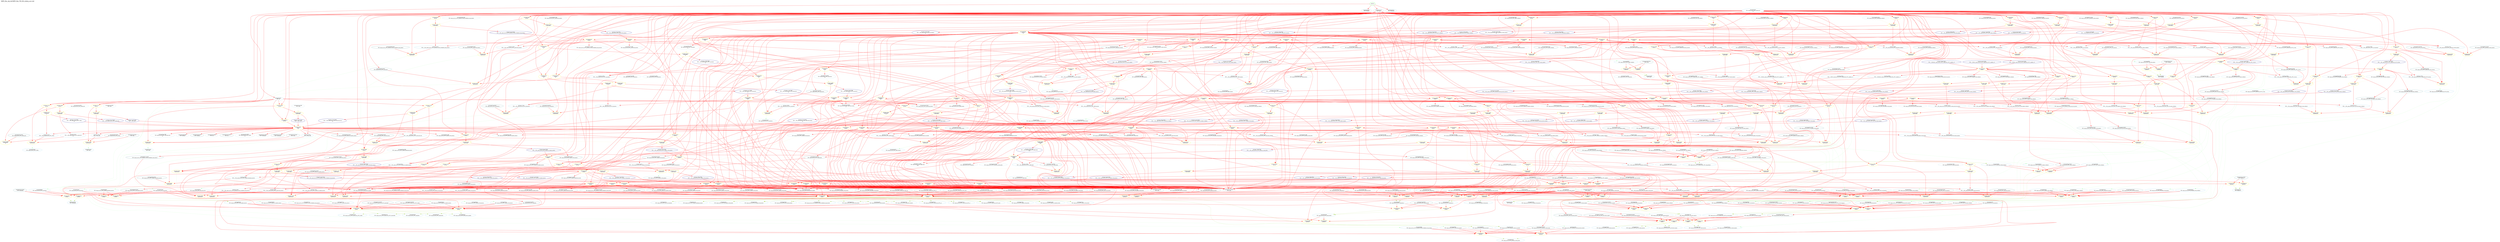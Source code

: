 digraph v3graph {
	graph	[label="MIPS_Bus_obj_dir/MIPS_Bus_TB_058_orderg_acyc.dot",
		 labelloc=t, labeljust=l,
		 //size="7.5,10",
		 rankdir=TB];
	n0	[fontsize=8 label="*INPUTS*", color=green];
	n0x55a8abd38840_1	[fontsize=8 label="0x55a8abd539e0\n TOP->clk", color=skyblue];
	n0x55a8abd38840_2	[fontsize=8 label="0x55a8abd53160\n TOP->reset", color=skyblue];
	n0x55a8abd38840_3	[fontsize=8 label="0x55a8abd38140\n TOP->waitrequest", color=skyblue];
	n0x55a8abd38840_4	[fontsize=8 label="0x55a8abd382f0\n TOP->readdata", color=skyblue];
	n0x55a8abd38840_5	[fontsize=8 label="0x55a8abd6acc0\n ASSIGNW", color=yellow];
	n0x55a8abd38840_6	[fontsize=8 label="0x55a8abd68f80\n TOP->mips_cpu_bus__DOT__write_data_memory", color=skyblue];
	n0x55a8abd38840_7	[fontsize=8 label="0x55a8abd389e0\n TOP->writedata", color=skyblue];
	n0x55a8abd38840_8	[fontsize=8 label="0x55a8abd389e0 POST\n TOP->writedata", color=CadetBlue];
	n0x55a8abd38840_9	[fontsize=8 label="0x55a8abd6b8c0\n ASSIGNW", color=yellow];
	n0x55a8abd38840_10	[fontsize=8 label="0x55a8aba62440\n TOP->mips_cpu_bus__DOT__instruction_decode", color=skyblue];
	n0x55a8abd38840_11	[fontsize=8 label="0x55a8abd68420\n TOP->mips_cpu_bus__DOT__write_register_memory", color=skyblue];
	n0x55a8abd38840_12	[fontsize=8 label="0x55a8abd68340\n TOP->mips_cpu_bus__DOT__register_write_memory", color=skyblue];
	n0x55a8abd38840_13	[fontsize=8 label="0x55a8abd68ce0\n TOP->mips_cpu_bus__DOT__ALU_output_memory", color=skyblue];
	n0x55a8abd38840_14	[fontsize=8 label="0x55a8abd662e0\n TOP->mips_cpu_bus__DOT__register_file_output_A_decode", color=skyblue];
	n0x55a8abd38840_15	[fontsize=8 label="0x55a8abd66740\n TOP->mips_cpu_bus__DOT__comparator_1", color=skyblue];
	n0x55a8abd38840_16	[fontsize=8 label="0x55a8abd66740 POST\n TOP->mips_cpu_bus__DOT__comparator_1", color=CadetBlue];
	n0x55a8abd38840_17	[fontsize=8 label="0x55a8abd6bec0\n ASSIGNW", color=yellow];
	n0x55a8abd38840_18	[fontsize=8 label="0x55a8abd663c0\n TOP->mips_cpu_bus__DOT__register_file_output_B_decode", color=skyblue];
	n0x55a8abd38840_19	[fontsize=8 label="0x55a8abd66820\n TOP->mips_cpu_bus__DOT__comparator_2", color=skyblue];
	n0x55a8abd38840_20	[fontsize=8 label="0x55a8abd66820 POST\n TOP->mips_cpu_bus__DOT__comparator_2", color=CadetBlue];
	n0x55a8abd38840_21	[fontsize=8 label="0x55a8abd6d0c0\n ASSIGNW", color=yellow];
	n0x55a8abd38840_22	[fontsize=8 label="0x55a8aba61900\n TOP->mips_cpu_bus__DOT__branch_decode", color=skyblue];
	n0x55a8abd38840_23	[fontsize=8 label="0x55a8aba619e0\n TOP->mips_cpu_bus__DOT__equal_decode", color=skyblue];
	n0x55a8abd38840_24	[fontsize=8 label="0x55a8aba61200\n TOP->mips_cpu_bus__DOT__program_counter_src_decode", color=skyblue];
	n0x55a8abd38840_25	[fontsize=8 label="0x55a8aba61200 POST\n TOP->mips_cpu_bus__DOT__program_counter_src_decode", color=CadetBlue];
	n0x55a8abd38840_26	[fontsize=8 label="0x55a8abd6d5a0\n ASSIGNW", color=yellow];
	n0x55a8abd38840_27	[fontsize=8 label="0x55a8abd66660\n TOP->mips_cpu_bus__DOT__sign_imm_decode", color=skyblue];
	n0x55a8abd38840_28	[fontsize=8 label="0x55a8abd66660 POST\n TOP->mips_cpu_bus__DOT__sign_imm_decode", color=CadetBlue];
	n0x55a8abd38840_29	[fontsize=8 label="0x55a8abd6f650\n ASSIGNW", color=yellow];
	n0x55a8abd38840_30	[fontsize=8 label="0x55a8abd69680\n TOP->mips_cpu_bus__DOT__HALT_writeback", color=skyblue];
	n0x55a8abd38840_31	[fontsize=8 label="0x55a8abd40bf0\n TOP->active", color=skyblue];
	n0x55a8abd38840_32	[fontsize=8 label="0x55a8abd40bf0 POST\n TOP->active", color=CadetBlue];
	n0x55a8abd38840_33	[fontsize=8 label="0x55a8abfd7eb0\n ALWAYS", color=yellow];
	n0x55a8abd38840_34	[fontsize=8 label="0x55a8abd37b90\n TOP->address", color=skyblue];
	n0x55a8abd38840_35	[fontsize=8 label="0x55a8abd37b90 POST\n TOP->address", color=CadetBlue];
	n0x55a8abd38840_36	[fontsize=8 label="0x55a8abd6fa10\n TOP->mips_cpu_bus__DOT__data_read_write", color=skyblue];
	n0x55a8abd38840_37	[fontsize=8 label="0x55a8aba60dc0\n TOP->mips_cpu_bus__DOT__program_counter_fetch", color=skyblue];
	n0x55a8abd38840_38	[fontsize=8 label="0x55a8abfd7d30\n ALWAYS", color=yellow];
	n0x55a8abd38840_39	[fontsize=8 label="0x55a8abd68b20\n TOP->mips_cpu_bus__DOT__op_memory", color=skyblue];
	n0x55a8abd38840_40	[fontsize=8 label="0x55a8abd39230\n TOP->byteenable", color=skyblue];
	n0x55a8abd38840_41	[fontsize=8 label="0x55a8abd39230 POST\n TOP->byteenable", color=CadetBlue];
	n0x55a8abd38840_42	[fontsize=8 label="0x55a8abd8b6b0\n ASSIGNW", color=yellow];
	n0x55a8abd38840_43	[fontsize=8 label="0x55a8abd8b410\n TOP->mips_cpu_bus__DOT__register_file__DOT__registers", color=skyblue];
	n0x55a8abd38840_44	[fontsize=8 label="0x55a8abd662e0 POST\n TOP->mips_cpu_bus__DOT__register_file_output_A_decode", color=CadetBlue];
	n0x55a8abd38840_45	[fontsize=8 label="0x55a8abd8bb90\n ASSIGNW", color=yellow];
	n0x55a8abd38840_46	[fontsize=8 label="0x55a8abd663c0 POST\n TOP->mips_cpu_bus__DOT__register_file_output_B_decode", color=CadetBlue];
	n0x55a8abd38840_47	[fontsize=8 label="0x55a8abd8c670\n ASSIGNW", color=yellow];
	n0x55a8abd38840_48	[fontsize=8 label="0x55a8abd565c0\n TOP->register_v0", color=skyblue];
	n0x55a8abd38840_49	[fontsize=8 label="0x55a8abd565c0 POST\n TOP->register_v0", color=CadetBlue];
	n0x55a8abd38840_50	[fontsize=8 label="0x55a8abd95050\n ASSIGNW", color=yellow];
	n0x55a8abd38840_51	[fontsize=8 label="0x55a8abd68880\n TOP->mips_cpu_bus__DOT__program_counter_multiplexer_jump_memory", color=skyblue];
	n0x55a8abd38840_52	[fontsize=8 label="0x55a8abd68960\n TOP->mips_cpu_bus__DOT__j_instruction_memory", color=skyblue];
	n0x55a8abd38840_53	[fontsize=8 label="0x55a8abd69140\n TOP->mips_cpu_bus__DOT__j_program_counter_memory", color=skyblue];
	n0x55a8abd38840_54	[fontsize=8 label="0x55a8aba62560\n TOP->mips_cpu_bus__DOT__program_counter_plus_four_decode", color=skyblue];
	n0x55a8abd38840_55	[fontsize=8 label="0x55a8aba60c60\n TOP->mips_cpu_bus__DOT__program_counter_prime", color=skyblue];
	n0x55a8abd38840_56	[fontsize=8 label="0x55a8aba60c60 POST\n TOP->mips_cpu_bus__DOT__program_counter_prime", color=CadetBlue];
	n0x55a8abd38840_57	[fontsize=8 label="0x55a8abd9c960\n ALWAYS", color=yellow];
	n0x55a8abd38840_58	[fontsize=8 label="0x55a8abd9c6c0\n TOP->mips_cpu_bus__DOT__control_unit__DOT__op", color=skyblue];
	n0x55a8abd38840_59	[fontsize=8 label="0x55a8abd9c6c0 POST\n TOP->mips_cpu_bus__DOT__control_unit__DOT__op", color=CadetBlue];
	n0x55a8abd38840_60	[fontsize=8 label="0x55a8abd9c7a0\n TOP->mips_cpu_bus__DOT__control_unit__DOT__rt", color=skyblue];
	n0x55a8abd38840_61	[fontsize=8 label="0x55a8abd9c7a0 POST\n TOP->mips_cpu_bus__DOT__control_unit__DOT__rt", color=CadetBlue];
	n0x55a8abd38840_62	[fontsize=8 label="0x55a8abd9c880\n TOP->mips_cpu_bus__DOT__control_unit__DOT__funct", color=skyblue];
	n0x55a8abd38840_63	[fontsize=8 label="0x55a8abd9c880 POST\n TOP->mips_cpu_bus__DOT__control_unit__DOT__funct", color=CadetBlue];
	n0x55a8abd38840_64	[fontsize=8 label="0x55a8aba61360\n TOP->mips_cpu_bus__DOT__register_write_decode", color=skyblue];
	n0x55a8abd38840_65	[fontsize=8 label="0x55a8aba61360 POST\n TOP->mips_cpu_bus__DOT__register_write_decode", color=CadetBlue];
	n0x55a8abd38840_66	[fontsize=8 label="0x55a8aba61480\n TOP->mips_cpu_bus__DOT__memory_to_register_decode", color=skyblue];
	n0x55a8abd38840_67	[fontsize=8 label="0x55a8aba61480 POST\n TOP->mips_cpu_bus__DOT__memory_to_register_decode", color=CadetBlue];
	n0x55a8abd38840_68	[fontsize=8 label="0x55a8aba615a0\n TOP->mips_cpu_bus__DOT__memory_write_decode", color=skyblue];
	n0x55a8abd38840_69	[fontsize=8 label="0x55a8aba615a0 POST\n TOP->mips_cpu_bus__DOT__memory_write_decode", color=CadetBlue];
	n0x55a8abd38840_70	[fontsize=8 label="0x55a8aba616c0\n TOP->mips_cpu_bus__DOT__ALU_src_B_decode", color=skyblue];
	n0x55a8abd38840_71	[fontsize=8 label="0x55a8aba616c0 POST\n TOP->mips_cpu_bus__DOT__ALU_src_B_decode", color=CadetBlue];
	n0x55a8abd38840_72	[fontsize=8 label="0x55a8aba617e0\n TOP->mips_cpu_bus__DOT__register_destination_decode", color=skyblue];
	n0x55a8abd38840_73	[fontsize=8 label="0x55a8aba617e0 POST\n TOP->mips_cpu_bus__DOT__register_destination_decode", color=CadetBlue];
	n0x55a8abd38840_74	[fontsize=8 label="0x55a8aba61900 POST\n TOP->mips_cpu_bus__DOT__branch_decode", color=CadetBlue];
	n0x55a8abd38840_75	[fontsize=8 label="0x55a8aba61fc0\n TOP->mips_cpu_bus__DOT__HI_register_write_decode", color=skyblue];
	n0x55a8abd38840_76	[fontsize=8 label="0x55a8aba61fc0 POST\n TOP->mips_cpu_bus__DOT__HI_register_write_decode", color=CadetBlue];
	n0x55a8abd38840_77	[fontsize=8 label="0x55a8aba620e0\n TOP->mips_cpu_bus__DOT__LO_register_write_decode", color=skyblue];
	n0x55a8abd38840_78	[fontsize=8 label="0x55a8aba620e0 POST\n TOP->mips_cpu_bus__DOT__LO_register_write_decode", color=CadetBlue];
	n0x55a8abd38840_79	[fontsize=8 label="0x55a8aba61b00\n TOP->mips_cpu_bus__DOT__ALU_function_decode", color=skyblue];
	n0x55a8abd38840_80	[fontsize=8 label="0x55a8aba61b00 POST\n TOP->mips_cpu_bus__DOT__ALU_function_decode", color=CadetBlue];
	n0x55a8abd38840_81	[fontsize=8 label="0x55a8aba61c60\n TOP->mips_cpu_bus__DOT__program_counter_multiplexer_jump_decode", color=skyblue];
	n0x55a8abd38840_82	[fontsize=8 label="0x55a8aba61c60 POST\n TOP->mips_cpu_bus__DOT__program_counter_multiplexer_jump_decode", color=CadetBlue];
	n0x55a8abd38840_83	[fontsize=8 label="0x55a8aba61ea0\n TOP->mips_cpu_bus__DOT__j_instruction_decode", color=skyblue];
	n0x55a8abd38840_84	[fontsize=8 label="0x55a8aba61ea0 POST\n TOP->mips_cpu_bus__DOT__j_instruction_decode", color=CadetBlue];
	n0x55a8abd38840_85	[fontsize=8 label="0x55a8aba61d40\n TOP->mips_cpu_bus__DOT__using_HI_LO_decode", color=skyblue];
	n0x55a8abd38840_86	[fontsize=8 label="0x55a8aba61d40 POST\n TOP->mips_cpu_bus__DOT__using_HI_LO_decode", color=CadetBlue];
	n0x55a8abd38840_87	[fontsize=8 label="0x55a8ac02b320\n ALWAYS", color=yellow];
	n0x55a8abd38840_88	[fontsize=8 label="0x55a8aba619e0 POST\n TOP->mips_cpu_bus__DOT__equal_decode", color=CadetBlue];
	n0x55a8abd38840_89	[fontsize=8 label="0x55a8abe028f0\n ALWAYS", color=yellow];
	n0x55a8abd38840_90	[fontsize=8 label="0x55a8abd669e0\n TOP->mips_cpu_bus__DOT__register_destination_execute", color=skyblue];
	n0x55a8abd38840_91	[fontsize=8 label="0x55a8abd67ee0\n TOP->mips_cpu_bus__DOT__Rd_execute", color=skyblue];
	n0x55a8abd38840_92	[fontsize=8 label="0x55a8abd67e00\n TOP->mips_cpu_bus__DOT__Rt_execute", color=skyblue];
	n0x55a8abd38840_93	[fontsize=8 label="0x55a8abd66c80\n TOP->mips_cpu_bus__DOT__write_register_execute", color=skyblue];
	n0x55a8abd38840_94	[fontsize=8 label="0x55a8abd66c80 POST\n TOP->mips_cpu_bus__DOT__write_register_execute", color=CadetBlue];
	n0x55a8abd38840_95	[fontsize=8 label="0x55a8ac01f260\n ALWAYS", color=yellow];
	n0x55a8abd38840_96	[fontsize=8 label="0x55a8abd6a480\n TOP->mips_cpu_bus__DOT__forward_A_execute", color=skyblue];
	n0x55a8abd38840_97	[fontsize=8 label="0x55a8abd68ea0\n TOP->mips_cpu_bus__DOT__ALU_LO_output_memory", color=skyblue];
	n0x55a8abd38840_98	[fontsize=8 label="0x55a8abd69ca0\n TOP->mips_cpu_bus__DOT__ALU_LO_output_writeback", color=skyblue];
	n0x55a8abd38840_99	[fontsize=8 label="0x55a8abd69ae0\n TOP->mips_cpu_bus__DOT__result_writeback", color=skyblue];
	n0x55a8abd38840_100	[fontsize=8 label="0x55a8abd67620\n TOP->mips_cpu_bus__DOT__src_A_execute", color=skyblue];
	n0x55a8abd38840_101	[fontsize=8 label="0x55a8abd677e0\n TOP->mips_cpu_bus__DOT__src_A_ALU_execute", color=skyblue];
	n0x55a8abd38840_102	[fontsize=8 label="0x55a8abd677e0 POST\n TOP->mips_cpu_bus__DOT__src_A_ALU_execute", color=CadetBlue];
	n0x55a8abd38840_103	[fontsize=8 label="0x55a8ac01f0e0\n ALWAYS", color=yellow];
	n0x55a8abd38840_104	[fontsize=8 label="0x55a8abd6a560\n TOP->mips_cpu_bus__DOT__forward_B_execute", color=skyblue];
	n0x55a8abd38840_105	[fontsize=8 label="0x55a8abd68dc0\n TOP->mips_cpu_bus__DOT__ALU_HI_output_memory", color=skyblue];
	n0x55a8abd38840_106	[fontsize=8 label="0x55a8abd69bc0\n TOP->mips_cpu_bus__DOT__ALU_HI_output_writeback", color=skyblue];
	n0x55a8abd38840_107	[fontsize=8 label="0x55a8abd67700\n TOP->mips_cpu_bus__DOT__src_B_execute", color=skyblue];
	n0x55a8abd38840_108	[fontsize=8 label="0x55a8abe08fc0\n TOP->mips_cpu_bus__DOT__alu_input_mux__DOT__src_mux_input_0", color=skyblue];
	n0x55a8abd38840_109	[fontsize=8 label="0x55a8abe08fc0 POST\n TOP->mips_cpu_bus__DOT__alu_input_mux__DOT__src_mux_input_0", color=CadetBlue];
	n0x55a8abd38840_110	[fontsize=8 label="0x55a8abd66d60\n TOP->mips_cpu_bus__DOT__ALU_src_B_execute", color=skyblue];
	n0x55a8abd38840_111	[fontsize=8 label="0x55a8abd67fc0\n TOP->mips_cpu_bus__DOT__sign_imm_execute", color=skyblue];
	n0x55a8abd38840_112	[fontsize=8 label="0x55a8abd68180\n TOP->mips_cpu_bus__DOT__program_counter_plus_four_execute", color=skyblue];
	n0x55a8abd38840_113	[fontsize=8 label="0x55a8abd678c0\n TOP->mips_cpu_bus__DOT__src_B_ALU_execute", color=skyblue];
	n0x55a8abd38840_114	[fontsize=8 label="0x55a8abd678c0 POST\n TOP->mips_cpu_bus__DOT__src_B_ALU_execute", color=CadetBlue];
	n0x55a8abd38840_115	[fontsize=8 label="0x55a8abff7440\n ALWAYS", color=yellow];
	n0x55a8abd38840_116	[fontsize=8 label="0x55a8abe118c0\n TOP->mips_cpu_bus__DOT__alu__DOT__ALU_HI_LO_output", color=skyblue];
	n0x55a8abd38840_117	[fontsize=8 label="0x55a8abe118c0 POST\n TOP->mips_cpu_bus__DOT__alu__DOT__ALU_HI_LO_output", color=CadetBlue];
	n0x55a8abd38840_118	[fontsize=8 label="0x55a8abd66e40\n TOP->mips_cpu_bus__DOT__ALU_function_execute", color=skyblue];
	n0x55a8abd38840_119	[fontsize=8 label="0x55a8abd67b60\n TOP->mips_cpu_bus__DOT__ALU_HI_output_execute", color=skyblue];
	n0x55a8abd38840_120	[fontsize=8 label="0x55a8abd67b60 POST\n TOP->mips_cpu_bus__DOT__ALU_HI_output_execute", color=CadetBlue];
	n0x55a8abd38840_121	[fontsize=8 label="0x55a8abd67c40\n TOP->mips_cpu_bus__DOT__ALU_LO_output_execute", color=skyblue];
	n0x55a8abd38840_122	[fontsize=8 label="0x55a8abd67c40 POST\n TOP->mips_cpu_bus__DOT__ALU_LO_output_execute", color=CadetBlue];
	n0x55a8abd38840_123	[fontsize=8 label="0x55a8abff6f80\n ALWAYS", color=yellow];
	n0x55a8abd38840_124	[fontsize=8 label="0x55a8abd67a80\n TOP->mips_cpu_bus__DOT__ALU_output_execute", color=skyblue];
	n0x55a8abd38840_125	[fontsize=8 label="0x55a8abd67a80 POST\n TOP->mips_cpu_bus__DOT__ALU_output_execute", color=CadetBlue];
	n0x55a8abd38840_126	[fontsize=8 label="0x55a8ac044460\n ALWAYS", color=yellow];
	n0x55a8abd38840_127	[fontsize=8 label="0x55a8abd69f40\n TOP->mips_cpu_bus__DOT__read_data_writeback_filtered", color=skyblue];
	n0x55a8abd38840_128	[fontsize=8 label="0x55a8abd69f40 POST\n TOP->mips_cpu_bus__DOT__read_data_writeback_filtered", color=CadetBlue];
	n0x55a8abd38840_129	[fontsize=8 label="0x55a8abd69760\n TOP->mips_cpu_bus__DOT__op_writeback", color=skyblue];
	n0x55a8abd38840_130	[fontsize=8 label="0x55a8abd69e60\n TOP->mips_cpu_bus__DOT__read_data_writeback", color=skyblue];
	n0x55a8abd38840_131	[fontsize=8 label="0x55a8abe3c620\n TOP->mips_cpu_bus__DOT__memory_filter__DOT__temp_filtered", color=skyblue];
	n0x55a8abd38840_132	[fontsize=8 label="0x55a8abe3c620 POST\n TOP->mips_cpu_bus__DOT__memory_filter__DOT__temp_filtered", color=CadetBlue];
	n0x55a8abd38840_133	[fontsize=8 label="0x55a8abd69840\n TOP->mips_cpu_bus__DOT__byteenable_writeback", color=skyblue];
	n0x55a8abd38840_134	[fontsize=8 label="0x55a8abd69920\n TOP->mips_cpu_bus__DOT__src_A_ALU_writeback", color=skyblue];
	n0x55a8abd38840_135	[fontsize=8 label="0x55a8abe5ef10\n ASSIGNW", color=yellow];
	n0x55a8abd38840_136	[fontsize=8 label="0x55a8abd695a0\n TOP->mips_cpu_bus__DOT__memory_to_register_writeback", color=skyblue];
	n0x55a8abd38840_137	[fontsize=8 label="0x55a8abd69d80\n TOP->mips_cpu_bus__DOT__ALU_output_writeback", color=skyblue];
	n0x55a8abd38840_138	[fontsize=8 label="0x55a8abd69ae0 POST\n TOP->mips_cpu_bus__DOT__result_writeback", color=CadetBlue];
	n0x55a8abd38840_139	[fontsize=8 label="0x55a8ac072ca0\n ALWAYS", color=yellow];
	n0x55a8abd38840_140	[fontsize=8 label="0x55a8abd67380\n TOP->mips_cpu_bus__DOT__using_HI_LO_execute", color=skyblue];
	n0x55a8abd38840_141	[fontsize=8 label="0x55a8abd686c0\n TOP->mips_cpu_bus__DOT__HI_register_write_memory", color=skyblue];
	n0x55a8abd38840_142	[fontsize=8 label="0x55a8abd69a00\n TOP->mips_cpu_bus__DOT__write_register_writeback", color=skyblue];
	n0x55a8abd38840_143	[fontsize=8 label="0x55a8abd69300\n TOP->mips_cpu_bus__DOT__register_write_writeback", color=skyblue];
	n0x55a8abd38840_144	[fontsize=8 label="0x55a8abd693e0\n TOP->mips_cpu_bus__DOT__HI_register_write_writeback", color=skyblue];
	n0x55a8abd38840_145	[fontsize=8 label="0x55a8abd6a560 POST\n TOP->mips_cpu_bus__DOT__forward_B_execute", color=CadetBlue];
	n0x55a8abd38840_146	[fontsize=8 label="0x55a8ac072b20\n ALWAYS", color=yellow];
	n0x55a8abd38840_147	[fontsize=8 label="0x55a8abd67d20\n TOP->mips_cpu_bus__DOT__Rs_execute", color=skyblue];
	n0x55a8abd38840_148	[fontsize=8 label="0x55a8abd687a0\n TOP->mips_cpu_bus__DOT__LO_register_write_memory", color=skyblue];
	n0x55a8abd38840_149	[fontsize=8 label="0x55a8abd694c0\n TOP->mips_cpu_bus__DOT__LO_register_write_writeback", color=skyblue];
	n0x55a8abd38840_150	[fontsize=8 label="0x55a8abd6a480 POST\n TOP->mips_cpu_bus__DOT__forward_A_execute", color=CadetBlue];
	n0x55a8abd38840_151	[fontsize=8 label="0x55a8ac0729a0\n ALWAYS", color=yellow];
	n0x55a8abd38840_152	[fontsize=8 label="0x55a8abd66ac0\n TOP->mips_cpu_bus__DOT__memory_to_register_execute", color=skyblue];
	n0x55a8abd38840_153	[fontsize=8 label="0x55a8abe67ad0\n TOP->mips_cpu_bus__DOT__hazard_unit__DOT__lwstall", color=skyblue];
	n0x55a8abd38840_154	[fontsize=8 label="0x55a8abe67ad0 POST\n TOP->mips_cpu_bus__DOT__hazard_unit__DOT__lwstall", color=CadetBlue];
	n0x55a8abd38840_155	[fontsize=8 label="0x55a8abd670e0\n TOP->mips_cpu_bus__DOT__register_write_execute", color=skyblue];
	n0x55a8abd38840_156	[fontsize=8 label="0x55a8abd68500\n TOP->mips_cpu_bus__DOT__memory_to_register_memory", color=skyblue];
	n0x55a8abd38840_157	[fontsize=8 label="0x55a8abe67c30\n TOP->mips_cpu_bus__DOT__hazard_unit__DOT__branchstall", color=skyblue];
	n0x55a8abd38840_158	[fontsize=8 label="0x55a8abe67c30 POST\n TOP->mips_cpu_bus__DOT__hazard_unit__DOT__branchstall", color=CadetBlue];
	n0x55a8abd38840_159	[fontsize=8 label="0x55a8abd671c0\n TOP->mips_cpu_bus__DOT__program_counter_multiplexer_jump_execute", color=skyblue];
	n0x55a8abd38840_160	[fontsize=8 label="0x55a8abd6a020\n TOP->mips_cpu_bus__DOT__stall_fetch", color=skyblue];
	n0x55a8abd38840_161	[fontsize=8 label="0x55a8abd6a020 POST\n TOP->mips_cpu_bus__DOT__stall_fetch", color=CadetBlue];
	n0x55a8abd38840_162	[fontsize=8 label="0x55a8abd6a100\n TOP->mips_cpu_bus__DOT__stall_decode", color=skyblue];
	n0x55a8abd38840_163	[fontsize=8 label="0x55a8abd6a100 POST\n TOP->mips_cpu_bus__DOT__stall_decode", color=CadetBlue];
	n0x55a8abd38840_164	[fontsize=8 label="0x55a8abd6a3a0\n TOP->mips_cpu_bus__DOT__flush_execute_register", color=skyblue];
	n0x55a8abd38840_165	[fontsize=8 label="0x55a8abd6a3a0 POST\n TOP->mips_cpu_bus__DOT__flush_execute_register", color=CadetBlue];
	n0x55a8abd38840_166	[fontsize=8 label="0x55a8ac1f6820\n ASSIGNW", color=yellow];
	n0x55a8abd38840_167	[fontsize=8 label="0x55a8ac1f6b20\n ASSIGNW", color=yellow];
	n0x55a8abd38840_168	[fontsize=8 label="0x55a8ac1f7bd0\n ASSIGNW", color=yellow];
	n0x55a8abd38840_169	[fontsize=8 label="0x55a8ac1f8f60\n ASSIGNW", color=yellow];
	n0x55a8abd38840_170	[fontsize=8 label="0x55a8ac1f94a0\n ASSIGNW", color=yellow];
	n0x55a8abd38840_171	[fontsize=8 label="0x55a8ac1fa200\n ASSIGNW", color=yellow];
	n0x55a8abd38840_172	[fontsize=8 label="0x55a8ac1fa5f0\n ALWAYS", color=yellow];
	n0x55a8abd38840_173	[fontsize=8 label="0x55a8ac1fbe50\n ALWAYS", color=yellow];
	n0x55a8abd38840_174	[fontsize=8 label="0x55a8ac1e2aa0\n ASSIGNW", color=yellow];
	n0x55a8abd38840_175	[fontsize=8 label="0x55a8ac1e33e0\n ASSIGNW", color=yellow];
	n0x55a8abd38840_176	[fontsize=8 label="0x55a8ac1e3d20\n ASSIGNW", color=yellow];
	n0x55a8abd38840_177	[fontsize=8 label="0x55a8ac1e4290\n ASSIGNW", color=yellow];
	n0x55a8abd38840_178	[fontsize=8 label="0x55a8ac1e55e0\n ALWAYS", color=yellow];
	n0x55a8abd38840_179	[fontsize=8 label="0x55a8ac2553b0\n ALWAYS", color=yellow];
	n0x55a8abd38840_180	[fontsize=8 label="0x55a8ac25dea0\n ALWAYS", color=yellow];
	n0x55a8abd38840_181	[fontsize=8 label="0x55a8ac25fa70\n ALWAYS", color=yellow];
	n0x55a8abd38840_182	[fontsize=8 label="0x55a8ac262cc0\n ALWAYS", color=yellow];
	n0x55a8abd38840_183	[fontsize=8 label="0x55a8ac2676e0\n ALWAYS", color=yellow];
	n0x55a8abd38840_184	[fontsize=8 label="0x55a8ac271c40\n ALWAYS", color=yellow];
	n0x55a8abd38840_185	[fontsize=8 label="0x55a8ac285fb0\n ALWAYS", color=yellow];
	n0x55a8abd38840_186	[fontsize=8 label="0x55a8ac2a3430\n ASSIGNW", color=yellow];
	n0x55a8abd38840_187	[fontsize=8 label="0x55a8ac2a3b10\n ALWAYS", color=yellow];
	n0x55a8abd38840_188	[fontsize=8 label="0x55a8ac2a6450\n ALWAYS", color=yellow];
	n0x55a8abd38840_189	[fontsize=8 label="0x55a8ac2a8d90\n ALWAYS", color=yellow];
	n0x55a8abd38840_190	[fontsize=8 label="0x55a8ab6cf7c0\n ACTIVE", color=yellow];
	n0x55a8abd38840_191	[fontsize=8 label="0x55a8ac07f950\n ALWAYS\n c4", color=yellow];
	n0x55a8abd38840_192	[fontsize=8 label="0x55a8abd53160 PRE\n TOP->reset", color=lightblue];
	n0x55a8abd38840_193	[fontsize=8 label="0x55a8abd53160 POST\n TOP->reset", color=CadetBlue];
	n0x55a8abd38840_194	[fontsize=8 label="0x55a8abd539e0 PRE\n TOP->clk", color=lightblue];
	n0x55a8abd38840_195	[fontsize=8 label="0x55a8abd539e0 POST\n TOP->clk", color=CadetBlue];
	n0x55a8abd38840_196	[fontsize=8 label="0x55a8ac139140 PORD\n TOP->__Vdly__mips_cpu_bus__DOT__internal_clk", color=NavyBlue];
	n0x55a8abd38840_197	[fontsize=8 label="0x55a8ac139140\n TOP->__Vdly__mips_cpu_bus__DOT__internal_clk\n c4", color=skyblue];
	n0x55a8abd38840_198	[fontsize=8 label="0x55a8ac13a7e0 PORD\n TOP->__Vdly__mips_cpu_bus__DOT__STALL\n c4", color=NavyBlue];
	n0x55a8abd38840_199	[fontsize=8 label="0x55a8ac13a7e0\n TOP->__Vdly__mips_cpu_bus__DOT__STALL", color=skyblue];
	n0x55a8abd38840_200	[fontsize=8 label="0x55a8ac175550 PORD\n TOP->__Vdly__mips_cpu_bus__DOT__data_read_write\n c4", color=NavyBlue];
	n0x55a8abd38840_201	[fontsize=8 label="0x55a8ac175550\n TOP->__Vdly__mips_cpu_bus__DOT__data_read_write", color=skyblue];
	n0x55a8abd38840_202	[fontsize=8 label="0x55a8ac175630 PORD\n TOP->__Vdly__read", color=NavyBlue];
	n0x55a8abd38840_203	[fontsize=8 label="0x55a8ac175630\n TOP->__Vdly__read", color=skyblue];
	n0x55a8abd38840_204	[fontsize=8 label="0x55a8aba60b40 PRE\n TOP->mips_cpu_bus__DOT__STALL\n c4", color=lightblue];
	n0x55a8abd38840_205	[fontsize=8 label="0x55a8aba60b40 POST\n TOP->mips_cpu_bus__DOT__STALL", color=CadetBlue];
	n0x55a8abd38840_206	[fontsize=8 label="0x55a8aba61200 PRE\n TOP->mips_cpu_bus__DOT__program_counter_src_decode", color=lightblue];
	n0x55a8abd38840_207	[fontsize=8 label="0x55a8ac1617d0 PORD\n TOP->__Vdly__mips_cpu_bus__DOT__instruction_decode\n c4", color=NavyBlue];
	n0x55a8abd38840_208	[fontsize=8 label="0x55a8ac1617d0\n TOP->__Vdly__mips_cpu_bus__DOT__instruction_decode", color=skyblue];
	n0x55a8abd38840_209	[fontsize=8 label="0x55a8abd68500 PRE\n TOP->mips_cpu_bus__DOT__memory_to_register_memory", color=lightblue];
	n0x55a8abd38840_210	[fontsize=8 label="0x55a8abd68500 POST\n TOP->mips_cpu_bus__DOT__memory_to_register_memory", color=CadetBlue];
	n0x55a8abd38840_211	[fontsize=8 label="0x55a8abd685e0 PRE\n TOP->mips_cpu_bus__DOT__memory_write_memory", color=lightblue];
	n0x55a8abd38840_212	[fontsize=8 label="0x55a8abd685e0 POST\n TOP->mips_cpu_bus__DOT__memory_write_memory", color=CadetBlue];
	n0x55a8abd38840_213	[fontsize=8 label="0x55a8ac158760 PORD\n TOP->__Vdly__write", color=NavyBlue];
	n0x55a8abd38840_214	[fontsize=8 label="0x55a8ac158760\n TOP->__Vdly__write", color=skyblue];
	n0x55a8abd38840_215	[fontsize=8 label="0x55a8abd38140 PRE\n TOP->waitrequest", color=lightblue];
	n0x55a8abd38840_216	[fontsize=8 label="0x55a8abd38140 POST\n TOP->waitrequest", color=CadetBlue];
	n0x55a8abd38840_217	[fontsize=8 label="0x55a8abd6fa10 PRE\n TOP->mips_cpu_bus__DOT__data_read_write\n c4", color=lightblue];
	n0x55a8abd38840_218	[fontsize=8 label="0x55a8abd6fa10 POST\n TOP->mips_cpu_bus__DOT__data_read_write", color=CadetBlue];
	n0x55a8abd38840_219	[fontsize=8 label="0x55a8abd382f0 PRE\n TOP->readdata", color=lightblue];
	n0x55a8abd38840_220	[fontsize=8 label="0x55a8abd382f0 POST\n TOP->readdata", color=CadetBlue];
	n0x55a8abd38840_221	[fontsize=8 label="0x55a8ac146be0 PORD\n TOP->__Vdly__mips_cpu_bus__DOT__read_data_writeback", color=NavyBlue];
	n0x55a8abd38840_222	[fontsize=8 label="0x55a8ac146be0\n TOP->__Vdly__mips_cpu_bus__DOT__read_data_writeback", color=skyblue];
	n0x55a8abd38840_223	[fontsize=8 label="0x55a8ac146cc0\n ACTIVE", color=yellow];
	n0x55a8abd38840_224	[fontsize=8 label="0x55a8ac15a790\n ASSIGNPRE", color=yellow];
	n0x55a8abd38840_225	[fontsize=8 label="0x55a8abd69e60 PRE\n TOP->mips_cpu_bus__DOT__read_data_writeback", color=lightblue];
	n0x55a8abd38840_226	[fontsize=8 label="0x55a8ac159e00\n ASSIGNPOST", color=yellow];
	n0x55a8abd38840_227	[fontsize=8 label="0x55a8abd69e60 POST\n TOP->mips_cpu_bus__DOT__read_data_writeback", color=CadetBlue];
	n0x55a8abd38840_228	[fontsize=8 label="0x55a8ac158840\n ACTIVE", color=yellow];
	n0x55a8abd38840_229	[fontsize=8 label="0x55a8ac161350\n ASSIGNPRE", color=yellow];
	n0x55a8abd38840_230	[fontsize=8 label="0x55a8abd54040 PRE\n TOP->write", color=lightblue];
	n0x55a8abd38840_231	[fontsize=8 label="0x55a8ac15ba20\n ASSIGNPOST", color=yellow];
	n0x55a8abd38840_232	[fontsize=8 label="0x55a8abd54040\n TOP->write", color=skyblue];
	n0x55a8abd38840_233	[fontsize=8 label="0x55a8abd54040 POST\n TOP->write", color=CadetBlue];
	n0x55a8abd38840_234	[fontsize=8 label="0x55a8ac1618b0\n ACTIVE", color=yellow];
	n0x55a8abd38840_235	[fontsize=8 label="0x55a8ac147db0\n ASSIGNPRE\n c4", color=yellow];
	n0x55a8abd38840_236	[fontsize=8 label="0x55a8aba62440 PRE\n TOP->mips_cpu_bus__DOT__instruction_decode\n c4", color=lightblue];
	n0x55a8abd38840_237	[fontsize=8 label="0x55a8ac1624c0\n ASSIGNPOST", color=yellow];
	n0x55a8abd38840_238	[fontsize=8 label="0x55a8aba62440 POST\n TOP->mips_cpu_bus__DOT__instruction_decode", color=CadetBlue];
	n0x55a8abd38840_239	[fontsize=8 label="0x55a8ac174170\n ACTIVE", color=yellow];
	n0x55a8abd38840_240	[fontsize=8 label="0x55a8ac173840\n ASSIGNPRE", color=yellow];
	n0x55a8abd38840_241	[fontsize=8 label="0x55a8abd54a80 PRE\n TOP->read", color=lightblue];
	n0x55a8abd38840_242	[fontsize=8 label="0x55a8ac1740b0\n ASSIGNPOST", color=yellow];
	n0x55a8abd38840_243	[fontsize=8 label="0x55a8abd54a80\n TOP->read", color=skyblue];
	n0x55a8abd38840_244	[fontsize=8 label="0x55a8abd54a80 POST\n TOP->read", color=CadetBlue];
	n0x55a8abd38840_245	[fontsize=8 label="0x55a8ac173750\n ACTIVE", color=yellow];
	n0x55a8abd38840_246	[fontsize=8 label="0x55a8ac1592c0\n ASSIGNPRE\n c4", color=yellow];
	n0x55a8abd38840_247	[fontsize=8 label="0x55a8ac175220\n ASSIGNPOST", color=yellow];
	n0x55a8abd38840_248	[fontsize=8 label="0x55a8ac175130\n ACTIVE", color=yellow];
	n0x55a8abd38840_249	[fontsize=8 label="0x55a8ac173c70\n ASSIGNPRE\n c4", color=yellow];
	n0x55a8abd38840_250	[fontsize=8 label="0x55a8ac13a1e0\n ASSIGNPOST", color=yellow];
	n0x55a8abd38840_251	[fontsize=8 label="0x55a8aba60b40\n TOP->mips_cpu_bus__DOT__STALL", color=skyblue];
	n0x55a8abd38840_252	[fontsize=8 label="0x55a8ac139800\n ACTIVE", color=yellow];
	n0x55a8abd38840_253	[fontsize=8 label="0x55a8ac173960\n ASSIGNPRE", color=yellow];
	n0x55a8abd38840_254	[fontsize=8 label="0x55a8aba60a20 PRE\n TOP->mips_cpu_bus__DOT__internal_clk", color=lightblue];
	n0x55a8abd38840_255	[fontsize=8 label="0x55a8ac1968f0\n ASSIGNPOST\n c4", color=yellow];
	n0x55a8abd38840_256	[fontsize=8 label="0x55a8aba60a20\n TOP->mips_cpu_bus__DOT__internal_clk\n c4", color=skyblue];
	n0x55a8abd38840_257	[fontsize=8 label="0x55a8aba60a20 POST\n TOP->mips_cpu_bus__DOT__internal_clk", color=CadetBlue];
	n0x55a8abd38840_258	[fontsize=8 label="0x55a8abfd6c00\n ACTIVE", color=yellow];
	n0x55a8abd38840_259	[fontsize=8 label="0x55a8ac090a10\n ALWAYS", color=yellow];
	n0x55a8abd38840_260	[fontsize=8 label="0x55a8abd69300 PRE\n TOP->mips_cpu_bus__DOT__register_write_writeback", color=lightblue];
	n0x55a8abd38840_261	[fontsize=8 label="0x55a8abd69300 POST\n TOP->mips_cpu_bus__DOT__register_write_writeback", color=CadetBlue];
	n0x55a8abd38840_262	[fontsize=8 label="0x55a8abd69ae0 PRE\n TOP->mips_cpu_bus__DOT__result_writeback", color=lightblue];
	n0x55a8abd38840_263	[fontsize=8 label="0x55a8ac164200 PORD\n TOP->__Vdlyvval__mips_cpu_bus__DOT__register_file__DOT__registers__v0", color=NavyBlue];
	n0x55a8abd38840_264	[fontsize=8 label="0x55a8ac164200\n TOP->__Vdlyvval__mips_cpu_bus__DOT__register_file__DOT__registers__v0", color=skyblue];
	n0x55a8abd38840_265	[fontsize=8 label="0x55a8ac1642e0 PORD\n TOP->__Vdlyvset__mips_cpu_bus__DOT__register_file__DOT__registers__v0", color=NavyBlue];
	n0x55a8abd38840_266	[fontsize=8 label="0x55a8ac1642e0\n TOP->__Vdlyvset__mips_cpu_bus__DOT__register_file__DOT__registers__v0", color=skyblue];
	n0x55a8abd38840_267	[fontsize=8 label="0x55a8abd69a00 PRE\n TOP->mips_cpu_bus__DOT__write_register_writeback", color=lightblue];
	n0x55a8abd38840_268	[fontsize=8 label="0x55a8abd69a00 POST\n TOP->mips_cpu_bus__DOT__write_register_writeback", color=CadetBlue];
	n0x55a8abd38840_269	[fontsize=8 label="0x55a8ac13b860 PORD\n TOP->__Vdlyvdim0__mips_cpu_bus__DOT__register_file__DOT__registers__v0", color=NavyBlue];
	n0x55a8abd38840_270	[fontsize=8 label="0x55a8ac13b860\n TOP->__Vdlyvdim0__mips_cpu_bus__DOT__register_file__DOT__registers__v0", color=skyblue];
	n0x55a8abd38840_271	[fontsize=8 label="0x55a8ac090890\n ALWAYS", color=yellow];
	n0x55a8abd38840_272	[fontsize=8 label="0x55a8abd693e0 PRE\n TOP->mips_cpu_bus__DOT__HI_register_write_writeback", color=lightblue];
	n0x55a8abd38840_273	[fontsize=8 label="0x55a8abd693e0 POST\n TOP->mips_cpu_bus__DOT__HI_register_write_writeback", color=CadetBlue];
	n0x55a8abd38840_274	[fontsize=8 label="0x55a8abd69bc0 PRE\n TOP->mips_cpu_bus__DOT__ALU_HI_output_writeback", color=lightblue];
	n0x55a8abd38840_275	[fontsize=8 label="0x55a8abd69bc0 POST\n TOP->mips_cpu_bus__DOT__ALU_HI_output_writeback", color=CadetBlue];
	n0x55a8abd38840_276	[fontsize=8 label="0x55a8ac177d90 PORD\n TOP->__Vdly__mips_cpu_bus__DOT__register_file__DOT__HI_reg", color=NavyBlue];
	n0x55a8abd38840_277	[fontsize=8 label="0x55a8ac177d90\n TOP->__Vdly__mips_cpu_bus__DOT__register_file__DOT__HI_reg", color=skyblue];
	n0x55a8abd38840_278	[fontsize=8 label="0x55a8ac090410\n ALWAYS", color=yellow];
	n0x55a8abd38840_279	[fontsize=8 label="0x55a8abd694c0 PRE\n TOP->mips_cpu_bus__DOT__LO_register_write_writeback", color=lightblue];
	n0x55a8abd38840_280	[fontsize=8 label="0x55a8abd694c0 POST\n TOP->mips_cpu_bus__DOT__LO_register_write_writeback", color=CadetBlue];
	n0x55a8abd38840_281	[fontsize=8 label="0x55a8abd69ca0 PRE\n TOP->mips_cpu_bus__DOT__ALU_LO_output_writeback", color=lightblue];
	n0x55a8abd38840_282	[fontsize=8 label="0x55a8abd69ca0 POST\n TOP->mips_cpu_bus__DOT__ALU_LO_output_writeback", color=CadetBlue];
	n0x55a8abd38840_283	[fontsize=8 label="0x55a8ac15da90 PORD\n TOP->__Vdly__mips_cpu_bus__DOT__register_file__DOT__LO_reg", color=NavyBlue];
	n0x55a8abd38840_284	[fontsize=8 label="0x55a8ac15da90\n TOP->__Vdly__mips_cpu_bus__DOT__register_file__DOT__LO_reg", color=skyblue];
	n0x55a8abd38840_285	[fontsize=8 label="0x55a8ac172900\n ACTIVE", color=yellow];
	n0x55a8abd38840_286	[fontsize=8 label="0x55a8ac1507f0\n ASSIGNPRE", color=yellow];
	n0x55a8abd38840_287	[fontsize=8 label="0x55a8abd8b5d0 PRE\n TOP->mips_cpu_bus__DOT__register_file__DOT__LO_reg", color=lightblue];
	n0x55a8abd38840_288	[fontsize=8 label="0x55a8ac16e120\n ASSIGNPOST", color=yellow];
	n0x55a8abd38840_289	[fontsize=8 label="0x55a8abd8b5d0\n TOP->mips_cpu_bus__DOT__register_file__DOT__LO_reg", color=skyblue];
	n0x55a8abd38840_290	[fontsize=8 label="0x55a8abd8b5d0 POST\n TOP->mips_cpu_bus__DOT__register_file__DOT__LO_reg", color=CadetBlue];
	n0x55a8abd38840_291	[fontsize=8 label="0x55a8ac15c490\n ACTIVE", color=yellow];
	n0x55a8abd38840_292	[fontsize=8 label="0x55a8ac1761e0\n ASSIGNPRE", color=yellow];
	n0x55a8abd38840_293	[fontsize=8 label="0x55a8abd8b4f0 PRE\n TOP->mips_cpu_bus__DOT__register_file__DOT__HI_reg", color=lightblue];
	n0x55a8abd38840_294	[fontsize=8 label="0x55a8ac145cb0\n ASSIGNPOST", color=yellow];
	n0x55a8abd38840_295	[fontsize=8 label="0x55a8abd8b4f0\n TOP->mips_cpu_bus__DOT__register_file__DOT__HI_reg", color=skyblue];
	n0x55a8abd38840_296	[fontsize=8 label="0x55a8abd8b4f0 POST\n TOP->mips_cpu_bus__DOT__register_file__DOT__HI_reg", color=CadetBlue];
	n0x55a8abd38840_297	[fontsize=8 label="0x55a8ac15b040\n ACTIVE", color=yellow];
	n0x55a8abd38840_298	[fontsize=8 label="0x55a8ac1565a0\n ALWAYSPOST", color=yellow];
	n0x55a8abd38840_299	[fontsize=8 label="0x55a8abd8b410 POST\n TOP->mips_cpu_bus__DOT__register_file__DOT__registers", color=CadetBlue];
	n0x55a8abd38840_300	[fontsize=8 label="0x55a8ac156c60\n ASSIGNPRE", color=yellow];
	n0x55a8abd38840_301	[fontsize=8 label="0x55a8abfd3860\n ACTIVE\n c4", color=yellow];
	n0x55a8abd38840_302	[fontsize=8 label="0x55a8ac093330\n ALWAYS\n c248", color=yellow];
	n0x55a8abd38840_303	[fontsize=8 label="0x55a8ac173f00 PORD\n TOP->__Vdly__mips_cpu_bus__DOT__program_counter_fetch", color=NavyBlue];
	n0x55a8abd38840_304	[fontsize=8 label="0x55a8ac173f00\n TOP->__Vdly__mips_cpu_bus__DOT__program_counter_fetch", color=skyblue];
	n0x55a8abd38840_305	[fontsize=8 label="0x55a8ac153960 PORD\n TOP->__Vdly__mips_cpu_bus__DOT__HALT_fetch\n c248", color=NavyBlue];
	n0x55a8abd38840_306	[fontsize=8 label="0x55a8ac153960\n TOP->__Vdly__mips_cpu_bus__DOT__HALT_fetch", color=skyblue];
	n0x55a8abd38840_307	[fontsize=8 label="0x55a8abd6a020 PRE\n TOP->mips_cpu_bus__DOT__stall_fetch", color=lightblue];
	n0x55a8abd38840_308	[fontsize=8 label="0x55a8aba61120 PRE\n TOP->mips_cpu_bus__DOT__HALT_fetch\n c248", color=lightblue];
	n0x55a8abd38840_309	[fontsize=8 label="0x55a8aba61120 POST\n TOP->mips_cpu_bus__DOT__HALT_fetch", color=CadetBlue];
	n0x55a8abd38840_310	[fontsize=8 label="0x55a8aba60c60 PRE\n TOP->mips_cpu_bus__DOT__program_counter_prime", color=lightblue];
	n0x55a8abd38840_311	[fontsize=8 label="0x55a8ac096fb0\n ALWAYS", color=yellow];
	n0x55a8abd38840_312	[fontsize=8 label="0x55a8ac153a40 PORD\n TOP->__Vdly__mips_cpu_bus__DOT__program_counter_plus_four_decode", color=NavyBlue];
	n0x55a8abd38840_313	[fontsize=8 label="0x55a8ac153a40\n TOP->__Vdly__mips_cpu_bus__DOT__program_counter_plus_four_decode", color=skyblue];
	n0x55a8abd38840_314	[fontsize=8 label="0x55a8abd6a100 PRE\n TOP->mips_cpu_bus__DOT__stall_decode", color=lightblue];
	n0x55a8abd38840_315	[fontsize=8 label="0x55a8aba60dc0 PRE\n TOP->mips_cpu_bus__DOT__program_counter_fetch", color=lightblue];
	n0x55a8abd38840_316	[fontsize=8 label="0x55a8aba60dc0 POST\n TOP->mips_cpu_bus__DOT__program_counter_fetch", color=CadetBlue];
	n0x55a8abd38840_317	[fontsize=8 label="0x55a8ac096c50\n ALWAYS", color=yellow];
	n0x55a8abd38840_318	[fontsize=8 label="0x55a8ac155280 PORD\n TOP->__Vdly__mips_cpu_bus__DOT__HALT_decode", color=NavyBlue];
	n0x55a8abd38840_319	[fontsize=8 label="0x55a8ac155280\n TOP->__Vdly__mips_cpu_bus__DOT__HALT_decode", color=skyblue];
	n0x55a8abd38840_320	[fontsize=8 label="0x55a8ac09e0e0\n ALWAYS\n c4", color=yellow];
	n0x55a8abd38840_321	[fontsize=8 label="0x55a8abd6a3a0 PRE\n TOP->mips_cpu_bus__DOT__flush_execute_register", color=lightblue];
	n0x55a8abd38840_322	[fontsize=8 label="0x55a8ac172c80 PORD\n TOP->__Vdly__mips_cpu_bus__DOT__Rd_execute\n c4", color=NavyBlue];
	n0x55a8abd38840_323	[fontsize=8 label="0x55a8ac172c80\n TOP->__Vdly__mips_cpu_bus__DOT__Rd_execute", color=skyblue];
	n0x55a8abd38840_324	[fontsize=8 label="0x55a8ac09df60\n ALWAYS\n c4", color=yellow];
	n0x55a8abd38840_325	[fontsize=8 label="0x55a8ac151e70 PORD\n TOP->__Vdly__mips_cpu_bus__DOT__Rt_execute\n c4", color=NavyBlue];
	n0x55a8abd38840_326	[fontsize=8 label="0x55a8ac151e70\n TOP->__Vdly__mips_cpu_bus__DOT__Rt_execute", color=skyblue];
	n0x55a8abd38840_327	[fontsize=8 label="0x55a8ac09dde0\n ALWAYS", color=yellow];
	n0x55a8abd38840_328	[fontsize=8 label="0x55a8aba61b00 PRE\n TOP->mips_cpu_bus__DOT__ALU_function_decode", color=lightblue];
	n0x55a8abd38840_329	[fontsize=8 label="0x55a8ac14ffd0 PORD\n TOP->__Vdly__mips_cpu_bus__DOT__ALU_function_execute", color=NavyBlue];
	n0x55a8abd38840_330	[fontsize=8 label="0x55a8ac14ffd0\n TOP->__Vdly__mips_cpu_bus__DOT__ALU_function_execute", color=skyblue];
	n0x55a8abd38840_331	[fontsize=8 label="0x55a8ac09dc60\n ALWAYS", color=yellow];
	n0x55a8abd38840_332	[fontsize=8 label="0x55a8aba620e0 PRE\n TOP->mips_cpu_bus__DOT__LO_register_write_decode", color=lightblue];
	n0x55a8abd38840_333	[fontsize=8 label="0x55a8ac1852f0 PORD\n TOP->__Vdly__mips_cpu_bus__DOT__LO_register_write_execute", color=NavyBlue];
	n0x55a8abd38840_334	[fontsize=8 label="0x55a8ac1852f0\n TOP->__Vdly__mips_cpu_bus__DOT__LO_register_write_execute", color=skyblue];
	n0x55a8abd38840_335	[fontsize=8 label="0x55a8ac09dae0\n ALWAYS", color=yellow];
	n0x55a8abd38840_336	[fontsize=8 label="0x55a8aba61fc0 PRE\n TOP->mips_cpu_bus__DOT__HI_register_write_decode", color=lightblue];
	n0x55a8abd38840_337	[fontsize=8 label="0x55a8ac18d500 PORD\n TOP->__Vdly__mips_cpu_bus__DOT__HI_register_write_execute", color=NavyBlue];
	n0x55a8abd38840_338	[fontsize=8 label="0x55a8ac18d500\n TOP->__Vdly__mips_cpu_bus__DOT__HI_register_write_execute", color=skyblue];
	n0x55a8abd38840_339	[fontsize=8 label="0x55a8ac09d960\n ALWAYS", color=yellow];
	n0x55a8abd38840_340	[fontsize=8 label="0x55a8aba617e0 PRE\n TOP->mips_cpu_bus__DOT__register_destination_decode", color=lightblue];
	n0x55a8abd38840_341	[fontsize=8 label="0x55a8ac13f480 PORD\n TOP->__Vdly__mips_cpu_bus__DOT__register_destination_execute", color=NavyBlue];
	n0x55a8abd38840_342	[fontsize=8 label="0x55a8ac13f480\n TOP->__Vdly__mips_cpu_bus__DOT__register_destination_execute", color=skyblue];
	n0x55a8abd38840_343	[fontsize=8 label="0x55a8ac09d7e0\n ALWAYS", color=yellow];
	n0x55a8abd38840_344	[fontsize=8 label="0x55a8aba61360 PRE\n TOP->mips_cpu_bus__DOT__register_write_decode", color=lightblue];
	n0x55a8abd38840_345	[fontsize=8 label="0x55a8ac13f920 PORD\n TOP->__Vdly__mips_cpu_bus__DOT__register_write_execute", color=NavyBlue];
	n0x55a8abd38840_346	[fontsize=8 label="0x55a8ac13f920\n TOP->__Vdly__mips_cpu_bus__DOT__register_write_execute", color=skyblue];
	n0x55a8abd38840_347	[fontsize=8 label="0x55a8ac09d4e0\n ALWAYS", color=yellow];
	n0x55a8abd38840_348	[fontsize=8 label="0x55a8aba61480 PRE\n TOP->mips_cpu_bus__DOT__memory_to_register_decode", color=lightblue];
	n0x55a8abd38840_349	[fontsize=8 label="0x55a8ac171630 PORD\n TOP->__Vdly__mips_cpu_bus__DOT__memory_to_register_execute", color=NavyBlue];
	n0x55a8abd38840_350	[fontsize=8 label="0x55a8ac171630\n TOP->__Vdly__mips_cpu_bus__DOT__memory_to_register_execute", color=skyblue];
	n0x55a8abd38840_351	[fontsize=8 label="0x55a8ac09d360\n ALWAYS", color=yellow];
	n0x55a8abd38840_352	[fontsize=8 label="0x55a8aba615a0 PRE\n TOP->mips_cpu_bus__DOT__memory_write_decode", color=lightblue];
	n0x55a8abd38840_353	[fontsize=8 label="0x55a8ac157490 PORD\n TOP->__Vdly__mips_cpu_bus__DOT__memory_write_execute", color=NavyBlue];
	n0x55a8abd38840_354	[fontsize=8 label="0x55a8ac157490\n TOP->__Vdly__mips_cpu_bus__DOT__memory_write_execute", color=skyblue];
	n0x55a8abd38840_355	[fontsize=8 label="0x55a8ac09d120\n ALWAYS", color=yellow];
	n0x55a8abd38840_356	[fontsize=8 label="0x55a8aba616c0 PRE\n TOP->mips_cpu_bus__DOT__ALU_src_B_decode", color=lightblue];
	n0x55a8abd38840_357	[fontsize=8 label="0x55a8ac1580b0 PORD\n TOP->__Vdly__mips_cpu_bus__DOT__ALU_src_B_execute", color=NavyBlue];
	n0x55a8abd38840_358	[fontsize=8 label="0x55a8ac1580b0\n TOP->__Vdly__mips_cpu_bus__DOT__ALU_src_B_execute", color=skyblue];
	n0x55a8abd38840_359	[fontsize=8 label="0x55a8ac09cfa0\n ALWAYS\n c4", color=yellow];
	n0x55a8abd38840_360	[fontsize=8 label="0x55a8ac182d10 PORD\n TOP->__Vdly__mips_cpu_bus__DOT__Rs_execute\n c4", color=NavyBlue];
	n0x55a8abd38840_361	[fontsize=8 label="0x55a8ac182d10\n TOP->__Vdly__mips_cpu_bus__DOT__Rs_execute", color=skyblue];
	n0x55a8abd38840_362	[fontsize=8 label="0x55a8ac09ce20\n ALWAYS", color=yellow];
	n0x55a8abd38840_363	[fontsize=8 label="0x55a8abd66660 PRE\n TOP->mips_cpu_bus__DOT__sign_imm_decode", color=lightblue];
	n0x55a8abd38840_364	[fontsize=8 label="0x55a8ac153ed0 PORD\n TOP->__Vdly__mips_cpu_bus__DOT__sign_imm_execute", color=NavyBlue];
	n0x55a8abd38840_365	[fontsize=8 label="0x55a8ac153ed0\n TOP->__Vdly__mips_cpu_bus__DOT__sign_imm_execute", color=skyblue];
	n0x55a8abd38840_366	[fontsize=8 label="0x55a8ac09cca0\n ALWAYS", color=yellow];
	n0x55a8abd38840_367	[fontsize=8 label="0x55a8aba61c60 PRE\n TOP->mips_cpu_bus__DOT__program_counter_multiplexer_jump_decode", color=lightblue];
	n0x55a8abd38840_368	[fontsize=8 label="0x55a8ac154a60 PORD\n TOP->__Vdly__mips_cpu_bus__DOT__program_counter_multiplexer_jump_execute", color=NavyBlue];
	n0x55a8abd38840_369	[fontsize=8 label="0x55a8ac154a60\n TOP->__Vdly__mips_cpu_bus__DOT__program_counter_multiplexer_jump_execute", color=skyblue];
	n0x55a8abd38840_370	[fontsize=8 label="0x55a8ac09cb20\n ALWAYS", color=yellow];
	n0x55a8abd38840_371	[fontsize=8 label="0x55a8aba61ea0 PRE\n TOP->mips_cpu_bus__DOT__j_instruction_decode", color=lightblue];
	n0x55a8abd38840_372	[fontsize=8 label="0x55a8ac1840b0 PORD\n TOP->__Vdly__mips_cpu_bus__DOT__j_instruction_execute", color=NavyBlue];
	n0x55a8abd38840_373	[fontsize=8 label="0x55a8ac1840b0\n TOP->__Vdly__mips_cpu_bus__DOT__j_instruction_execute", color=skyblue];
	n0x55a8abd38840_374	[fontsize=8 label="0x55a8ac09c9a0\n ALWAYS", color=yellow];
	n0x55a8abd38840_375	[fontsize=8 label="0x55a8aba61d40 PRE\n TOP->mips_cpu_bus__DOT__using_HI_LO_decode", color=lightblue];
	n0x55a8abd38840_376	[fontsize=8 label="0x55a8ac13c8b0 PORD\n TOP->__Vdly__mips_cpu_bus__DOT__using_HI_LO_execute", color=NavyBlue];
	n0x55a8abd38840_377	[fontsize=8 label="0x55a8ac13c8b0\n TOP->__Vdly__mips_cpu_bus__DOT__using_HI_LO_execute", color=skyblue];
	n0x55a8abd38840_378	[fontsize=8 label="0x55a8ac09c820\n ALWAYS\n c4", color=yellow];
	n0x55a8abd38840_379	[fontsize=8 label="0x55a8ac13d4d0 PORD\n TOP->__Vdly__mips_cpu_bus__DOT__op_execute\n c4", color=NavyBlue];
	n0x55a8abd38840_380	[fontsize=8 label="0x55a8ac13d4d0\n TOP->__Vdly__mips_cpu_bus__DOT__op_execute", color=skyblue];
	n0x55a8abd38840_381	[fontsize=8 label="0x55a8ac09c6a0\n ALWAYS", color=yellow];
	n0x55a8abd38840_382	[fontsize=8 label="0x55a8aba62560 PRE\n TOP->mips_cpu_bus__DOT__program_counter_plus_four_decode", color=lightblue];
	n0x55a8abd38840_383	[fontsize=8 label="0x55a8aba62560 POST\n TOP->mips_cpu_bus__DOT__program_counter_plus_four_decode", color=CadetBlue];
	n0x55a8abd38840_384	[fontsize=8 label="0x55a8ac13e120 PORD\n TOP->__Vdly__mips_cpu_bus__DOT__program_counter_plus_four_execute", color=NavyBlue];
	n0x55a8abd38840_385	[fontsize=8 label="0x55a8ac13e120\n TOP->__Vdly__mips_cpu_bus__DOT__program_counter_plus_four_execute", color=skyblue];
	n0x55a8abd38840_386	[fontsize=8 label="0x55a8ac09c520\n ALWAYS\n c4", color=yellow];
	n0x55a8abd38840_387	[fontsize=8 label="0x55a8ac13ebc0 PORD\n TOP->__Vdly__mips_cpu_bus__DOT__j_program_counter_execute\n c4", color=NavyBlue];
	n0x55a8abd38840_388	[fontsize=8 label="0x55a8ac13ebc0\n TOP->__Vdly__mips_cpu_bus__DOT__j_program_counter_execute", color=skyblue];
	n0x55a8abd38840_389	[fontsize=8 label="0x55a8ac09c3a0\n ALWAYS", color=yellow];
	n0x55a8abd38840_390	[fontsize=8 label="0x55a8abd662e0 PRE\n TOP->mips_cpu_bus__DOT__register_file_output_A_decode", color=lightblue];
	n0x55a8abd38840_391	[fontsize=8 label="0x55a8ac1864a0 PORD\n TOP->__Vdly__mips_cpu_bus__DOT__src_A_execute", color=NavyBlue];
	n0x55a8abd38840_392	[fontsize=8 label="0x55a8ac1864a0\n TOP->__Vdly__mips_cpu_bus__DOT__src_A_execute", color=skyblue];
	n0x55a8abd38840_393	[fontsize=8 label="0x55a8ac09c220\n ALWAYS", color=yellow];
	n0x55a8abd38840_394	[fontsize=8 label="0x55a8abd663c0 PRE\n TOP->mips_cpu_bus__DOT__register_file_output_B_decode", color=lightblue];
	n0x55a8abd38840_395	[fontsize=8 label="0x55a8ac1870f0 PORD\n TOP->__Vdly__mips_cpu_bus__DOT__src_B_execute", color=NavyBlue];
	n0x55a8abd38840_396	[fontsize=8 label="0x55a8ac1870f0\n TOP->__Vdly__mips_cpu_bus__DOT__src_B_execute", color=skyblue];
	n0x55a8abd38840_397	[fontsize=8 label="0x55a8ac09c0a0\n ALWAYS", color=yellow];
	n0x55a8abd38840_398	[fontsize=8 label="0x55a8aba62200 PRE\n TOP->mips_cpu_bus__DOT__HALT_decode", color=lightblue];
	n0x55a8abd38840_399	[fontsize=8 label="0x55a8aba62200 POST\n TOP->mips_cpu_bus__DOT__HALT_decode", color=CadetBlue];
	n0x55a8abd38840_400	[fontsize=8 label="0x55a8ac187d70 PORD\n TOP->__Vdly__mips_cpu_bus__DOT__HALT_execute", color=NavyBlue];
	n0x55a8abd38840_401	[fontsize=8 label="0x55a8ac187d70\n TOP->__Vdly__mips_cpu_bus__DOT__HALT_execute", color=skyblue];
	n0x55a8abd38840_402	[fontsize=8 label="0x55a8ac0b09d0\n ALWAYS", color=yellow];
	n0x55a8abd38840_403	[fontsize=8 label="0x55a8abd679a0 PRE\n TOP->mips_cpu_bus__DOT__write_data_execute", color=lightblue];
	n0x55a8abd38840_404	[fontsize=8 label="0x55a8abd679a0 POST\n TOP->mips_cpu_bus__DOT__write_data_execute", color=CadetBlue];
	n0x55a8abd38840_405	[fontsize=8 label="0x55a8ac1889f0 PORD\n TOP->__Vdly__mips_cpu_bus__DOT__write_data_memory", color=NavyBlue];
	n0x55a8abd38840_406	[fontsize=8 label="0x55a8ac1889f0\n TOP->__Vdly__mips_cpu_bus__DOT__write_data_memory", color=skyblue];
	n0x55a8abd38840_407	[fontsize=8 label="0x55a8ac0b0850\n ALWAYS", color=yellow];
	n0x55a8abd38840_408	[fontsize=8 label="0x55a8abd67c40 PRE\n TOP->mips_cpu_bus__DOT__ALU_LO_output_execute", color=lightblue];
	n0x55a8abd38840_409	[fontsize=8 label="0x55a8ac189f90 PORD\n TOP->__Vdly__mips_cpu_bus__DOT__ALU_LO_output_memory", color=NavyBlue];
	n0x55a8abd38840_410	[fontsize=8 label="0x55a8ac189f90\n TOP->__Vdly__mips_cpu_bus__DOT__ALU_LO_output_memory", color=skyblue];
	n0x55a8abd38840_411	[fontsize=8 label="0x55a8ac0b06d0\n ALWAYS", color=yellow];
	n0x55a8abd38840_412	[fontsize=8 label="0x55a8abd67b60 PRE\n TOP->mips_cpu_bus__DOT__ALU_HI_output_execute", color=lightblue];
	n0x55a8abd38840_413	[fontsize=8 label="0x55a8ac18ac40 PORD\n TOP->__Vdly__mips_cpu_bus__DOT__ALU_HI_output_memory", color=NavyBlue];
	n0x55a8abd38840_414	[fontsize=8 label="0x55a8ac18ac40\n TOP->__Vdly__mips_cpu_bus__DOT__ALU_HI_output_memory", color=skyblue];
	n0x55a8abd38840_415	[fontsize=8 label="0x55a8ac0b03d0\n ALWAYS", color=yellow];
	n0x55a8abd38840_416	[fontsize=8 label="0x55a8abd67a80 PRE\n TOP->mips_cpu_bus__DOT__ALU_output_execute", color=lightblue];
	n0x55a8abd38840_417	[fontsize=8 label="0x55a8ac18b8f0 PORD\n TOP->__Vdly__mips_cpu_bus__DOT__ALU_output_memory", color=NavyBlue];
	n0x55a8abd38840_418	[fontsize=8 label="0x55a8ac18b8f0\n TOP->__Vdly__mips_cpu_bus__DOT__ALU_output_memory", color=skyblue];
	n0x55a8abd38840_419	[fontsize=8 label="0x55a8ac0b0190\n ALWAYS", color=yellow];
	n0x55a8abd38840_420	[fontsize=8 label="0x55a8abd671c0 PRE\n TOP->mips_cpu_bus__DOT__program_counter_multiplexer_jump_execute", color=lightblue];
	n0x55a8abd38840_421	[fontsize=8 label="0x55a8abd671c0 POST\n TOP->mips_cpu_bus__DOT__program_counter_multiplexer_jump_execute", color=CadetBlue];
	n0x55a8abd38840_422	[fontsize=8 label="0x55a8ac18c5d0 PORD\n TOP->__Vdly__mips_cpu_bus__DOT__program_counter_multiplexer_jump_memory", color=NavyBlue];
	n0x55a8abd38840_423	[fontsize=8 label="0x55a8ac18c5d0\n TOP->__Vdly__mips_cpu_bus__DOT__program_counter_multiplexer_jump_memory", color=skyblue];
	n0x55a8abd38840_424	[fontsize=8 label="0x55a8ac0b0010\n ALWAYS", color=yellow];
	n0x55a8abd38840_425	[fontsize=8 label="0x55a8abd67000 PRE\n TOP->mips_cpu_bus__DOT__LO_register_write_execute", color=lightblue];
	n0x55a8abd38840_426	[fontsize=8 label="0x55a8abd67000 POST\n TOP->mips_cpu_bus__DOT__LO_register_write_execute", color=CadetBlue];
	n0x55a8abd38840_427	[fontsize=8 label="0x55a8ac16a500 PORD\n TOP->__Vdly__mips_cpu_bus__DOT__LO_register_write_memory", color=NavyBlue];
	n0x55a8abd38840_428	[fontsize=8 label="0x55a8ac16a500\n TOP->__Vdly__mips_cpu_bus__DOT__LO_register_write_memory", color=skyblue];
	n0x55a8abd38840_429	[fontsize=8 label="0x55a8ac0afe90\n ALWAYS", color=yellow];
	n0x55a8abd38840_430	[fontsize=8 label="0x55a8abd670e0 PRE\n TOP->mips_cpu_bus__DOT__register_write_execute", color=lightblue];
	n0x55a8abd38840_431	[fontsize=8 label="0x55a8abd670e0 POST\n TOP->mips_cpu_bus__DOT__register_write_execute", color=CadetBlue];
	n0x55a8abd38840_432	[fontsize=8 label="0x55a8ac16b1d0 PORD\n TOP->__Vdly__mips_cpu_bus__DOT__register_write_memory", color=NavyBlue];
	n0x55a8abd38840_433	[fontsize=8 label="0x55a8ac16b1d0\n TOP->__Vdly__mips_cpu_bus__DOT__register_write_memory", color=skyblue];
	n0x55a8abd38840_434	[fontsize=8 label="0x55a8ac0afd10\n ALWAYS", color=yellow];
	n0x55a8abd38840_435	[fontsize=8 label="0x55a8abd66ac0 PRE\n TOP->mips_cpu_bus__DOT__memory_to_register_execute", color=lightblue];
	n0x55a8abd38840_436	[fontsize=8 label="0x55a8abd66ac0 POST\n TOP->mips_cpu_bus__DOT__memory_to_register_execute", color=CadetBlue];
	n0x55a8abd38840_437	[fontsize=8 label="0x55a8ac16bea0 PORD\n TOP->__Vdly__mips_cpu_bus__DOT__memory_to_register_memory", color=NavyBlue];
	n0x55a8abd38840_438	[fontsize=8 label="0x55a8ac16bea0\n TOP->__Vdly__mips_cpu_bus__DOT__memory_to_register_memory", color=skyblue];
	n0x55a8abd38840_439	[fontsize=8 label="0x55a8ac0afb90\n ALWAYS", color=yellow];
	n0x55a8abd38840_440	[fontsize=8 label="0x55a8abd66ba0 PRE\n TOP->mips_cpu_bus__DOT__memory_write_execute", color=lightblue];
	n0x55a8abd38840_441	[fontsize=8 label="0x55a8abd66ba0 POST\n TOP->mips_cpu_bus__DOT__memory_write_execute", color=CadetBlue];
	n0x55a8abd38840_442	[fontsize=8 label="0x55a8ac16cb70 PORD\n TOP->__Vdly__mips_cpu_bus__DOT__memory_write_memory", color=NavyBlue];
	n0x55a8abd38840_443	[fontsize=8 label="0x55a8ac16cb70\n TOP->__Vdly__mips_cpu_bus__DOT__memory_write_memory", color=skyblue];
	n0x55a8abd38840_444	[fontsize=8 label="0x55a8ac0afa10\n ALWAYS", color=yellow];
	n0x55a8abd38840_445	[fontsize=8 label="0x55a8abd66f20 PRE\n TOP->mips_cpu_bus__DOT__HI_register_write_execute", color=lightblue];
	n0x55a8abd38840_446	[fontsize=8 label="0x55a8abd66f20 POST\n TOP->mips_cpu_bus__DOT__HI_register_write_execute", color=CadetBlue];
	n0x55a8abd38840_447	[fontsize=8 label="0x55a8ac16d820 PORD\n TOP->__Vdly__mips_cpu_bus__DOT__HI_register_write_memory", color=NavyBlue];
	n0x55a8abd38840_448	[fontsize=8 label="0x55a8ac16d820\n TOP->__Vdly__mips_cpu_bus__DOT__HI_register_write_memory", color=skyblue];
	n0x55a8abd38840_449	[fontsize=8 label="0x55a8ac0af890\n ALWAYS", color=yellow];
	n0x55a8abd38840_450	[fontsize=8 label="0x55a8abd66c80 PRE\n TOP->mips_cpu_bus__DOT__write_register_execute", color=lightblue];
	n0x55a8abd38840_451	[fontsize=8 label="0x55a8ac140b50 PORD\n TOP->__Vdly__mips_cpu_bus__DOT__write_register_memory", color=NavyBlue];
	n0x55a8abd38840_452	[fontsize=8 label="0x55a8ac140b50\n TOP->__Vdly__mips_cpu_bus__DOT__write_register_memory", color=skyblue];
	n0x55a8abd38840_453	[fontsize=8 label="0x55a8ac0af6c0\n ALWAYS", color=yellow];
	n0x55a8abd38840_454	[fontsize=8 label="0x55a8abd672a0 PRE\n TOP->mips_cpu_bus__DOT__j_instruction_execute", color=lightblue];
	n0x55a8abd38840_455	[fontsize=8 label="0x55a8abd672a0 POST\n TOP->mips_cpu_bus__DOT__j_instruction_execute", color=CadetBlue];
	n0x55a8abd38840_456	[fontsize=8 label="0x55a8ac141820 PORD\n TOP->__Vdly__mips_cpu_bus__DOT__j_instruction_memory", color=NavyBlue];
	n0x55a8abd38840_457	[fontsize=8 label="0x55a8ac141820\n TOP->__Vdly__mips_cpu_bus__DOT__j_instruction_memory", color=skyblue];
	n0x55a8abd38840_458	[fontsize=8 label="0x55a8ac0af540\n ALWAYS\n c4", color=yellow];
	n0x55a8abd38840_459	[fontsize=8 label="0x55a8abd68260 PRE\n TOP->mips_cpu_bus__DOT__j_program_counter_execute\n c4", color=lightblue];
	n0x55a8abd38840_460	[fontsize=8 label="0x55a8abd68260 POST\n TOP->mips_cpu_bus__DOT__j_program_counter_execute", color=CadetBlue];
	n0x55a8abd38840_461	[fontsize=8 label="0x55a8ac1424a0 PORD\n TOP->__Vdly__mips_cpu_bus__DOT__j_program_counter_memory\n c4", color=NavyBlue];
	n0x55a8abd38840_462	[fontsize=8 label="0x55a8ac1424a0\n TOP->__Vdly__mips_cpu_bus__DOT__j_program_counter_memory", color=skyblue];
	n0x55a8abd38840_463	[fontsize=8 label="0x55a8ac0af3c0\n ALWAYS", color=yellow];
	n0x55a8abd38840_464	[fontsize=8 label="0x55a8abd67460 PRE\n TOP->mips_cpu_bus__DOT__HALT_execute", color=lightblue];
	n0x55a8abd38840_465	[fontsize=8 label="0x55a8abd67460 POST\n TOP->mips_cpu_bus__DOT__HALT_execute", color=CadetBlue];
	n0x55a8abd38840_466	[fontsize=8 label="0x55a8ac143140 PORD\n TOP->__Vdly__mips_cpu_bus__DOT__HALT_memory", color=NavyBlue];
	n0x55a8abd38840_467	[fontsize=8 label="0x55a8ac143140\n TOP->__Vdly__mips_cpu_bus__DOT__HALT_memory", color=skyblue];
	n0x55a8abd38840_468	[fontsize=8 label="0x55a8ac0af240\n ALWAYS\n c4", color=yellow];
	n0x55a8abd38840_469	[fontsize=8 label="0x55a8abd67540 PRE\n TOP->mips_cpu_bus__DOT__op_execute\n c4", color=lightblue];
	n0x55a8abd38840_470	[fontsize=8 label="0x55a8abd67540 POST\n TOP->mips_cpu_bus__DOT__op_execute", color=CadetBlue];
	n0x55a8abd38840_471	[fontsize=8 label="0x55a8ac143d90 PORD\n TOP->__Vdly__mips_cpu_bus__DOT__op_memory\n c4", color=NavyBlue];
	n0x55a8abd38840_472	[fontsize=8 label="0x55a8ac143d90\n TOP->__Vdly__mips_cpu_bus__DOT__op_memory", color=skyblue];
	n0x55a8abd38840_473	[fontsize=8 label="0x55a8ac0a2220\n ALWAYS", color=yellow];
	n0x55a8abd38840_474	[fontsize=8 label="0x55a8abd677e0 PRE\n TOP->mips_cpu_bus__DOT__src_A_ALU_execute", color=lightblue];
	n0x55a8abd38840_475	[fontsize=8 label="0x55a8ac144a10 PORD\n TOP->__Vdly__mips_cpu_bus__DOT__src_A_ALU_memory", color=NavyBlue];
	n0x55a8abd38840_476	[fontsize=8 label="0x55a8ac144a10\n TOP->__Vdly__mips_cpu_bus__DOT__src_A_ALU_memory", color=skyblue];
	n0x55a8abd38840_477	[fontsize=8 label="0x55a8ac0bca80\n ALWAYS\n c4", color=yellow];
	n0x55a8abd38840_478	[fontsize=8 label="0x55a8abd68b20 PRE\n TOP->mips_cpu_bus__DOT__op_memory\n c4", color=lightblue];
	n0x55a8abd38840_479	[fontsize=8 label="0x55a8abd68b20 POST\n TOP->mips_cpu_bus__DOT__op_memory", color=CadetBlue];
	n0x55a8abd38840_480	[fontsize=8 label="0x55a8ac145690 PORD\n TOP->__Vdly__mips_cpu_bus__DOT__op_writeback\n c4", color=NavyBlue];
	n0x55a8abd38840_481	[fontsize=8 label="0x55a8ac145690\n TOP->__Vdly__mips_cpu_bus__DOT__op_writeback", color=skyblue];
	n0x55a8abd38840_482	[fontsize=8 label="0x55a8ac0bc840\n ALWAYS", color=yellow];
	n0x55a8abd38840_483	[fontsize=8 label="0x55a8abd68a40 PRE\n TOP->mips_cpu_bus__DOT__HALT_memory", color=lightblue];
	n0x55a8abd38840_484	[fontsize=8 label="0x55a8abd68a40 POST\n TOP->mips_cpu_bus__DOT__HALT_memory", color=CadetBlue];
	n0x55a8abd38840_485	[fontsize=8 label="0x55a8ac179840 PORD\n TOP->__Vdly__mips_cpu_bus__DOT__HALT_writeback", color=NavyBlue];
	n0x55a8abd38840_486	[fontsize=8 label="0x55a8ac179840\n TOP->__Vdly__mips_cpu_bus__DOT__HALT_writeback", color=skyblue];
	n0x55a8abd38840_487	[fontsize=8 label="0x55a8ac0bc6c0\n ALWAYS", color=yellow];
	n0x55a8abd38840_488	[fontsize=8 label="0x55a8abd68ea0 PRE\n TOP->mips_cpu_bus__DOT__ALU_LO_output_memory", color=lightblue];
	n0x55a8abd38840_489	[fontsize=8 label="0x55a8abd68ea0 POST\n TOP->mips_cpu_bus__DOT__ALU_LO_output_memory", color=CadetBlue];
	n0x55a8abd38840_490	[fontsize=8 label="0x55a8ac17a4f0 PORD\n TOP->__Vdly__mips_cpu_bus__DOT__ALU_LO_output_writeback", color=NavyBlue];
	n0x55a8abd38840_491	[fontsize=8 label="0x55a8ac17a4f0\n TOP->__Vdly__mips_cpu_bus__DOT__ALU_LO_output_writeback", color=skyblue];
	n0x55a8abd38840_492	[fontsize=8 label="0x55a8ac0bc3c0\n ALWAYS", color=yellow];
	n0x55a8abd38840_493	[fontsize=8 label="0x55a8abd68dc0 PRE\n TOP->mips_cpu_bus__DOT__ALU_HI_output_memory", color=lightblue];
	n0x55a8abd38840_494	[fontsize=8 label="0x55a8abd68dc0 POST\n TOP->mips_cpu_bus__DOT__ALU_HI_output_memory", color=CadetBlue];
	n0x55a8abd38840_495	[fontsize=8 label="0x55a8ac17b1c0 PORD\n TOP->__Vdly__mips_cpu_bus__DOT__ALU_HI_output_writeback", color=NavyBlue];
	n0x55a8abd38840_496	[fontsize=8 label="0x55a8ac17b1c0\n TOP->__Vdly__mips_cpu_bus__DOT__ALU_HI_output_writeback", color=skyblue];
	n0x55a8abd38840_497	[fontsize=8 label="0x55a8ac0bc240\n ALWAYS", color=yellow];
	n0x55a8abd38840_498	[fontsize=8 label="0x55a8abd68420 PRE\n TOP->mips_cpu_bus__DOT__write_register_memory", color=lightblue];
	n0x55a8abd38840_499	[fontsize=8 label="0x55a8abd68420 POST\n TOP->mips_cpu_bus__DOT__write_register_memory", color=CadetBlue];
	n0x55a8abd38840_500	[fontsize=8 label="0x55a8ac17be90 PORD\n TOP->__Vdly__mips_cpu_bus__DOT__write_register_writeback", color=NavyBlue];
	n0x55a8abd38840_501	[fontsize=8 label="0x55a8ac17be90\n TOP->__Vdly__mips_cpu_bus__DOT__write_register_writeback", color=skyblue];
	n0x55a8abd38840_502	[fontsize=8 label="0x55a8ac0bc0c0\n ALWAYS", color=yellow];
	n0x55a8abd38840_503	[fontsize=8 label="0x55a8abd68ce0 PRE\n TOP->mips_cpu_bus__DOT__ALU_output_memory", color=lightblue];
	n0x55a8abd38840_504	[fontsize=8 label="0x55a8abd68ce0 POST\n TOP->mips_cpu_bus__DOT__ALU_output_memory", color=CadetBlue];
	n0x55a8abd38840_505	[fontsize=8 label="0x55a8ac17cb60 PORD\n TOP->__Vdly__mips_cpu_bus__DOT__ALU_output_writeback", color=NavyBlue];
	n0x55a8abd38840_506	[fontsize=8 label="0x55a8ac17cb60\n TOP->__Vdly__mips_cpu_bus__DOT__ALU_output_writeback", color=skyblue];
	n0x55a8abd38840_507	[fontsize=8 label="0x55a8ac0bbf40\n ALWAYS", color=yellow];
	n0x55a8abd38840_508	[fontsize=8 label="0x55a8abd68340 PRE\n TOP->mips_cpu_bus__DOT__register_write_memory", color=lightblue];
	n0x55a8abd38840_509	[fontsize=8 label="0x55a8abd68340 POST\n TOP->mips_cpu_bus__DOT__register_write_memory", color=CadetBlue];
	n0x55a8abd38840_510	[fontsize=8 label="0x55a8ac17d810 PORD\n TOP->__Vdly__mips_cpu_bus__DOT__register_write_writeback", color=NavyBlue];
	n0x55a8abd38840_511	[fontsize=8 label="0x55a8ac17d810\n TOP->__Vdly__mips_cpu_bus__DOT__register_write_writeback", color=skyblue];
	n0x55a8abd38840_512	[fontsize=8 label="0x55a8ac0bbd70\n ALWAYS", color=yellow];
	n0x55a8abd38840_513	[fontsize=8 label="0x55a8ac17e4e0 PORD\n TOP->__Vdly__mips_cpu_bus__DOT__memory_to_register_writeback", color=NavyBlue];
	n0x55a8abd38840_514	[fontsize=8 label="0x55a8ac17e4e0\n TOP->__Vdly__mips_cpu_bus__DOT__memory_to_register_writeback", color=skyblue];
	n0x55a8abd38840_515	[fontsize=8 label="0x55a8ac0bbbf0\n ALWAYS", color=yellow];
	n0x55a8abd38840_516	[fontsize=8 label="0x55a8abd686c0 PRE\n TOP->mips_cpu_bus__DOT__HI_register_write_memory", color=lightblue];
	n0x55a8abd38840_517	[fontsize=8 label="0x55a8abd686c0 POST\n TOP->mips_cpu_bus__DOT__HI_register_write_memory", color=CadetBlue];
	n0x55a8abd38840_518	[fontsize=8 label="0x55a8ac17f1b0 PORD\n TOP->__Vdly__mips_cpu_bus__DOT__HI_register_write_writeback", color=NavyBlue];
	n0x55a8abd38840_519	[fontsize=8 label="0x55a8ac17f1b0\n TOP->__Vdly__mips_cpu_bus__DOT__HI_register_write_writeback", color=skyblue];
	n0x55a8abd38840_520	[fontsize=8 label="0x55a8ac0bba70\n ALWAYS", color=yellow];
	n0x55a8abd38840_521	[fontsize=8 label="0x55a8abd687a0 PRE\n TOP->mips_cpu_bus__DOT__LO_register_write_memory", color=lightblue];
	n0x55a8abd38840_522	[fontsize=8 label="0x55a8abd687a0 POST\n TOP->mips_cpu_bus__DOT__LO_register_write_memory", color=CadetBlue];
	n0x55a8abd38840_523	[fontsize=8 label="0x55a8ac17fe80 PORD\n TOP->__Vdly__mips_cpu_bus__DOT__LO_register_write_writeback", color=NavyBlue];
	n0x55a8abd38840_524	[fontsize=8 label="0x55a8ac17fe80\n TOP->__Vdly__mips_cpu_bus__DOT__LO_register_write_writeback", color=skyblue];
	n0x55a8abd38840_525	[fontsize=8 label="0x55a8ac0bb8f0\n ALWAYS", color=yellow];
	n0x55a8abd38840_526	[fontsize=8 label="0x55a8abd68c00 PRE\n TOP->mips_cpu_bus__DOT__byteenable_memory", color=lightblue];
	n0x55a8abd38840_527	[fontsize=8 label="0x55a8abd68c00 POST\n TOP->mips_cpu_bus__DOT__byteenable_memory", color=CadetBlue];
	n0x55a8abd38840_528	[fontsize=8 label="0x55a8ac180b50 PORD\n TOP->__Vdly__mips_cpu_bus__DOT__byteenable_writeback", color=NavyBlue];
	n0x55a8abd38840_529	[fontsize=8 label="0x55a8ac180b50\n TOP->__Vdly__mips_cpu_bus__DOT__byteenable_writeback", color=skyblue];
	n0x55a8abd38840_530	[fontsize=8 label="0x55a8ac0b0310\n ALWAYS", color=yellow];
	n0x55a8abd38840_531	[fontsize=8 label="0x55a8abd69220 PRE\n TOP->mips_cpu_bus__DOT__src_A_ALU_memory", color=lightblue];
	n0x55a8abd38840_532	[fontsize=8 label="0x55a8abd69220 POST\n TOP->mips_cpu_bus__DOT__src_A_ALU_memory", color=CadetBlue];
	n0x55a8abd38840_533	[fontsize=8 label="0x55a8ac181800 PORD\n TOP->__Vdly__mips_cpu_bus__DOT__src_A_ALU_writeback", color=NavyBlue];
	n0x55a8abd38840_534	[fontsize=8 label="0x55a8ac181800\n TOP->__Vdly__mips_cpu_bus__DOT__src_A_ALU_writeback", color=skyblue];
	n0x55a8abd38840_535	[fontsize=8 label="0x55a8ac182000\n ACTIVE", color=yellow];
	n0x55a8abd38840_536	[fontsize=8 label="0x55a8ac181bd0\n ASSIGNPRE", color=yellow];
	n0x55a8abd38840_537	[fontsize=8 label="0x55a8abd69920 PRE\n TOP->mips_cpu_bus__DOT__src_A_ALU_writeback", color=lightblue];
	n0x55a8abd38840_538	[fontsize=8 label="0x55a8ac181f40\n ASSIGNPOST", color=yellow];
	n0x55a8abd38840_539	[fontsize=8 label="0x55a8abd69920 POST\n TOP->mips_cpu_bus__DOT__src_A_ALU_writeback", color=CadetBlue];
	n0x55a8abd38840_540	[fontsize=8 label="0x55a8ac181350\n ACTIVE", color=yellow];
	n0x55a8abd38840_541	[fontsize=8 label="0x55a8ac180f20\n ASSIGNPRE", color=yellow];
	n0x55a8abd38840_542	[fontsize=8 label="0x55a8abd69840 PRE\n TOP->mips_cpu_bus__DOT__byteenable_writeback", color=lightblue];
	n0x55a8abd38840_543	[fontsize=8 label="0x55a8ac181290\n ASSIGNPOST", color=yellow];
	n0x55a8abd38840_544	[fontsize=8 label="0x55a8abd69840 POST\n TOP->mips_cpu_bus__DOT__byteenable_writeback", color=CadetBlue];
	n0x55a8abd38840_545	[fontsize=8 label="0x55a8ac1806a0\n ACTIVE", color=yellow];
	n0x55a8abd38840_546	[fontsize=8 label="0x55a8ac180260\n ASSIGNPRE", color=yellow];
	n0x55a8abd38840_547	[fontsize=8 label="0x55a8ac1805e0\n ASSIGNPOST", color=yellow];
	n0x55a8abd38840_548	[fontsize=8 label="0x55a8ac17f9d0\n ACTIVE", color=yellow];
	n0x55a8abd38840_549	[fontsize=8 label="0x55a8ac17f590\n ASSIGNPRE", color=yellow];
	n0x55a8abd38840_550	[fontsize=8 label="0x55a8ac17f910\n ASSIGNPOST", color=yellow];
	n0x55a8abd38840_551	[fontsize=8 label="0x55a8ac17ed00\n ACTIVE", color=yellow];
	n0x55a8abd38840_552	[fontsize=8 label="0x55a8ac17e8c0\n ASSIGNPRE", color=yellow];
	n0x55a8abd38840_553	[fontsize=8 label="0x55a8abd695a0 PRE\n TOP->mips_cpu_bus__DOT__memory_to_register_writeback", color=lightblue];
	n0x55a8abd38840_554	[fontsize=8 label="0x55a8ac17ec40\n ASSIGNPOST", color=yellow];
	n0x55a8abd38840_555	[fontsize=8 label="0x55a8abd695a0 POST\n TOP->mips_cpu_bus__DOT__memory_to_register_writeback", color=CadetBlue];
	n0x55a8abd38840_556	[fontsize=8 label="0x55a8ac17e030\n ACTIVE", color=yellow];
	n0x55a8abd38840_557	[fontsize=8 label="0x55a8ac17dbf0\n ASSIGNPRE", color=yellow];
	n0x55a8abd38840_558	[fontsize=8 label="0x55a8ac17df70\n ASSIGNPOST", color=yellow];
	n0x55a8abd38840_559	[fontsize=8 label="0x55a8ac17d360\n ACTIVE", color=yellow];
	n0x55a8abd38840_560	[fontsize=8 label="0x55a8ac17cf30\n ASSIGNPRE", color=yellow];
	n0x55a8abd38840_561	[fontsize=8 label="0x55a8abd69d80 PRE\n TOP->mips_cpu_bus__DOT__ALU_output_writeback", color=lightblue];
	n0x55a8abd38840_562	[fontsize=8 label="0x55a8ac17d2a0\n ASSIGNPOST", color=yellow];
	n0x55a8abd38840_563	[fontsize=8 label="0x55a8abd69d80 POST\n TOP->mips_cpu_bus__DOT__ALU_output_writeback", color=CadetBlue];
	n0x55a8abd38840_564	[fontsize=8 label="0x55a8ac17c6b0\n ACTIVE", color=yellow];
	n0x55a8abd38840_565	[fontsize=8 label="0x55a8ac17c270\n ASSIGNPRE", color=yellow];
	n0x55a8abd38840_566	[fontsize=8 label="0x55a8ac17c5f0\n ASSIGNPOST", color=yellow];
	n0x55a8abd38840_567	[fontsize=8 label="0x55a8ac17b9e0\n ACTIVE", color=yellow];
	n0x55a8abd38840_568	[fontsize=8 label="0x55a8ac17b5a0\n ASSIGNPRE", color=yellow];
	n0x55a8abd38840_569	[fontsize=8 label="0x55a8ac17b920\n ASSIGNPOST", color=yellow];
	n0x55a8abd38840_570	[fontsize=8 label="0x55a8ac17ad10\n ACTIVE", color=yellow];
	n0x55a8abd38840_571	[fontsize=8 label="0x55a8ac17a8d0\n ASSIGNPRE", color=yellow];
	n0x55a8abd38840_572	[fontsize=8 label="0x55a8ac17ac50\n ASSIGNPOST", color=yellow];
	n0x55a8abd38840_573	[fontsize=8 label="0x55a8ac17a040\n ACTIVE", color=yellow];
	n0x55a8abd38840_574	[fontsize=8 label="0x55a8ac179c10\n ASSIGNPRE", color=yellow];
	n0x55a8abd38840_575	[fontsize=8 label="0x55a8abd69680 PRE\n TOP->mips_cpu_bus__DOT__HALT_writeback", color=lightblue];
	n0x55a8abd38840_576	[fontsize=8 label="0x55a8ac179f80\n ASSIGNPOST", color=yellow];
	n0x55a8abd38840_577	[fontsize=8 label="0x55a8abd69680 POST\n TOP->mips_cpu_bus__DOT__HALT_writeback", color=CadetBlue];
	n0x55a8abd38840_578	[fontsize=8 label="0x55a8ac179390\n ACTIVE\n c4", color=yellow];
	n0x55a8abd38840_579	[fontsize=8 label="0x55a8ac178f70\n ASSIGNPRE\n c4", color=yellow];
	n0x55a8abd38840_580	[fontsize=8 label="0x55a8abd69760 PRE\n TOP->mips_cpu_bus__DOT__op_writeback", color=lightblue];
	n0x55a8abd38840_581	[fontsize=8 label="0x55a8ac1792d0\n ASSIGNPOST", color=yellow];
	n0x55a8abd38840_582	[fontsize=8 label="0x55a8abd69760 POST\n TOP->mips_cpu_bus__DOT__op_writeback", color=CadetBlue];
	n0x55a8abd38840_583	[fontsize=8 label="0x55a8ac145210\n ACTIVE", color=yellow];
	n0x55a8abd38840_584	[fontsize=8 label="0x55a8ac144de0\n ASSIGNPRE", color=yellow];
	n0x55a8abd38840_585	[fontsize=8 label="0x55a8ac145150\n ASSIGNPOST", color=yellow];
	n0x55a8abd38840_586	[fontsize=8 label="0x55a8abd69220\n TOP->mips_cpu_bus__DOT__src_A_ALU_memory", color=skyblue];
	n0x55a8abd38840_587	[fontsize=8 label="0x55a8ac144560\n ACTIVE\n c4", color=yellow];
	n0x55a8abd38840_588	[fontsize=8 label="0x55a8ac144140\n ASSIGNPRE\n c4", color=yellow];
	n0x55a8abd38840_589	[fontsize=8 label="0x55a8ac1444a0\n ASSIGNPOST", color=yellow];
	n0x55a8abd38840_590	[fontsize=8 label="0x55a8ac143910\n ACTIVE", color=yellow];
	n0x55a8abd38840_591	[fontsize=8 label="0x55a8ac1434f0\n ASSIGNPRE", color=yellow];
	n0x55a8abd38840_592	[fontsize=8 label="0x55a8ac143850\n ASSIGNPOST", color=yellow];
	n0x55a8abd38840_593	[fontsize=8 label="0x55a8abd68a40\n TOP->mips_cpu_bus__DOT__HALT_memory", color=skyblue];
	n0x55a8abd38840_594	[fontsize=8 label="0x55a8ac142cc0\n ACTIVE\n c4", color=yellow];
	n0x55a8abd38840_595	[fontsize=8 label="0x55a8ac142880\n ASSIGNPRE\n c4", color=yellow];
	n0x55a8abd38840_596	[fontsize=8 label="0x55a8abd69140 PRE\n TOP->mips_cpu_bus__DOT__j_program_counter_memory", color=lightblue];
	n0x55a8abd38840_597	[fontsize=8 label="0x55a8ac142c00\n ASSIGNPOST", color=yellow];
	n0x55a8abd38840_598	[fontsize=8 label="0x55a8abd69140 POST\n TOP->mips_cpu_bus__DOT__j_program_counter_memory", color=CadetBlue];
	n0x55a8abd38840_599	[fontsize=8 label="0x55a8ac141ff0\n ACTIVE", color=yellow];
	n0x55a8abd38840_600	[fontsize=8 label="0x55a8ac141bc0\n ASSIGNPRE", color=yellow];
	n0x55a8abd38840_601	[fontsize=8 label="0x55a8abd68960 PRE\n TOP->mips_cpu_bus__DOT__j_instruction_memory", color=lightblue];
	n0x55a8abd38840_602	[fontsize=8 label="0x55a8ac141f30\n ASSIGNPOST", color=yellow];
	n0x55a8abd38840_603	[fontsize=8 label="0x55a8abd68960 POST\n TOP->mips_cpu_bus__DOT__j_instruction_memory", color=CadetBlue];
	n0x55a8abd38840_604	[fontsize=8 label="0x55a8ac141370\n ACTIVE", color=yellow];
	n0x55a8abd38840_605	[fontsize=8 label="0x55a8ac140f30\n ASSIGNPRE", color=yellow];
	n0x55a8abd38840_606	[fontsize=8 label="0x55a8ac1412b0\n ASSIGNPOST", color=yellow];
	n0x55a8abd38840_607	[fontsize=8 label="0x55a8ac154cb0\n ACTIVE", color=yellow];
	n0x55a8abd38840_608	[fontsize=8 label="0x55a8ac16dc00\n ASSIGNPRE", color=yellow];
	n0x55a8abd38840_609	[fontsize=8 label="0x55a8ac18cc10\n ASSIGNPOST", color=yellow];
	n0x55a8abd38840_610	[fontsize=8 label="0x55a8ac16d370\n ACTIVE", color=yellow];
	n0x55a8abd38840_611	[fontsize=8 label="0x55a8ac16cf40\n ASSIGNPRE", color=yellow];
	n0x55a8abd38840_612	[fontsize=8 label="0x55a8ac16d2b0\n ASSIGNPOST", color=yellow];
	n0x55a8abd38840_613	[fontsize=8 label="0x55a8abd685e0\n TOP->mips_cpu_bus__DOT__memory_write_memory", color=skyblue];
	n0x55a8abd38840_614	[fontsize=8 label="0x55a8ac16c6c0\n ACTIVE", color=yellow];
	n0x55a8abd38840_615	[fontsize=8 label="0x55a8ac16c280\n ASSIGNPRE", color=yellow];
	n0x55a8abd38840_616	[fontsize=8 label="0x55a8ac16c600\n ASSIGNPOST", color=yellow];
	n0x55a8abd38840_617	[fontsize=8 label="0x55a8ac16b9f0\n ACTIVE", color=yellow];
	n0x55a8abd38840_618	[fontsize=8 label="0x55a8ac16b5b0\n ASSIGNPRE", color=yellow];
	n0x55a8abd38840_619	[fontsize=8 label="0x55a8ac16b930\n ASSIGNPOST", color=yellow];
	n0x55a8abd38840_620	[fontsize=8 label="0x55a8ac16ad20\n ACTIVE", color=yellow];
	n0x55a8abd38840_621	[fontsize=8 label="0x55a8ac16a8e0\n ASSIGNPRE", color=yellow];
	n0x55a8abd38840_622	[fontsize=8 label="0x55a8ac16ac60\n ASSIGNPOST", color=yellow];
	n0x55a8abd38840_623	[fontsize=8 label="0x55a8ac16a050\n ACTIVE", color=yellow];
	n0x55a8abd38840_624	[fontsize=8 label="0x55a8ac18c9e0\n ASSIGNPRE", color=yellow];
	n0x55a8abd38840_625	[fontsize=8 label="0x55a8abd68880 PRE\n TOP->mips_cpu_bus__DOT__program_counter_multiplexer_jump_memory", color=lightblue];
	n0x55a8abd38840_626	[fontsize=8 label="0x55a8ac169f90\n ASSIGNPOST", color=yellow];
	n0x55a8abd38840_627	[fontsize=8 label="0x55a8abd68880 POST\n TOP->mips_cpu_bus__DOT__program_counter_multiplexer_jump_memory", color=CadetBlue];
	n0x55a8abd38840_628	[fontsize=8 label="0x55a8ac18c0f0\n ACTIVE", color=yellow];
	n0x55a8abd38840_629	[fontsize=8 label="0x55a8ac18bcc0\n ASSIGNPRE", color=yellow];
	n0x55a8abd38840_630	[fontsize=8 label="0x55a8ac18c030\n ASSIGNPOST", color=yellow];
	n0x55a8abd38840_631	[fontsize=8 label="0x55a8ac18b440\n ACTIVE", color=yellow];
	n0x55a8abd38840_632	[fontsize=8 label="0x55a8ac18b010\n ASSIGNPRE", color=yellow];
	n0x55a8abd38840_633	[fontsize=8 label="0x55a8ac18b380\n ASSIGNPOST", color=yellow];
	n0x55a8abd38840_634	[fontsize=8 label="0x55a8ac18a790\n ACTIVE", color=yellow];
	n0x55a8abd38840_635	[fontsize=8 label="0x55a8ac18a360\n ASSIGNPRE", color=yellow];
	n0x55a8abd38840_636	[fontsize=8 label="0x55a8ac18a6d0\n ASSIGNPOST", color=yellow];
	n0x55a8abd38840_637	[fontsize=8 label="0x55a8ac189ae0\n ACTIVE", color=yellow];
	n0x55a8abd38840_638	[fontsize=8 label="0x55a8ac1896b0\n ASSIGNPRE", color=yellow];
	n0x55a8abd38840_639	[fontsize=8 label="0x55a8abd68f80 PRE\n TOP->mips_cpu_bus__DOT__write_data_memory", color=lightblue];
	n0x55a8abd38840_640	[fontsize=8 label="0x55a8ac189a20\n ASSIGNPOST", color=yellow];
	n0x55a8abd38840_641	[fontsize=8 label="0x55a8abd68f80 POST\n TOP->mips_cpu_bus__DOT__write_data_memory", color=CadetBlue];
	n0x55a8abd38840_642	[fontsize=8 label="0x55a8ac188540\n ACTIVE", color=yellow];
	n0x55a8abd38840_643	[fontsize=8 label="0x55a8ac188120\n ASSIGNPRE", color=yellow];
	n0x55a8abd38840_644	[fontsize=8 label="0x55a8ac188480\n ASSIGNPOST", color=yellow];
	n0x55a8abd38840_645	[fontsize=8 label="0x55a8abd67460\n TOP->mips_cpu_bus__DOT__HALT_execute", color=skyblue];
	n0x55a8abd38840_646	[fontsize=8 label="0x55a8ac1878f0\n ACTIVE", color=yellow];
	n0x55a8abd38840_647	[fontsize=8 label="0x55a8ac1874c0\n ASSIGNPRE", color=yellow];
	n0x55a8abd38840_648	[fontsize=8 label="0x55a8abd67700 PRE\n TOP->mips_cpu_bus__DOT__src_B_execute", color=lightblue];
	n0x55a8abd38840_649	[fontsize=8 label="0x55a8ac187830\n ASSIGNPOST", color=yellow];
	n0x55a8abd38840_650	[fontsize=8 label="0x55a8abd67700 POST\n TOP->mips_cpu_bus__DOT__src_B_execute", color=CadetBlue];
	n0x55a8abd38840_651	[fontsize=8 label="0x55a8ac186ca0\n ACTIVE", color=yellow];
	n0x55a8abd38840_652	[fontsize=8 label="0x55a8ac186870\n ASSIGNPRE", color=yellow];
	n0x55a8abd38840_653	[fontsize=8 label="0x55a8abd67620 PRE\n TOP->mips_cpu_bus__DOT__src_A_execute", color=lightblue];
	n0x55a8abd38840_654	[fontsize=8 label="0x55a8ac186be0\n ASSIGNPOST", color=yellow];
	n0x55a8abd38840_655	[fontsize=8 label="0x55a8abd67620 POST\n TOP->mips_cpu_bus__DOT__src_A_execute", color=CadetBlue];
	n0x55a8abd38840_656	[fontsize=8 label="0x55a8ac186050\n ACTIVE\n c4", color=yellow];
	n0x55a8abd38840_657	[fontsize=8 label="0x55a8ac185c10\n ASSIGNPRE\n c4", color=yellow];
	n0x55a8abd38840_658	[fontsize=8 label="0x55a8ac185f90\n ASSIGNPOST", color=yellow];
	n0x55a8abd38840_659	[fontsize=8 label="0x55a8abd68260\n TOP->mips_cpu_bus__DOT__j_program_counter_execute", color=skyblue];
	n0x55a8abd38840_660	[fontsize=8 label="0x55a8ac13e970\n ACTIVE", color=yellow];
	n0x55a8abd38840_661	[fontsize=8 label="0x55a8ac13e520\n ASSIGNPRE", color=yellow];
	n0x55a8abd38840_662	[fontsize=8 label="0x55a8abd68180 PRE\n TOP->mips_cpu_bus__DOT__program_counter_plus_four_execute", color=lightblue];
	n0x55a8abd38840_663	[fontsize=8 label="0x55a8ac13e8b0\n ASSIGNPOST", color=yellow];
	n0x55a8abd38840_664	[fontsize=8 label="0x55a8abd68180 POST\n TOP->mips_cpu_bus__DOT__program_counter_plus_four_execute", color=CadetBlue];
	n0x55a8abd38840_665	[fontsize=8 label="0x55a8ac13dca0\n ACTIVE\n c4", color=yellow];
	n0x55a8abd38840_666	[fontsize=8 label="0x55a8ac13d880\n ASSIGNPRE\n c4", color=yellow];
	n0x55a8abd38840_667	[fontsize=8 label="0x55a8ac13dbe0\n ASSIGNPOST", color=yellow];
	n0x55a8abd38840_668	[fontsize=8 label="0x55a8abd67540\n TOP->mips_cpu_bus__DOT__op_execute", color=skyblue];
	n0x55a8abd38840_669	[fontsize=8 label="0x55a8ac13d0b0\n ACTIVE", color=yellow];
	n0x55a8abd38840_670	[fontsize=8 label="0x55a8ac13cc80\n ASSIGNPRE", color=yellow];
	n0x55a8abd38840_671	[fontsize=8 label="0x55a8abd67380 PRE\n TOP->mips_cpu_bus__DOT__using_HI_LO_execute", color=lightblue];
	n0x55a8abd38840_672	[fontsize=8 label="0x55a8ac13cff0\n ASSIGNPOST", color=yellow];
	n0x55a8abd38840_673	[fontsize=8 label="0x55a8abd67380 POST\n TOP->mips_cpu_bus__DOT__using_HI_LO_execute", color=CadetBlue];
	n0x55a8abd38840_674	[fontsize=8 label="0x55a8ac1848d0\n ACTIVE", color=yellow];
	n0x55a8abd38840_675	[fontsize=8 label="0x55a8ac184490\n ASSIGNPRE", color=yellow];
	n0x55a8abd38840_676	[fontsize=8 label="0x55a8ac184810\n ASSIGNPOST", color=yellow];
	n0x55a8abd38840_677	[fontsize=8 label="0x55a8abd672a0\n TOP->mips_cpu_bus__DOT__j_instruction_execute", color=skyblue];
	n0x55a8abd38840_678	[fontsize=8 label="0x55a8ac183c60\n ACTIVE", color=yellow];
	n0x55a8abd38840_679	[fontsize=8 label="0x55a8ac183800\n ASSIGNPRE", color=yellow];
	n0x55a8abd38840_680	[fontsize=8 label="0x55a8ac183ba0\n ASSIGNPOST", color=yellow];
	n0x55a8abd38840_681	[fontsize=8 label="0x55a8ac1546d0\n ACTIVE", color=yellow];
	n0x55a8abd38840_682	[fontsize=8 label="0x55a8ac1542a0\n ASSIGNPRE", color=yellow];
	n0x55a8abd38840_683	[fontsize=8 label="0x55a8abd67fc0 PRE\n TOP->mips_cpu_bus__DOT__sign_imm_execute", color=lightblue];
	n0x55a8abd38840_684	[fontsize=8 label="0x55a8ac154610\n ASSIGNPOST", color=yellow];
	n0x55a8abd38840_685	[fontsize=8 label="0x55a8abd67fc0 POST\n TOP->mips_cpu_bus__DOT__sign_imm_execute", color=CadetBlue];
	n0x55a8abd38840_686	[fontsize=8 label="0x55a8ac1834e0\n ACTIVE\n c4", color=yellow];
	n0x55a8abd38840_687	[fontsize=8 label="0x55a8ac1830c0\n ASSIGNPRE\n c4", color=yellow];
	n0x55a8abd38840_688	[fontsize=8 label="0x55a8abd67d20 PRE\n TOP->mips_cpu_bus__DOT__Rs_execute", color=lightblue];
	n0x55a8abd38840_689	[fontsize=8 label="0x55a8ac183420\n ASSIGNPOST", color=yellow];
	n0x55a8abd38840_690	[fontsize=8 label="0x55a8abd67d20 POST\n TOP->mips_cpu_bus__DOT__Rs_execute", color=CadetBlue];
	n0x55a8abd38840_691	[fontsize=8 label="0x55a8ac1828f0\n ACTIVE", color=yellow];
	n0x55a8abd38840_692	[fontsize=8 label="0x55a8ac1824f0\n ASSIGNPRE", color=yellow];
	n0x55a8abd38840_693	[fontsize=8 label="0x55a8abd66d60 PRE\n TOP->mips_cpu_bus__DOT__ALU_src_B_execute", color=lightblue];
	n0x55a8abd38840_694	[fontsize=8 label="0x55a8ac182830\n ASSIGNPOST", color=yellow];
	n0x55a8abd38840_695	[fontsize=8 label="0x55a8abd66d60 POST\n TOP->mips_cpu_bus__DOT__ALU_src_B_execute", color=CadetBlue];
	n0x55a8abd38840_696	[fontsize=8 label="0x55a8ac157c60\n ACTIVE", color=yellow];
	n0x55a8abd38840_697	[fontsize=8 label="0x55a8ac157830\n ASSIGNPRE", color=yellow];
	n0x55a8abd38840_698	[fontsize=8 label="0x55a8ac157ba0\n ASSIGNPOST", color=yellow];
	n0x55a8abd38840_699	[fontsize=8 label="0x55a8abd66ba0\n TOP->mips_cpu_bus__DOT__memory_write_execute", color=skyblue];
	n0x55a8abd38840_700	[fontsize=8 label="0x55a8ac171e50\n ACTIVE", color=yellow];
	n0x55a8abd38840_701	[fontsize=8 label="0x55a8ac171a10\n ASSIGNPRE", color=yellow];
	n0x55a8abd38840_702	[fontsize=8 label="0x55a8ac171d90\n ASSIGNPOST", color=yellow];
	n0x55a8abd38840_703	[fontsize=8 label="0x55a8ac1711e0\n ACTIVE", color=yellow];
	n0x55a8abd38840_704	[fontsize=8 label="0x55a8ac170100\n ASSIGNPRE", color=yellow];
	n0x55a8abd38840_705	[fontsize=8 label="0x55a8ac152580\n ASSIGNPOST", color=yellow];
	n0x55a8abd38840_706	[fontsize=8 label="0x55a8ac16f9b0\n ACTIVE", color=yellow];
	n0x55a8abd38840_707	[fontsize=8 label="0x55a8ac13f860\n ASSIGNPRE", color=yellow];
	n0x55a8abd38840_708	[fontsize=8 label="0x55a8abd669e0 PRE\n TOP->mips_cpu_bus__DOT__register_destination_execute", color=lightblue];
	n0x55a8abd38840_709	[fontsize=8 label="0x55a8ac16f8f0\n ASSIGNPOST", color=yellow];
	n0x55a8abd38840_710	[fontsize=8 label="0x55a8abd669e0 POST\n TOP->mips_cpu_bus__DOT__register_destination_execute", color=CadetBlue];
	n0x55a8abd38840_711	[fontsize=8 label="0x55a8ac13f030\n ACTIVE", color=yellow];
	n0x55a8abd38840_712	[fontsize=8 label="0x55a8ac18d8e0\n ASSIGNPRE", color=yellow];
	n0x55a8abd38840_713	[fontsize=8 label="0x55a8ac13ef70\n ASSIGNPOST", color=yellow];
	n0x55a8abd38840_714	[fontsize=8 label="0x55a8abd66f20\n TOP->mips_cpu_bus__DOT__HI_register_write_execute", color=skyblue];
	n0x55a8abd38840_715	[fontsize=8 label="0x55a8ac18d0b0\n ACTIVE", color=yellow];
	n0x55a8abd38840_716	[fontsize=8 label="0x55a8ac161e90\n ASSIGNPRE", color=yellow];
	n0x55a8abd38840_717	[fontsize=8 label="0x55a8ac18cff0\n ASSIGNPOST", color=yellow];
	n0x55a8abd38840_718	[fontsize=8 label="0x55a8abd67000\n TOP->mips_cpu_bus__DOT__LO_register_write_execute", color=skyblue];
	n0x55a8abd38840_719	[fontsize=8 label="0x55a8ac184ea0\n ACTIVE", color=yellow];
	n0x55a8abd38840_720	[fontsize=8 label="0x55a8ac150360\n ASSIGNPRE", color=yellow];
	n0x55a8abd38840_721	[fontsize=8 label="0x55a8abd66e40 PRE\n TOP->mips_cpu_bus__DOT__ALU_function_execute", color=lightblue];
	n0x55a8abd38840_722	[fontsize=8 label="0x55a8ac184de0\n ASSIGNPOST", color=yellow];
	n0x55a8abd38840_723	[fontsize=8 label="0x55a8abd66e40 POST\n TOP->mips_cpu_bus__DOT__ALU_function_execute", color=CadetBlue];
	n0x55a8abd38840_724	[fontsize=8 label="0x55a8ac14fc40\n ACTIVE\n c4", color=yellow];
	n0x55a8abd38840_725	[fontsize=8 label="0x55a8ac152220\n ASSIGNPRE\n c4", color=yellow];
	n0x55a8abd38840_726	[fontsize=8 label="0x55a8abd67e00 PRE\n TOP->mips_cpu_bus__DOT__Rt_execute", color=lightblue];
	n0x55a8abd38840_727	[fontsize=8 label="0x55a8ac1640e0\n ASSIGNPOST", color=yellow];
	n0x55a8abd38840_728	[fontsize=8 label="0x55a8abd67e00 POST\n TOP->mips_cpu_bus__DOT__Rt_execute", color=CadetBlue];
	n0x55a8abd38840_729	[fontsize=8 label="0x55a8ac1890a0\n ACTIVE\n c4", color=yellow];
	n0x55a8abd38840_730	[fontsize=8 label="0x55a8ac164710\n ASSIGNPRE\n c4", color=yellow];
	n0x55a8abd38840_731	[fontsize=8 label="0x55a8abd67ee0 PRE\n TOP->mips_cpu_bus__DOT__Rd_execute", color=lightblue];
	n0x55a8abd38840_732	[fontsize=8 label="0x55a8ac188fe0\n ASSIGNPOST", color=yellow];
	n0x55a8abd38840_733	[fontsize=8 label="0x55a8abd67ee0 POST\n TOP->mips_cpu_bus__DOT__Rd_execute", color=CadetBlue];
	n0x55a8abd38840_734	[fontsize=8 label="0x55a8ac172720\n ACTIVE", color=yellow];
	n0x55a8abd38840_735	[fontsize=8 label="0x55a8ac169130\n ASSIGNPRE", color=yellow];
	n0x55a8abd38840_736	[fontsize=8 label="0x55a8ac172660\n ASSIGNPOST", color=yellow];
	n0x55a8abd38840_737	[fontsize=8 label="0x55a8aba62200\n TOP->mips_cpu_bus__DOT__HALT_decode", color=skyblue];
	n0x55a8abd38840_738	[fontsize=8 label="0x55a8ac164f50\n ACTIVE", color=yellow];
	n0x55a8abd38840_739	[fontsize=8 label="0x55a8ac13bd20\n ASSIGNPRE", color=yellow];
	n0x55a8abd38840_740	[fontsize=8 label="0x55a8ac164e90\n ASSIGNPOST", color=yellow];
	n0x55a8abd38840_741	[fontsize=8 label="0x55a8ac160bd0\n ACTIVE", color=yellow];
	n0x55a8abd38840_742	[fontsize=8 label="0x55a8ac148440\n ASSIGNPRE\n c248", color=yellow];
	n0x55a8abd38840_743	[fontsize=8 label="0x55a8ac170a00\n ASSIGNPOST", color=yellow];
	n0x55a8abd38840_744	[fontsize=8 label="0x55a8aba61120\n TOP->mips_cpu_bus__DOT__HALT_fetch", color=skyblue];
	n0x55a8abd38840_745	[fontsize=8 label="0x55a8ac1609c0\n ACTIVE", color=yellow];
	n0x55a8abd38840_746	[fontsize=8 label="0x55a8ac15aaf0\n ASSIGNPRE", color=yellow];
	n0x55a8abd38840_747	[fontsize=8 label="0x55a8ac13bf60\n ASSIGNPOST", color=yellow];
	n0 -> n0x55a8abd38840_1 [fontsize=8 label="" weight=1 color=red];
	n0 -> n0x55a8abd38840_2 [fontsize=8 label="" weight=1 color=red];
	n0 -> n0x55a8abd38840_3 [fontsize=8 label="" weight=1 color=red];
	n0 -> n0x55a8abd38840_4 [fontsize=8 label="" weight=1 color=red];
	n0x55a8abd38840_1 -> n0x55a8abd38840_190 [fontsize=8 label="" weight=8 color=red];
	n0x55a8abd38840_1 -> n0x55a8abd38840_223 [fontsize=8 label="" weight=8 color=red];
	n0x55a8abd38840_1 -> n0x55a8abd38840_228 [fontsize=8 label="" weight=8 color=red];
	n0x55a8abd38840_1 -> n0x55a8abd38840_234 [fontsize=8 label="" weight=8 color=red];
	n0x55a8abd38840_1 -> n0x55a8abd38840_239 [fontsize=8 label="" weight=8 color=red];
	n0x55a8abd38840_1 -> n0x55a8abd38840_245 [fontsize=8 label="" weight=8 color=red];
	n0x55a8abd38840_1 -> n0x55a8abd38840_248 [fontsize=8 label="" weight=8 color=red];
	n0x55a8abd38840_1 -> n0x55a8abd38840_252 [fontsize=8 label="" weight=8 color=red];
	n0x55a8abd38840_2 -> n0x55a8abd38840_126 [fontsize=8 label="" weight=8 color=red];
	n0x55a8abd38840_2 -> n0x55a8abd38840_185 [fontsize=8 label="" weight=8 color=red];
	n0x55a8abd38840_2 -> n0x55a8abd38840_190 [fontsize=8 label="" weight=8 color=red];
	n0x55a8abd38840_2 -> n0x55a8abd38840_223 [fontsize=8 label="" weight=8 color=red];
	n0x55a8abd38840_2 -> n0x55a8abd38840_228 [fontsize=8 label="" weight=8 color=red];
	n0x55a8abd38840_2 -> n0x55a8abd38840_234 [fontsize=8 label="" weight=8 color=red];
	n0x55a8abd38840_2 -> n0x55a8abd38840_239 [fontsize=8 label="" weight=8 color=red];
	n0x55a8abd38840_2 -> n0x55a8abd38840_245 [fontsize=8 label="" weight=8 color=red];
	n0x55a8abd38840_2 -> n0x55a8abd38840_248 [fontsize=8 label="" weight=8 color=red];
	n0x55a8abd38840_2 -> n0x55a8abd38840_252 [fontsize=8 label="" weight=8 color=red];
	n0x55a8abd38840_2 -> n0x55a8abd38840_301 [fontsize=8 label="" weight=8 color=red];
	n0x55a8abd38840_2 -> n0x55a8abd38840_535 [fontsize=8 label="" weight=8 color=red];
	n0x55a8abd38840_2 -> n0x55a8abd38840_540 [fontsize=8 label="" weight=8 color=red];
	n0x55a8abd38840_2 -> n0x55a8abd38840_545 [fontsize=8 label="" weight=8 color=red];
	n0x55a8abd38840_2 -> n0x55a8abd38840_548 [fontsize=8 label="" weight=8 color=red];
	n0x55a8abd38840_2 -> n0x55a8abd38840_551 [fontsize=8 label="" weight=8 color=red];
	n0x55a8abd38840_2 -> n0x55a8abd38840_556 [fontsize=8 label="" weight=8 color=red];
	n0x55a8abd38840_2 -> n0x55a8abd38840_559 [fontsize=8 label="" weight=8 color=red];
	n0x55a8abd38840_2 -> n0x55a8abd38840_564 [fontsize=8 label="" weight=8 color=red];
	n0x55a8abd38840_2 -> n0x55a8abd38840_567 [fontsize=8 label="" weight=8 color=red];
	n0x55a8abd38840_2 -> n0x55a8abd38840_570 [fontsize=8 label="" weight=8 color=red];
	n0x55a8abd38840_2 -> n0x55a8abd38840_573 [fontsize=8 label="" weight=8 color=red];
	n0x55a8abd38840_2 -> n0x55a8abd38840_578 [fontsize=8 label="" weight=8 color=red];
	n0x55a8abd38840_2 -> n0x55a8abd38840_583 [fontsize=8 label="" weight=8 color=red];
	n0x55a8abd38840_2 -> n0x55a8abd38840_587 [fontsize=8 label="" weight=8 color=red];
	n0x55a8abd38840_2 -> n0x55a8abd38840_590 [fontsize=8 label="" weight=8 color=red];
	n0x55a8abd38840_2 -> n0x55a8abd38840_594 [fontsize=8 label="" weight=8 color=red];
	n0x55a8abd38840_2 -> n0x55a8abd38840_599 [fontsize=8 label="" weight=8 color=red];
	n0x55a8abd38840_2 -> n0x55a8abd38840_604 [fontsize=8 label="" weight=8 color=red];
	n0x55a8abd38840_2 -> n0x55a8abd38840_607 [fontsize=8 label="" weight=8 color=red];
	n0x55a8abd38840_2 -> n0x55a8abd38840_610 [fontsize=8 label="" weight=8 color=red];
	n0x55a8abd38840_2 -> n0x55a8abd38840_614 [fontsize=8 label="" weight=8 color=red];
	n0x55a8abd38840_2 -> n0x55a8abd38840_617 [fontsize=8 label="" weight=8 color=red];
	n0x55a8abd38840_2 -> n0x55a8abd38840_620 [fontsize=8 label="" weight=8 color=red];
	n0x55a8abd38840_2 -> n0x55a8abd38840_623 [fontsize=8 label="" weight=8 color=red];
	n0x55a8abd38840_2 -> n0x55a8abd38840_628 [fontsize=8 label="" weight=8 color=red];
	n0x55a8abd38840_2 -> n0x55a8abd38840_631 [fontsize=8 label="" weight=8 color=red];
	n0x55a8abd38840_2 -> n0x55a8abd38840_634 [fontsize=8 label="" weight=8 color=red];
	n0x55a8abd38840_2 -> n0x55a8abd38840_637 [fontsize=8 label="" weight=8 color=red];
	n0x55a8abd38840_2 -> n0x55a8abd38840_642 [fontsize=8 label="" weight=8 color=red];
	n0x55a8abd38840_2 -> n0x55a8abd38840_646 [fontsize=8 label="" weight=8 color=red];
	n0x55a8abd38840_2 -> n0x55a8abd38840_651 [fontsize=8 label="" weight=8 color=red];
	n0x55a8abd38840_2 -> n0x55a8abd38840_656 [fontsize=8 label="" weight=8 color=red];
	n0x55a8abd38840_2 -> n0x55a8abd38840_660 [fontsize=8 label="" weight=8 color=red];
	n0x55a8abd38840_2 -> n0x55a8abd38840_665 [fontsize=8 label="" weight=8 color=red];
	n0x55a8abd38840_2 -> n0x55a8abd38840_669 [fontsize=8 label="" weight=8 color=red];
	n0x55a8abd38840_2 -> n0x55a8abd38840_674 [fontsize=8 label="" weight=8 color=red];
	n0x55a8abd38840_2 -> n0x55a8abd38840_678 [fontsize=8 label="" weight=8 color=red];
	n0x55a8abd38840_2 -> n0x55a8abd38840_681 [fontsize=8 label="" weight=8 color=red];
	n0x55a8abd38840_2 -> n0x55a8abd38840_686 [fontsize=8 label="" weight=8 color=red];
	n0x55a8abd38840_2 -> n0x55a8abd38840_691 [fontsize=8 label="" weight=8 color=red];
	n0x55a8abd38840_2 -> n0x55a8abd38840_696 [fontsize=8 label="" weight=8 color=red];
	n0x55a8abd38840_2 -> n0x55a8abd38840_700 [fontsize=8 label="" weight=8 color=red];
	n0x55a8abd38840_2 -> n0x55a8abd38840_703 [fontsize=8 label="" weight=8 color=red];
	n0x55a8abd38840_2 -> n0x55a8abd38840_706 [fontsize=8 label="" weight=8 color=red];
	n0x55a8abd38840_2 -> n0x55a8abd38840_711 [fontsize=8 label="" weight=8 color=red];
	n0x55a8abd38840_2 -> n0x55a8abd38840_715 [fontsize=8 label="" weight=8 color=red];
	n0x55a8abd38840_2 -> n0x55a8abd38840_719 [fontsize=8 label="" weight=8 color=red];
	n0x55a8abd38840_2 -> n0x55a8abd38840_724 [fontsize=8 label="" weight=8 color=red];
	n0x55a8abd38840_2 -> n0x55a8abd38840_729 [fontsize=8 label="" weight=8 color=red];
	n0x55a8abd38840_2 -> n0x55a8abd38840_734 [fontsize=8 label="" weight=8 color=red];
	n0x55a8abd38840_2 -> n0x55a8abd38840_738 [fontsize=8 label="" weight=8 color=red];
	n0x55a8abd38840_2 -> n0x55a8abd38840_741 [fontsize=8 label="" weight=8 color=red];
	n0x55a8abd38840_2 -> n0x55a8abd38840_745 [fontsize=8 label="" weight=8 color=red];
	n0x55a8abd38840_5 -> n0x55a8abd38840_7 [fontsize=8 label="" weight=1 color=yellowGreen style=dashed];
	n0x55a8abd38840_6 -> n0x55a8abd38840_5 [fontsize=8 label="" weight=8 color=red];
	n0x55a8abd38840_6 -> n0x55a8abd38840_166 [fontsize=8 label="" weight=8 color=red];
	n0x55a8abd38840_8 -> n0x55a8abd38840_5 [fontsize=8 label="" weight=2 color=red];
	n0x55a8abd38840_8 -> n0x55a8abd38840_166 [fontsize=8 label="" weight=2 color=red];
	n0x55a8abd38840_9 -> n0x55a8abd38840_15 [fontsize=8 label="" weight=1 color=yellowGreen style=dashed];
	n0x55a8abd38840_10 -> n0x55a8abd38840_9 [fontsize=8 label="" weight=8 color=red];
	n0x55a8abd38840_10 -> n0x55a8abd38840_17 [fontsize=8 label="" weight=8 color=red];
	n0x55a8abd38840_10 -> n0x55a8abd38840_26 [fontsize=8 label="" weight=8 color=red];
	n0x55a8abd38840_10 -> n0x55a8abd38840_42 [fontsize=8 label="" weight=8 color=red];
	n0x55a8abd38840_10 -> n0x55a8abd38840_45 [fontsize=8 label="" weight=8 color=red];
	n0x55a8abd38840_10 -> n0x55a8abd38840_57 [fontsize=8 label="" weight=8 color=red];
	n0x55a8abd38840_10 -> n0x55a8abd38840_87 [fontsize=8 label="" weight=8 color=red];
	n0x55a8abd38840_10 -> n0x55a8abd38840_151 [fontsize=8 label="" weight=8 color=red];
	n0x55a8abd38840_10 -> n0x55a8abd38840_167 [fontsize=8 label="" weight=8 color=red];
	n0x55a8abd38840_10 -> n0x55a8abd38840_168 [fontsize=8 label="" weight=8 color=red];
	n0x55a8abd38840_10 -> n0x55a8abd38840_170 [fontsize=8 label="" weight=8 color=red];
	n0x55a8abd38840_10 -> n0x55a8abd38840_174 [fontsize=8 label="" weight=8 color=red];
	n0x55a8abd38840_10 -> n0x55a8abd38840_175 [fontsize=8 label="" weight=8 color=red];
	n0x55a8abd38840_10 -> n0x55a8abd38840_178 [fontsize=8 label="" weight=8 color=red];
	n0x55a8abd38840_10 -> n0x55a8abd38840_179 [fontsize=8 label="" weight=8 color=red];
	n0x55a8abd38840_10 -> n0x55a8abd38840_189 [fontsize=8 label="" weight=8 color=red];
	n0x55a8abd38840_11 -> n0x55a8abd38840_9 [fontsize=8 label="" weight=8 color=red];
	n0x55a8abd38840_11 -> n0x55a8abd38840_17 [fontsize=8 label="" weight=8 color=red];
	n0x55a8abd38840_11 -> n0x55a8abd38840_139 [fontsize=8 label="" weight=8 color=red];
	n0x55a8abd38840_11 -> n0x55a8abd38840_146 [fontsize=8 label="" weight=8 color=red];
	n0x55a8abd38840_11 -> n0x55a8abd38840_151 [fontsize=8 label="" weight=8 color=red];
	n0x55a8abd38840_11 -> n0x55a8abd38840_167 [fontsize=8 label="" weight=8 color=red];
	n0x55a8abd38840_11 -> n0x55a8abd38840_168 [fontsize=8 label="" weight=8 color=red];
	n0x55a8abd38840_11 -> n0x55a8abd38840_187 [fontsize=8 label="" weight=8 color=red];
	n0x55a8abd38840_11 -> n0x55a8abd38840_188 [fontsize=8 label="" weight=8 color=red];
	n0x55a8abd38840_11 -> n0x55a8abd38840_189 [fontsize=8 label="" weight=8 color=red];
	n0x55a8abd38840_12 -> n0x55a8abd38840_9 [fontsize=8 label="" weight=8 color=red];
	n0x55a8abd38840_12 -> n0x55a8abd38840_17 [fontsize=8 label="" weight=8 color=red];
	n0x55a8abd38840_12 -> n0x55a8abd38840_139 [fontsize=8 label="" weight=8 color=red];
	n0x55a8abd38840_12 -> n0x55a8abd38840_146 [fontsize=8 label="" weight=8 color=red];
	n0x55a8abd38840_12 -> n0x55a8abd38840_167 [fontsize=8 label="" weight=8 color=red];
	n0x55a8abd38840_12 -> n0x55a8abd38840_168 [fontsize=8 label="" weight=8 color=red];
	n0x55a8abd38840_12 -> n0x55a8abd38840_187 [fontsize=8 label="" weight=8 color=red];
	n0x55a8abd38840_12 -> n0x55a8abd38840_188 [fontsize=8 label="" weight=8 color=red];
	n0x55a8abd38840_13 -> n0x55a8abd38840_9 [fontsize=8 label="" weight=8 color=red];
	n0x55a8abd38840_13 -> n0x55a8abd38840_17 [fontsize=8 label="" weight=8 color=red];
	n0x55a8abd38840_13 -> n0x55a8abd38840_33 [fontsize=8 label="" weight=8 color=red];
	n0x55a8abd38840_13 -> n0x55a8abd38840_38 [fontsize=8 label="" weight=8 color=red];
	n0x55a8abd38840_13 -> n0x55a8abd38840_50 [fontsize=8 label="" weight=8 color=red];
	n0x55a8abd38840_13 -> n0x55a8abd38840_95 [fontsize=8 label="" weight=8 color=red];
	n0x55a8abd38840_13 -> n0x55a8abd38840_103 [fontsize=8 label="" weight=8 color=red];
	n0x55a8abd38840_13 -> n0x55a8abd38840_167 [fontsize=8 label="" weight=8 color=red];
	n0x55a8abd38840_13 -> n0x55a8abd38840_168 [fontsize=8 label="" weight=8 color=red];
	n0x55a8abd38840_13 -> n0x55a8abd38840_172 [fontsize=8 label="" weight=8 color=red];
	n0x55a8abd38840_13 -> n0x55a8abd38840_173 [fontsize=8 label="" weight=8 color=red];
	n0x55a8abd38840_13 -> n0x55a8abd38840_177 [fontsize=8 label="" weight=8 color=red];
	n0x55a8abd38840_13 -> n0x55a8abd38840_181 [fontsize=8 label="" weight=8 color=red];
	n0x55a8abd38840_13 -> n0x55a8abd38840_182 [fontsize=8 label="" weight=8 color=red];
	n0x55a8abd38840_14 -> n0x55a8abd38840_9 [fontsize=8 label="" weight=8 color=red];
	n0x55a8abd38840_14 -> n0x55a8abd38840_167 [fontsize=8 label="" weight=8 color=red];
	n0x55a8abd38840_15 -> n0x55a8abd38840_87 [fontsize=8 label="" weight=8 color=red];
	n0x55a8abd38840_15 -> n0x55a8abd38840_179 [fontsize=8 label="" weight=8 color=red];
	n0x55a8abd38840_16 -> n0x55a8abd38840_9 [fontsize=8 label="" weight=2 color=red];
	n0x55a8abd38840_16 -> n0x55a8abd38840_167 [fontsize=8 label="" weight=2 color=red];
	n0x55a8abd38840_17 -> n0x55a8abd38840_19 [fontsize=8 label="" weight=1 color=yellowGreen style=dashed];
	n0x55a8abd38840_18 -> n0x55a8abd38840_17 [fontsize=8 label="" weight=8 color=red];
	n0x55a8abd38840_18 -> n0x55a8abd38840_168 [fontsize=8 label="" weight=8 color=red];
	n0x55a8abd38840_19 -> n0x55a8abd38840_87 [fontsize=8 label="" weight=8 color=red];
	n0x55a8abd38840_19 -> n0x55a8abd38840_179 [fontsize=8 label="" weight=8 color=red];
	n0x55a8abd38840_20 -> n0x55a8abd38840_17 [fontsize=8 label="" weight=2 color=red];
	n0x55a8abd38840_20 -> n0x55a8abd38840_168 [fontsize=8 label="" weight=2 color=red];
	n0x55a8abd38840_21 -> n0x55a8abd38840_24 [fontsize=8 label="" weight=1 color=yellowGreen style=dashed];
	n0x55a8abd38840_22 -> n0x55a8abd38840_21 [fontsize=8 label="" weight=8 color=red];
	n0x55a8abd38840_22 -> n0x55a8abd38840_151 [fontsize=8 label="" weight=8 color=red];
	n0x55a8abd38840_22 -> n0x55a8abd38840_169 [fontsize=8 label="" weight=8 color=red];
	n0x55a8abd38840_22 -> n0x55a8abd38840_189 [fontsize=8 label="" weight=8 color=red];
	n0x55a8abd38840_23 -> n0x55a8abd38840_21 [fontsize=8 label="" weight=8 color=red];
	n0x55a8abd38840_23 -> n0x55a8abd38840_169 [fontsize=8 label="" weight=8 color=red];
	n0x55a8abd38840_24 -> n0x55a8abd38840_50 [fontsize=8 label="" weight=8 color=red];
	n0x55a8abd38840_24 -> n0x55a8abd38840_177 [fontsize=8 label="" weight=8 color=red];
	n0x55a8abd38840_25 -> n0x55a8abd38840_21 [fontsize=8 label="" weight=2 color=red];
	n0x55a8abd38840_25 -> n0x55a8abd38840_169 [fontsize=8 label="" weight=2 color=red];
	n0x55a8abd38840_26 -> n0x55a8abd38840_27 [fontsize=8 label="" weight=1 color=yellowGreen style=dashed];
	n0x55a8abd38840_27 -> n0x55a8abd38840_50 [fontsize=8 label="" weight=8 color=red];
	n0x55a8abd38840_27 -> n0x55a8abd38840_177 [fontsize=8 label="" weight=8 color=red];
	n0x55a8abd38840_28 -> n0x55a8abd38840_26 [fontsize=8 label="" weight=2 color=red];
	n0x55a8abd38840_28 -> n0x55a8abd38840_170 [fontsize=8 label="" weight=2 color=red];
	n0x55a8abd38840_29 -> n0x55a8abd38840_31 [fontsize=8 label="" weight=1 color=yellowGreen style=dashed];
	n0x55a8abd38840_30 -> n0x55a8abd38840_29 [fontsize=8 label="" weight=8 color=red];
	n0x55a8abd38840_30 -> n0x55a8abd38840_171 [fontsize=8 label="" weight=8 color=red];
	n0x55a8abd38840_32 -> n0x55a8abd38840_29 [fontsize=8 label="" weight=2 color=red];
	n0x55a8abd38840_32 -> n0x55a8abd38840_171 [fontsize=8 label="" weight=2 color=red];
	n0x55a8abd38840_33 -> n0x55a8abd38840_34 [fontsize=8 label="" weight=1 color=yellowGreen style=dashed];
	n0x55a8abd38840_35 -> n0x55a8abd38840_33 [fontsize=8 label="" weight=2 color=red];
	n0x55a8abd38840_35 -> n0x55a8abd38840_172 [fontsize=8 label="" weight=2 color=red];
	n0x55a8abd38840_36 -> n0x55a8abd38840_33 [fontsize=8 label="" weight=8 color=red];
	n0x55a8abd38840_36 -> n0x55a8abd38840_38 [fontsize=8 label="" weight=8 color=red];
	n0x55a8abd38840_36 -> n0x55a8abd38840_172 [fontsize=8 label="" weight=8 color=red];
	n0x55a8abd38840_36 -> n0x55a8abd38840_173 [fontsize=8 label="" weight=8 color=red];
	n0x55a8abd38840_37 -> n0x55a8abd38840_33 [fontsize=8 label="" weight=8 color=red];
	n0x55a8abd38840_37 -> n0x55a8abd38840_50 [fontsize=8 label="" weight=8 color=red];
	n0x55a8abd38840_37 -> n0x55a8abd38840_172 [fontsize=8 label="" weight=8 color=red];
	n0x55a8abd38840_37 -> n0x55a8abd38840_177 [fontsize=8 label="" weight=8 color=red];
	n0x55a8abd38840_38 -> n0x55a8abd38840_40 [fontsize=8 label="" weight=1 color=yellowGreen style=dashed];
	n0x55a8abd38840_39 -> n0x55a8abd38840_38 [fontsize=8 label="" weight=8 color=red];
	n0x55a8abd38840_39 -> n0x55a8abd38840_173 [fontsize=8 label="" weight=8 color=red];
	n0x55a8abd38840_41 -> n0x55a8abd38840_38 [fontsize=8 label="" weight=2 color=red];
	n0x55a8abd38840_41 -> n0x55a8abd38840_173 [fontsize=8 label="" weight=2 color=red];
	n0x55a8abd38840_42 -> n0x55a8abd38840_14 [fontsize=8 label="" weight=1 color=yellowGreen style=dashed];
	n0x55a8abd38840_43 -> n0x55a8abd38840_42 [fontsize=8 label="" weight=8 color=red];
	n0x55a8abd38840_43 -> n0x55a8abd38840_45 [fontsize=8 label="" weight=8 color=red];
	n0x55a8abd38840_43 -> n0x55a8abd38840_47 [fontsize=8 label="" weight=8 color=red];
	n0x55a8abd38840_43 -> n0x55a8abd38840_174 [fontsize=8 label="" weight=8 color=red];
	n0x55a8abd38840_43 -> n0x55a8abd38840_175 [fontsize=8 label="" weight=8 color=red];
	n0x55a8abd38840_43 -> n0x55a8abd38840_176 [fontsize=8 label="" weight=8 color=red];
	n0x55a8abd38840_44 -> n0x55a8abd38840_42 [fontsize=8 label="" weight=2 color=red];
	n0x55a8abd38840_44 -> n0x55a8abd38840_174 [fontsize=8 label="" weight=2 color=red];
	n0x55a8abd38840_45 -> n0x55a8abd38840_18 [fontsize=8 label="" weight=1 color=yellowGreen style=dashed];
	n0x55a8abd38840_46 -> n0x55a8abd38840_45 [fontsize=8 label="" weight=2 color=red];
	n0x55a8abd38840_46 -> n0x55a8abd38840_175 [fontsize=8 label="" weight=2 color=red];
	n0x55a8abd38840_47 -> n0x55a8abd38840_48 [fontsize=8 label="" weight=1 color=yellowGreen style=dashed];
	n0x55a8abd38840_49 -> n0x55a8abd38840_47 [fontsize=8 label="" weight=2 color=red];
	n0x55a8abd38840_49 -> n0x55a8abd38840_176 [fontsize=8 label="" weight=2 color=red];
	n0x55a8abd38840_50 -> n0x55a8abd38840_55 [fontsize=8 label="" weight=1 color=yellowGreen style=dashed];
	n0x55a8abd38840_51 -> n0x55a8abd38840_50 [fontsize=8 label="" weight=8 color=red];
	n0x55a8abd38840_51 -> n0x55a8abd38840_177 [fontsize=8 label="" weight=8 color=red];
	n0x55a8abd38840_52 -> n0x55a8abd38840_50 [fontsize=8 label="" weight=8 color=red];
	n0x55a8abd38840_52 -> n0x55a8abd38840_177 [fontsize=8 label="" weight=8 color=red];
	n0x55a8abd38840_53 -> n0x55a8abd38840_50 [fontsize=8 label="" weight=8 color=red];
	n0x55a8abd38840_53 -> n0x55a8abd38840_177 [fontsize=8 label="" weight=8 color=red];
	n0x55a8abd38840_54 -> n0x55a8abd38840_50 [fontsize=8 label="" weight=8 color=red];
	n0x55a8abd38840_54 -> n0x55a8abd38840_177 [fontsize=8 label="" weight=8 color=red];
	n0x55a8abd38840_56 -> n0x55a8abd38840_50 [fontsize=8 label="" weight=2 color=red];
	n0x55a8abd38840_56 -> n0x55a8abd38840_177 [fontsize=8 label="" weight=2 color=red];
	n0x55a8abd38840_57 -> n0x55a8abd38840_58 [fontsize=8 label="" weight=1 color=yellowGreen style=dashed];
	n0x55a8abd38840_57 -> n0x55a8abd38840_60 [fontsize=8 label="" weight=1 color=yellowGreen style=dashed];
	n0x55a8abd38840_57 -> n0x55a8abd38840_62 [fontsize=8 label="" weight=1 color=yellowGreen style=dashed];
	n0x55a8abd38840_57 -> n0x55a8abd38840_64 [fontsize=8 label="" weight=1 color=yellowGreen style=dashed];
	n0x55a8abd38840_57 -> n0x55a8abd38840_66 [fontsize=8 label="" weight=1 color=yellowGreen style=dashed];
	n0x55a8abd38840_57 -> n0x55a8abd38840_68 [fontsize=8 label="" weight=1 color=yellowGreen style=dashed];
	n0x55a8abd38840_57 -> n0x55a8abd38840_70 [fontsize=8 label="" weight=1 color=yellowGreen style=dashed];
	n0x55a8abd38840_57 -> n0x55a8abd38840_72 [fontsize=8 label="" weight=1 color=yellowGreen style=dashed];
	n0x55a8abd38840_57 -> n0x55a8abd38840_22 [fontsize=8 label="" weight=1 color=yellowGreen style=dashed];
	n0x55a8abd38840_57 -> n0x55a8abd38840_75 [fontsize=8 label="" weight=1 color=yellowGreen style=dashed];
	n0x55a8abd38840_57 -> n0x55a8abd38840_77 [fontsize=8 label="" weight=1 color=yellowGreen style=dashed];
	n0x55a8abd38840_57 -> n0x55a8abd38840_79 [fontsize=8 label="" weight=1 color=yellowGreen style=dashed];
	n0x55a8abd38840_57 -> n0x55a8abd38840_81 [fontsize=8 label="" weight=1 color=yellowGreen style=dashed];
	n0x55a8abd38840_57 -> n0x55a8abd38840_83 [fontsize=8 label="" weight=1 color=yellowGreen style=dashed];
	n0x55a8abd38840_57 -> n0x55a8abd38840_85 [fontsize=8 label="" weight=1 color=yellowGreen style=dashed];
	n0x55a8abd38840_59 -> n0x55a8abd38840_57 [fontsize=8 label="" weight=2 color=red];
	n0x55a8abd38840_59 -> n0x55a8abd38840_178 [fontsize=8 label="" weight=2 color=red];
	n0x55a8abd38840_61 -> n0x55a8abd38840_57 [fontsize=8 label="" weight=2 color=red];
	n0x55a8abd38840_61 -> n0x55a8abd38840_178 [fontsize=8 label="" weight=2 color=red];
	n0x55a8abd38840_63 -> n0x55a8abd38840_57 [fontsize=8 label="" weight=2 color=red];
	n0x55a8abd38840_63 -> n0x55a8abd38840_178 [fontsize=8 label="" weight=2 color=red];
	n0x55a8abd38840_65 -> n0x55a8abd38840_57 [fontsize=8 label="" weight=2 color=red];
	n0x55a8abd38840_65 -> n0x55a8abd38840_178 [fontsize=8 label="" weight=2 color=red];
	n0x55a8abd38840_67 -> n0x55a8abd38840_57 [fontsize=8 label="" weight=2 color=red];
	n0x55a8abd38840_67 -> n0x55a8abd38840_178 [fontsize=8 label="" weight=2 color=red];
	n0x55a8abd38840_69 -> n0x55a8abd38840_57 [fontsize=8 label="" weight=2 color=red];
	n0x55a8abd38840_69 -> n0x55a8abd38840_178 [fontsize=8 label="" weight=2 color=red];
	n0x55a8abd38840_71 -> n0x55a8abd38840_57 [fontsize=8 label="" weight=2 color=red];
	n0x55a8abd38840_71 -> n0x55a8abd38840_178 [fontsize=8 label="" weight=2 color=red];
	n0x55a8abd38840_73 -> n0x55a8abd38840_57 [fontsize=8 label="" weight=2 color=red];
	n0x55a8abd38840_73 -> n0x55a8abd38840_178 [fontsize=8 label="" weight=2 color=red];
	n0x55a8abd38840_74 -> n0x55a8abd38840_57 [fontsize=8 label="" weight=2 color=red];
	n0x55a8abd38840_74 -> n0x55a8abd38840_178 [fontsize=8 label="" weight=2 color=red];
	n0x55a8abd38840_76 -> n0x55a8abd38840_57 [fontsize=8 label="" weight=2 color=red];
	n0x55a8abd38840_76 -> n0x55a8abd38840_178 [fontsize=8 label="" weight=2 color=red];
	n0x55a8abd38840_78 -> n0x55a8abd38840_57 [fontsize=8 label="" weight=2 color=red];
	n0x55a8abd38840_78 -> n0x55a8abd38840_178 [fontsize=8 label="" weight=2 color=red];
	n0x55a8abd38840_80 -> n0x55a8abd38840_57 [fontsize=8 label="" weight=2 color=red];
	n0x55a8abd38840_80 -> n0x55a8abd38840_178 [fontsize=8 label="" weight=2 color=red];
	n0x55a8abd38840_82 -> n0x55a8abd38840_57 [fontsize=8 label="" weight=2 color=red];
	n0x55a8abd38840_82 -> n0x55a8abd38840_178 [fontsize=8 label="" weight=2 color=red];
	n0x55a8abd38840_84 -> n0x55a8abd38840_57 [fontsize=8 label="" weight=2 color=red];
	n0x55a8abd38840_84 -> n0x55a8abd38840_178 [fontsize=8 label="" weight=2 color=red];
	n0x55a8abd38840_86 -> n0x55a8abd38840_57 [fontsize=8 label="" weight=2 color=red];
	n0x55a8abd38840_86 -> n0x55a8abd38840_178 [fontsize=8 label="" weight=2 color=red];
	n0x55a8abd38840_87 -> n0x55a8abd38840_23 [fontsize=8 label="" weight=1 color=yellowGreen style=dashed];
	n0x55a8abd38840_88 -> n0x55a8abd38840_87 [fontsize=8 label="" weight=2 color=red];
	n0x55a8abd38840_88 -> n0x55a8abd38840_179 [fontsize=8 label="" weight=2 color=red];
	n0x55a8abd38840_89 -> n0x55a8abd38840_93 [fontsize=8 label="" weight=1 color=yellowGreen style=dashed];
	n0x55a8abd38840_90 -> n0x55a8abd38840_89 [fontsize=8 label="" weight=8 color=red];
	n0x55a8abd38840_90 -> n0x55a8abd38840_180 [fontsize=8 label="" weight=8 color=red];
	n0x55a8abd38840_91 -> n0x55a8abd38840_89 [fontsize=8 label="" weight=8 color=red];
	n0x55a8abd38840_91 -> n0x55a8abd38840_180 [fontsize=8 label="" weight=8 color=red];
	n0x55a8abd38840_92 -> n0x55a8abd38840_89 [fontsize=8 label="" weight=8 color=red];
	n0x55a8abd38840_92 -> n0x55a8abd38840_139 [fontsize=8 label="" weight=8 color=red];
	n0x55a8abd38840_92 -> n0x55a8abd38840_151 [fontsize=8 label="" weight=8 color=red];
	n0x55a8abd38840_92 -> n0x55a8abd38840_180 [fontsize=8 label="" weight=8 color=red];
	n0x55a8abd38840_92 -> n0x55a8abd38840_187 [fontsize=8 label="" weight=8 color=red];
	n0x55a8abd38840_92 -> n0x55a8abd38840_189 [fontsize=8 label="" weight=8 color=red];
	n0x55a8abd38840_93 -> n0x55a8abd38840_151 [fontsize=8 label="" weight=8 color=red];
	n0x55a8abd38840_93 -> n0x55a8abd38840_189 [fontsize=8 label="" weight=8 color=red];
	n0x55a8abd38840_94 -> n0x55a8abd38840_89 [fontsize=8 label="" weight=2 color=red];
	n0x55a8abd38840_94 -> n0x55a8abd38840_180 [fontsize=8 label="" weight=2 color=red];
	n0x55a8abd38840_95 -> n0x55a8abd38840_101 [fontsize=8 label="" weight=1 color=yellowGreen style=dashed];
	n0x55a8abd38840_96 -> n0x55a8abd38840_95 [fontsize=8 label="" weight=8 color=red];
	n0x55a8abd38840_96 -> n0x55a8abd38840_181 [fontsize=8 label="" weight=8 color=red];
	n0x55a8abd38840_97 -> n0x55a8abd38840_95 [fontsize=8 label="" weight=8 color=red];
	n0x55a8abd38840_97 -> n0x55a8abd38840_181 [fontsize=8 label="" weight=8 color=red];
	n0x55a8abd38840_98 -> n0x55a8abd38840_95 [fontsize=8 label="" weight=8 color=red];
	n0x55a8abd38840_98 -> n0x55a8abd38840_181 [fontsize=8 label="" weight=8 color=red];
	n0x55a8abd38840_99 -> n0x55a8abd38840_95 [fontsize=8 label="" weight=8 color=red];
	n0x55a8abd38840_99 -> n0x55a8abd38840_103 [fontsize=8 label="" weight=8 color=red];
	n0x55a8abd38840_99 -> n0x55a8abd38840_181 [fontsize=8 label="" weight=8 color=red];
	n0x55a8abd38840_99 -> n0x55a8abd38840_182 [fontsize=8 label="" weight=8 color=red];
	n0x55a8abd38840_100 -> n0x55a8abd38840_95 [fontsize=8 label="" weight=8 color=red];
	n0x55a8abd38840_100 -> n0x55a8abd38840_181 [fontsize=8 label="" weight=8 color=red];
	n0x55a8abd38840_101 -> n0x55a8abd38840_115 [fontsize=8 label="" weight=8 color=red];
	n0x55a8abd38840_101 -> n0x55a8abd38840_123 [fontsize=8 label="" weight=8 color=red];
	n0x55a8abd38840_101 -> n0x55a8abd38840_183 [fontsize=8 label="" weight=8 color=red];
	n0x55a8abd38840_101 -> n0x55a8abd38840_184 [fontsize=8 label="" weight=8 color=red];
	n0x55a8abd38840_102 -> n0x55a8abd38840_95 [fontsize=8 label="" weight=2 color=red];
	n0x55a8abd38840_102 -> n0x55a8abd38840_181 [fontsize=8 label="" weight=2 color=red];
	n0x55a8abd38840_103 -> n0x55a8abd38840_108 [fontsize=8 label="" weight=1 color=yellowGreen style=dashed];
	n0x55a8abd38840_103 -> n0x55a8abd38840_113 [fontsize=8 label="" weight=1 color=yellowGreen style=dashed];
	n0x55a8abd38840_104 -> n0x55a8abd38840_103 [fontsize=8 label="" weight=8 color=red];
	n0x55a8abd38840_104 -> n0x55a8abd38840_182 [fontsize=8 label="" weight=8 color=red];
	n0x55a8abd38840_105 -> n0x55a8abd38840_103 [fontsize=8 label="" weight=8 color=red];
	n0x55a8abd38840_105 -> n0x55a8abd38840_182 [fontsize=8 label="" weight=8 color=red];
	n0x55a8abd38840_106 -> n0x55a8abd38840_103 [fontsize=8 label="" weight=8 color=red];
	n0x55a8abd38840_106 -> n0x55a8abd38840_182 [fontsize=8 label="" weight=8 color=red];
	n0x55a8abd38840_107 -> n0x55a8abd38840_103 [fontsize=8 label="" weight=8 color=red];
	n0x55a8abd38840_107 -> n0x55a8abd38840_182 [fontsize=8 label="" weight=8 color=red];
	n0x55a8abd38840_109 -> n0x55a8abd38840_103 [fontsize=8 label="" weight=2 color=red];
	n0x55a8abd38840_109 -> n0x55a8abd38840_182 [fontsize=8 label="" weight=2 color=red];
	n0x55a8abd38840_110 -> n0x55a8abd38840_103 [fontsize=8 label="" weight=8 color=red];
	n0x55a8abd38840_110 -> n0x55a8abd38840_182 [fontsize=8 label="" weight=8 color=red];
	n0x55a8abd38840_111 -> n0x55a8abd38840_103 [fontsize=8 label="" weight=8 color=red];
	n0x55a8abd38840_111 -> n0x55a8abd38840_182 [fontsize=8 label="" weight=8 color=red];
	n0x55a8abd38840_112 -> n0x55a8abd38840_103 [fontsize=8 label="" weight=8 color=red];
	n0x55a8abd38840_112 -> n0x55a8abd38840_182 [fontsize=8 label="" weight=8 color=red];
	n0x55a8abd38840_113 -> n0x55a8abd38840_115 [fontsize=8 label="" weight=8 color=red];
	n0x55a8abd38840_113 -> n0x55a8abd38840_123 [fontsize=8 label="" weight=8 color=red];
	n0x55a8abd38840_113 -> n0x55a8abd38840_183 [fontsize=8 label="" weight=8 color=red];
	n0x55a8abd38840_113 -> n0x55a8abd38840_184 [fontsize=8 label="" weight=8 color=red];
	n0x55a8abd38840_114 -> n0x55a8abd38840_103 [fontsize=8 label="" weight=2 color=red];
	n0x55a8abd38840_114 -> n0x55a8abd38840_182 [fontsize=8 label="" weight=2 color=red];
	n0x55a8abd38840_115 -> n0x55a8abd38840_116 [fontsize=8 label="" weight=1 color=yellowGreen style=dashed];
	n0x55a8abd38840_115 -> n0x55a8abd38840_119 [fontsize=8 label="" weight=1 color=yellowGreen style=dashed];
	n0x55a8abd38840_115 -> n0x55a8abd38840_121 [fontsize=8 label="" weight=1 color=yellowGreen style=dashed];
	n0x55a8abd38840_117 -> n0x55a8abd38840_115 [fontsize=8 label="" weight=2 color=red];
	n0x55a8abd38840_117 -> n0x55a8abd38840_183 [fontsize=8 label="" weight=2 color=red];
	n0x55a8abd38840_118 -> n0x55a8abd38840_115 [fontsize=8 label="" weight=8 color=red];
	n0x55a8abd38840_118 -> n0x55a8abd38840_123 [fontsize=8 label="" weight=8 color=red];
	n0x55a8abd38840_118 -> n0x55a8abd38840_183 [fontsize=8 label="" weight=8 color=red];
	n0x55a8abd38840_118 -> n0x55a8abd38840_184 [fontsize=8 label="" weight=8 color=red];
	n0x55a8abd38840_120 -> n0x55a8abd38840_115 [fontsize=8 label="" weight=2 color=red];
	n0x55a8abd38840_120 -> n0x55a8abd38840_183 [fontsize=8 label="" weight=2 color=red];
	n0x55a8abd38840_122 -> n0x55a8abd38840_115 [fontsize=8 label="" weight=2 color=red];
	n0x55a8abd38840_122 -> n0x55a8abd38840_183 [fontsize=8 label="" weight=2 color=red];
	n0x55a8abd38840_123 -> n0x55a8abd38840_124 [fontsize=8 label="" weight=1 color=yellowGreen style=dashed];
	n0x55a8abd38840_125 -> n0x55a8abd38840_123 [fontsize=8 label="" weight=2 color=red];
	n0x55a8abd38840_125 -> n0x55a8abd38840_184 [fontsize=8 label="" weight=2 color=red];
	n0x55a8abd38840_126 -> n0x55a8abd38840_127 [fontsize=8 label="" weight=1 color=yellowGreen style=dashed];
	n0x55a8abd38840_126 -> n0x55a8abd38840_131 [fontsize=8 label="" weight=1 color=yellowGreen style=dashed];
	n0x55a8abd38840_127 -> n0x55a8abd38840_135 [fontsize=8 label="" weight=8 color=red];
	n0x55a8abd38840_127 -> n0x55a8abd38840_186 [fontsize=8 label="" weight=8 color=red];
	n0x55a8abd38840_128 -> n0x55a8abd38840_126 [fontsize=8 label="" weight=2 color=red];
	n0x55a8abd38840_128 -> n0x55a8abd38840_185 [fontsize=8 label="" weight=2 color=red];
	n0x55a8abd38840_129 -> n0x55a8abd38840_126 [fontsize=8 label="" weight=8 color=red];
	n0x55a8abd38840_129 -> n0x55a8abd38840_185 [fontsize=8 label="" weight=8 color=red];
	n0x55a8abd38840_130 -> n0x55a8abd38840_126 [fontsize=8 label="" weight=8 color=red];
	n0x55a8abd38840_130 -> n0x55a8abd38840_185 [fontsize=8 label="" weight=8 color=red];
	n0x55a8abd38840_132 -> n0x55a8abd38840_126 [fontsize=8 label="" weight=2 color=red];
	n0x55a8abd38840_132 -> n0x55a8abd38840_185 [fontsize=8 label="" weight=2 color=red];
	n0x55a8abd38840_133 -> n0x55a8abd38840_126 [fontsize=8 label="" weight=8 color=red];
	n0x55a8abd38840_133 -> n0x55a8abd38840_185 [fontsize=8 label="" weight=8 color=red];
	n0x55a8abd38840_134 -> n0x55a8abd38840_126 [fontsize=8 label="" weight=8 color=red];
	n0x55a8abd38840_134 -> n0x55a8abd38840_185 [fontsize=8 label="" weight=8 color=red];
	n0x55a8abd38840_135 -> n0x55a8abd38840_99 [fontsize=8 label="" weight=1 color=yellowGreen style=dashed];
	n0x55a8abd38840_136 -> n0x55a8abd38840_135 [fontsize=8 label="" weight=8 color=red];
	n0x55a8abd38840_136 -> n0x55a8abd38840_186 [fontsize=8 label="" weight=8 color=red];
	n0x55a8abd38840_137 -> n0x55a8abd38840_135 [fontsize=8 label="" weight=8 color=red];
	n0x55a8abd38840_137 -> n0x55a8abd38840_186 [fontsize=8 label="" weight=8 color=red];
	n0x55a8abd38840_138 -> n0x55a8abd38840_135 [fontsize=8 label="" weight=2 color=red];
	n0x55a8abd38840_138 -> n0x55a8abd38840_186 [fontsize=8 label="" weight=2 color=red];
	n0x55a8abd38840_139 -> n0x55a8abd38840_104 [fontsize=8 label="" weight=1 color=yellowGreen style=dashed];
	n0x55a8abd38840_140 -> n0x55a8abd38840_139 [fontsize=8 label="" weight=8 color=red];
	n0x55a8abd38840_140 -> n0x55a8abd38840_146 [fontsize=8 label="" weight=8 color=red];
	n0x55a8abd38840_140 -> n0x55a8abd38840_187 [fontsize=8 label="" weight=8 color=red];
	n0x55a8abd38840_140 -> n0x55a8abd38840_188 [fontsize=8 label="" weight=8 color=red];
	n0x55a8abd38840_141 -> n0x55a8abd38840_139 [fontsize=8 label="" weight=8 color=red];
	n0x55a8abd38840_141 -> n0x55a8abd38840_187 [fontsize=8 label="" weight=8 color=red];
	n0x55a8abd38840_142 -> n0x55a8abd38840_139 [fontsize=8 label="" weight=8 color=red];
	n0x55a8abd38840_142 -> n0x55a8abd38840_146 [fontsize=8 label="" weight=8 color=red];
	n0x55a8abd38840_142 -> n0x55a8abd38840_187 [fontsize=8 label="" weight=8 color=red];
	n0x55a8abd38840_142 -> n0x55a8abd38840_188 [fontsize=8 label="" weight=8 color=red];
	n0x55a8abd38840_143 -> n0x55a8abd38840_139 [fontsize=8 label="" weight=8 color=red];
	n0x55a8abd38840_143 -> n0x55a8abd38840_146 [fontsize=8 label="" weight=8 color=red];
	n0x55a8abd38840_143 -> n0x55a8abd38840_187 [fontsize=8 label="" weight=8 color=red];
	n0x55a8abd38840_143 -> n0x55a8abd38840_188 [fontsize=8 label="" weight=8 color=red];
	n0x55a8abd38840_144 -> n0x55a8abd38840_139 [fontsize=8 label="" weight=8 color=red];
	n0x55a8abd38840_144 -> n0x55a8abd38840_187 [fontsize=8 label="" weight=8 color=red];
	n0x55a8abd38840_145 -> n0x55a8abd38840_139 [fontsize=8 label="" weight=2 color=red];
	n0x55a8abd38840_145 -> n0x55a8abd38840_187 [fontsize=8 label="" weight=2 color=red];
	n0x55a8abd38840_146 -> n0x55a8abd38840_96 [fontsize=8 label="" weight=1 color=yellowGreen style=dashed];
	n0x55a8abd38840_147 -> n0x55a8abd38840_146 [fontsize=8 label="" weight=8 color=red];
	n0x55a8abd38840_147 -> n0x55a8abd38840_188 [fontsize=8 label="" weight=8 color=red];
	n0x55a8abd38840_148 -> n0x55a8abd38840_146 [fontsize=8 label="" weight=8 color=red];
	n0x55a8abd38840_148 -> n0x55a8abd38840_188 [fontsize=8 label="" weight=8 color=red];
	n0x55a8abd38840_149 -> n0x55a8abd38840_146 [fontsize=8 label="" weight=8 color=red];
	n0x55a8abd38840_149 -> n0x55a8abd38840_188 [fontsize=8 label="" weight=8 color=red];
	n0x55a8abd38840_150 -> n0x55a8abd38840_146 [fontsize=8 label="" weight=2 color=red];
	n0x55a8abd38840_150 -> n0x55a8abd38840_188 [fontsize=8 label="" weight=2 color=red];
	n0x55a8abd38840_151 -> n0x55a8abd38840_153 [fontsize=8 label="" weight=1 color=yellowGreen style=dashed];
	n0x55a8abd38840_151 -> n0x55a8abd38840_157 [fontsize=8 label="" weight=1 color=yellowGreen style=dashed];
	n0x55a8abd38840_151 -> n0x55a8abd38840_160 [fontsize=8 label="" weight=1 color=yellowGreen style=dashed];
	n0x55a8abd38840_151 -> n0x55a8abd38840_162 [fontsize=8 label="" weight=1 color=yellowGreen style=dashed];
	n0x55a8abd38840_151 -> n0x55a8abd38840_164 [fontsize=8 label="" weight=1 color=yellowGreen style=dashed];
	n0x55a8abd38840_152 -> n0x55a8abd38840_151 [fontsize=8 label="" weight=8 color=red];
	n0x55a8abd38840_152 -> n0x55a8abd38840_189 [fontsize=8 label="" weight=8 color=red];
	n0x55a8abd38840_154 -> n0x55a8abd38840_151 [fontsize=8 label="" weight=2 color=red];
	n0x55a8abd38840_154 -> n0x55a8abd38840_189 [fontsize=8 label="" weight=2 color=red];
	n0x55a8abd38840_155 -> n0x55a8abd38840_151 [fontsize=8 label="" weight=8 color=red];
	n0x55a8abd38840_155 -> n0x55a8abd38840_189 [fontsize=8 label="" weight=8 color=red];
	n0x55a8abd38840_156 -> n0x55a8abd38840_151 [fontsize=8 label="" weight=8 color=red];
	n0x55a8abd38840_156 -> n0x55a8abd38840_189 [fontsize=8 label="" weight=8 color=red];
	n0x55a8abd38840_158 -> n0x55a8abd38840_151 [fontsize=8 label="" weight=2 color=red];
	n0x55a8abd38840_158 -> n0x55a8abd38840_189 [fontsize=8 label="" weight=2 color=red];
	n0x55a8abd38840_159 -> n0x55a8abd38840_151 [fontsize=8 label="" weight=8 color=red];
	n0x55a8abd38840_159 -> n0x55a8abd38840_189 [fontsize=8 label="" weight=8 color=red];
	n0x55a8abd38840_161 -> n0x55a8abd38840_151 [fontsize=8 label="" weight=2 color=red];
	n0x55a8abd38840_161 -> n0x55a8abd38840_189 [fontsize=8 label="" weight=2 color=red];
	n0x55a8abd38840_163 -> n0x55a8abd38840_151 [fontsize=8 label="" weight=2 color=red];
	n0x55a8abd38840_163 -> n0x55a8abd38840_189 [fontsize=8 label="" weight=2 color=red];
	n0x55a8abd38840_165 -> n0x55a8abd38840_151 [fontsize=8 label="" weight=2 color=red];
	n0x55a8abd38840_165 -> n0x55a8abd38840_189 [fontsize=8 label="" weight=2 color=red];
	n0x55a8abd38840_166 -> n0x55a8abd38840_7 [fontsize=8 label="" weight=1 color=yellowGreen style=dashed];
	n0x55a8abd38840_167 -> n0x55a8abd38840_15 [fontsize=8 label="" weight=1 color=yellowGreen style=dashed];
	n0x55a8abd38840_168 -> n0x55a8abd38840_19 [fontsize=8 label="" weight=1 color=yellowGreen style=dashed];
	n0x55a8abd38840_169 -> n0x55a8abd38840_24 [fontsize=8 label="" weight=1 color=yellowGreen style=dashed];
	n0x55a8abd38840_170 -> n0x55a8abd38840_27 [fontsize=8 label="" weight=1 color=yellowGreen style=dashed];
	n0x55a8abd38840_171 -> n0x55a8abd38840_31 [fontsize=8 label="" weight=1 color=yellowGreen style=dashed];
	n0x55a8abd38840_172 -> n0x55a8abd38840_34 [fontsize=8 label="" weight=1 color=yellowGreen style=dashed];
	n0x55a8abd38840_173 -> n0x55a8abd38840_40 [fontsize=8 label="" weight=1 color=yellowGreen style=dashed];
	n0x55a8abd38840_174 -> n0x55a8abd38840_14 [fontsize=8 label="" weight=1 color=yellowGreen style=dashed];
	n0x55a8abd38840_175 -> n0x55a8abd38840_18 [fontsize=8 label="" weight=1 color=yellowGreen style=dashed];
	n0x55a8abd38840_176 -> n0x55a8abd38840_48 [fontsize=8 label="" weight=1 color=yellowGreen style=dashed];
	n0x55a8abd38840_177 -> n0x55a8abd38840_55 [fontsize=8 label="" weight=1 color=yellowGreen style=dashed];
	n0x55a8abd38840_178 -> n0x55a8abd38840_58 [fontsize=8 label="" weight=1 color=yellowGreen style=dashed];
	n0x55a8abd38840_178 -> n0x55a8abd38840_60 [fontsize=8 label="" weight=1 color=yellowGreen style=dashed];
	n0x55a8abd38840_178 -> n0x55a8abd38840_62 [fontsize=8 label="" weight=1 color=yellowGreen style=dashed];
	n0x55a8abd38840_178 -> n0x55a8abd38840_64 [fontsize=8 label="" weight=1 color=yellowGreen style=dashed];
	n0x55a8abd38840_178 -> n0x55a8abd38840_66 [fontsize=8 label="" weight=1 color=yellowGreen style=dashed];
	n0x55a8abd38840_178 -> n0x55a8abd38840_68 [fontsize=8 label="" weight=1 color=yellowGreen style=dashed];
	n0x55a8abd38840_178 -> n0x55a8abd38840_70 [fontsize=8 label="" weight=1 color=yellowGreen style=dashed];
	n0x55a8abd38840_178 -> n0x55a8abd38840_72 [fontsize=8 label="" weight=1 color=yellowGreen style=dashed];
	n0x55a8abd38840_178 -> n0x55a8abd38840_22 [fontsize=8 label="" weight=1 color=yellowGreen style=dashed];
	n0x55a8abd38840_178 -> n0x55a8abd38840_75 [fontsize=8 label="" weight=1 color=yellowGreen style=dashed];
	n0x55a8abd38840_178 -> n0x55a8abd38840_77 [fontsize=8 label="" weight=1 color=yellowGreen style=dashed];
	n0x55a8abd38840_178 -> n0x55a8abd38840_79 [fontsize=8 label="" weight=1 color=yellowGreen style=dashed];
	n0x55a8abd38840_178 -> n0x55a8abd38840_81 [fontsize=8 label="" weight=1 color=yellowGreen style=dashed];
	n0x55a8abd38840_178 -> n0x55a8abd38840_83 [fontsize=8 label="" weight=1 color=yellowGreen style=dashed];
	n0x55a8abd38840_178 -> n0x55a8abd38840_85 [fontsize=8 label="" weight=1 color=yellowGreen style=dashed];
	n0x55a8abd38840_179 -> n0x55a8abd38840_23 [fontsize=8 label="" weight=1 color=yellowGreen style=dashed];
	n0x55a8abd38840_180 -> n0x55a8abd38840_93 [fontsize=8 label="" weight=1 color=yellowGreen style=dashed];
	n0x55a8abd38840_181 -> n0x55a8abd38840_101 [fontsize=8 label="" weight=1 color=yellowGreen style=dashed];
	n0x55a8abd38840_182 -> n0x55a8abd38840_108 [fontsize=8 label="" weight=1 color=yellowGreen style=dashed];
	n0x55a8abd38840_182 -> n0x55a8abd38840_113 [fontsize=8 label="" weight=1 color=yellowGreen style=dashed];
	n0x55a8abd38840_183 -> n0x55a8abd38840_116 [fontsize=8 label="" weight=1 color=yellowGreen style=dashed];
	n0x55a8abd38840_183 -> n0x55a8abd38840_119 [fontsize=8 label="" weight=1 color=yellowGreen style=dashed];
	n0x55a8abd38840_183 -> n0x55a8abd38840_121 [fontsize=8 label="" weight=1 color=yellowGreen style=dashed];
	n0x55a8abd38840_184 -> n0x55a8abd38840_124 [fontsize=8 label="" weight=1 color=yellowGreen style=dashed];
	n0x55a8abd38840_185 -> n0x55a8abd38840_127 [fontsize=8 label="" weight=1 color=yellowGreen style=dashed];
	n0x55a8abd38840_185 -> n0x55a8abd38840_131 [fontsize=8 label="" weight=1 color=yellowGreen style=dashed];
	n0x55a8abd38840_186 -> n0x55a8abd38840_99 [fontsize=8 label="" weight=1 color=yellowGreen style=dashed];
	n0x55a8abd38840_187 -> n0x55a8abd38840_104 [fontsize=8 label="" weight=1 color=yellowGreen style=dashed];
	n0x55a8abd38840_188 -> n0x55a8abd38840_96 [fontsize=8 label="" weight=1 color=yellowGreen style=dashed];
	n0x55a8abd38840_189 -> n0x55a8abd38840_153 [fontsize=8 label="" weight=1 color=yellowGreen style=dashed];
	n0x55a8abd38840_189 -> n0x55a8abd38840_157 [fontsize=8 label="" weight=1 color=yellowGreen style=dashed];
	n0x55a8abd38840_189 -> n0x55a8abd38840_160 [fontsize=8 label="" weight=1 color=yellowGreen style=dashed];
	n0x55a8abd38840_189 -> n0x55a8abd38840_162 [fontsize=8 label="" weight=1 color=yellowGreen style=dashed];
	n0x55a8abd38840_189 -> n0x55a8abd38840_164 [fontsize=8 label="" weight=1 color=yellowGreen style=dashed];
	n0x55a8abd38840_190 -> n0x55a8abd38840_191 [fontsize=8 label="" weight=32 color=red];
	n0x55a8abd38840_191 -> n0x55a8abd38840_192 [fontsize=8 label="" weight=32 color=red];
	n0x55a8abd38840_191 -> n0x55a8abd38840_193 [fontsize=8 label="" weight=2 color=red];
	n0x55a8abd38840_191 -> n0x55a8abd38840_194 [fontsize=8 label="" weight=32 color=red];
	n0x55a8abd38840_191 -> n0x55a8abd38840_195 [fontsize=8 label="" weight=2 color=red];
	n0x55a8abd38840_191 -> n0x55a8abd38840_197 [fontsize=8 label="" weight=32 color=red];
	n0x55a8abd38840_191 -> n0x55a8abd38840_199 [fontsize=8 label="" weight=32 color=red];
	n0x55a8abd38840_191 -> n0x55a8abd38840_201 [fontsize=8 label="" weight=32 color=red];
	n0x55a8abd38840_191 -> n0x55a8abd38840_203 [fontsize=8 label="" weight=32 color=red];
	n0x55a8abd38840_191 -> n0x55a8abd38840_204 [fontsize=8 label="" weight=32 color=red];
	n0x55a8abd38840_191 -> n0x55a8abd38840_205 [fontsize=8 label="" weight=2 color=red];
	n0x55a8abd38840_191 -> n0x55a8abd38840_206 [fontsize=8 label="" weight=32 color=red];
	n0x55a8abd38840_191 -> n0x55a8abd38840_25 [fontsize=8 label="" weight=2 color=red];
	n0x55a8abd38840_191 -> n0x55a8abd38840_208 [fontsize=8 label="" weight=32 color=red];
	n0x55a8abd38840_191 -> n0x55a8abd38840_209 [fontsize=8 label="" weight=32 color=red];
	n0x55a8abd38840_191 -> n0x55a8abd38840_210 [fontsize=8 label="" weight=2 color=red];
	n0x55a8abd38840_191 -> n0x55a8abd38840_211 [fontsize=8 label="" weight=32 color=red];
	n0x55a8abd38840_191 -> n0x55a8abd38840_212 [fontsize=8 label="" weight=2 color=red];
	n0x55a8abd38840_191 -> n0x55a8abd38840_214 [fontsize=8 label="" weight=32 color=red];
	n0x55a8abd38840_191 -> n0x55a8abd38840_215 [fontsize=8 label="" weight=32 color=red];
	n0x55a8abd38840_191 -> n0x55a8abd38840_216 [fontsize=8 label="" weight=2 color=red];
	n0x55a8abd38840_191 -> n0x55a8abd38840_217 [fontsize=8 label="" weight=32 color=red];
	n0x55a8abd38840_191 -> n0x55a8abd38840_218 [fontsize=8 label="" weight=2 color=red];
	n0x55a8abd38840_191 -> n0x55a8abd38840_219 [fontsize=8 label="" weight=32 color=red];
	n0x55a8abd38840_191 -> n0x55a8abd38840_220 [fontsize=8 label="" weight=2 color=red];
	n0x55a8abd38840_191 -> n0x55a8abd38840_222 [fontsize=8 label="" weight=32 color=red];
	n0x55a8abd38840_196 -> n0x55a8abd38840_191 [fontsize=8 label="" weight=32 color=red];
	n0x55a8abd38840_197 -> n0x55a8abd38840_255 [fontsize=8 label="" weight=8 color=red];
	n0x55a8abd38840_198 -> n0x55a8abd38840_191 [fontsize=8 label="" weight=32 color=red];
	n0x55a8abd38840_199 -> n0x55a8abd38840_250 [fontsize=8 label="" weight=8 color=red];
	n0x55a8abd38840_200 -> n0x55a8abd38840_191 [fontsize=8 label="" weight=32 color=red];
	n0x55a8abd38840_201 -> n0x55a8abd38840_247 [fontsize=8 label="" weight=8 color=red];
	n0x55a8abd38840_202 -> n0x55a8abd38840_191 [fontsize=8 label="" weight=32 color=red];
	n0x55a8abd38840_203 -> n0x55a8abd38840_242 [fontsize=8 label="" weight=8 color=red];
	n0x55a8abd38840_205 -> n0x55a8abd38840_250 [fontsize=8 label="" weight=2 color=red];
	n0x55a8abd38840_207 -> n0x55a8abd38840_191 [fontsize=8 label="" weight=32 color=red];
	n0x55a8abd38840_208 -> n0x55a8abd38840_237 [fontsize=8 label="" weight=8 color=red];
	n0x55a8abd38840_209 -> n0x55a8abd38840_615 [fontsize=8 label="" weight=3 color=khaki style=dashed];
	n0x55a8abd38840_210 -> n0x55a8abd38840_616 [fontsize=8 label="" weight=2 color=red];
	n0x55a8abd38840_211 -> n0x55a8abd38840_611 [fontsize=8 label="" weight=3 color=khaki style=dashed];
	n0x55a8abd38840_212 -> n0x55a8abd38840_612 [fontsize=8 label="" weight=2 color=red];
	n0x55a8abd38840_213 -> n0x55a8abd38840_191 [fontsize=8 label="" weight=32 color=red];
	n0x55a8abd38840_214 -> n0x55a8abd38840_231 [fontsize=8 label="" weight=8 color=red];
	n0x55a8abd38840_218 -> n0x55a8abd38840_247 [fontsize=8 label="" weight=2 color=red];
	n0x55a8abd38840_221 -> n0x55a8abd38840_191 [fontsize=8 label="" weight=32 color=red];
	n0x55a8abd38840_222 -> n0x55a8abd38840_226 [fontsize=8 label="" weight=8 color=red];
	n0x55a8abd38840_223 -> n0x55a8abd38840_224 [fontsize=8 label="" weight=32 color=red];
	n0x55a8abd38840_223 -> n0x55a8abd38840_226 [fontsize=8 label="" weight=32 color=red];
	n0x55a8abd38840_224 -> n0x55a8abd38840_221 [fontsize=8 label="" weight=32 color=red];
	n0x55a8abd38840_224 -> n0x55a8abd38840_222 [fontsize=8 label="" weight=32 color=red];
	n0x55a8abd38840_225 -> n0x55a8abd38840_224 [fontsize=8 label="" weight=3 color=khaki style=dashed];
	n0x55a8abd38840_226 -> n0x55a8abd38840_130 [fontsize=8 label="" weight=1 color=PaleGreen style=dashed];
	n0x55a8abd38840_227 -> n0x55a8abd38840_226 [fontsize=8 label="" weight=2 color=red];
	n0x55a8abd38840_228 -> n0x55a8abd38840_229 [fontsize=8 label="" weight=32 color=red];
	n0x55a8abd38840_228 -> n0x55a8abd38840_231 [fontsize=8 label="" weight=32 color=red];
	n0x55a8abd38840_229 -> n0x55a8abd38840_213 [fontsize=8 label="" weight=32 color=red];
	n0x55a8abd38840_229 -> n0x55a8abd38840_214 [fontsize=8 label="" weight=32 color=red];
	n0x55a8abd38840_230 -> n0x55a8abd38840_229 [fontsize=8 label="" weight=3 color=khaki style=dashed];
	n0x55a8abd38840_231 -> n0x55a8abd38840_232 [fontsize=8 label="" weight=1 color=PaleGreen style=dashed];
	n0x55a8abd38840_233 -> n0x55a8abd38840_231 [fontsize=8 label="" weight=2 color=red];
	n0x55a8abd38840_234 -> n0x55a8abd38840_235 [fontsize=8 label="" weight=32 color=red];
	n0x55a8abd38840_234 -> n0x55a8abd38840_237 [fontsize=8 label="" weight=32 color=red];
	n0x55a8abd38840_235 -> n0x55a8abd38840_207 [fontsize=8 label="" weight=32 color=red];
	n0x55a8abd38840_235 -> n0x55a8abd38840_208 [fontsize=8 label="" weight=32 color=red];
	n0x55a8abd38840_236 -> n0x55a8abd38840_235 [fontsize=8 label="" weight=3 color=khaki style=dashed];
	n0x55a8abd38840_237 -> n0x55a8abd38840_10 [fontsize=8 label="" weight=1 color=PaleGreen style=dashed];
	n0x55a8abd38840_238 -> n0x55a8abd38840_237 [fontsize=8 label="" weight=2 color=red];
	n0x55a8abd38840_239 -> n0x55a8abd38840_240 [fontsize=8 label="" weight=32 color=red];
	n0x55a8abd38840_239 -> n0x55a8abd38840_242 [fontsize=8 label="" weight=32 color=red];
	n0x55a8abd38840_240 -> n0x55a8abd38840_202 [fontsize=8 label="" weight=32 color=red];
	n0x55a8abd38840_240 -> n0x55a8abd38840_203 [fontsize=8 label="" weight=32 color=red];
	n0x55a8abd38840_241 -> n0x55a8abd38840_240 [fontsize=8 label="" weight=3 color=khaki style=dashed];
	n0x55a8abd38840_242 -> n0x55a8abd38840_243 [fontsize=8 label="" weight=1 color=PaleGreen style=dashed];
	n0x55a8abd38840_244 -> n0x55a8abd38840_242 [fontsize=8 label="" weight=2 color=red];
	n0x55a8abd38840_245 -> n0x55a8abd38840_246 [fontsize=8 label="" weight=32 color=red];
	n0x55a8abd38840_245 -> n0x55a8abd38840_247 [fontsize=8 label="" weight=32 color=red];
	n0x55a8abd38840_246 -> n0x55a8abd38840_200 [fontsize=8 label="" weight=32 color=red];
	n0x55a8abd38840_246 -> n0x55a8abd38840_201 [fontsize=8 label="" weight=32 color=red];
	n0x55a8abd38840_247 -> n0x55a8abd38840_36 [fontsize=8 label="" weight=1 color=PaleGreen style=dashed];
	n0x55a8abd38840_248 -> n0x55a8abd38840_249 [fontsize=8 label="" weight=32 color=red];
	n0x55a8abd38840_248 -> n0x55a8abd38840_250 [fontsize=8 label="" weight=32 color=red];
	n0x55a8abd38840_249 -> n0x55a8abd38840_198 [fontsize=8 label="" weight=32 color=red];
	n0x55a8abd38840_249 -> n0x55a8abd38840_199 [fontsize=8 label="" weight=32 color=red];
	n0x55a8abd38840_250 -> n0x55a8abd38840_251 [fontsize=8 label="" weight=1 color=PaleGreen style=dashed];
	n0x55a8abd38840_252 -> n0x55a8abd38840_253 [fontsize=8 label="" weight=32 color=red];
	n0x55a8abd38840_252 -> n0x55a8abd38840_255 [fontsize=8 label="" weight=32 color=red];
	n0x55a8abd38840_253 -> n0x55a8abd38840_196 [fontsize=8 label="" weight=32 color=red];
	n0x55a8abd38840_253 -> n0x55a8abd38840_197 [fontsize=8 label="" weight=32 color=red];
	n0x55a8abd38840_254 -> n0x55a8abd38840_253 [fontsize=8 label="" weight=3 color=khaki style=dashed];
	n0x55a8abd38840_256 -> n0x55a8abd38840_258 [fontsize=8 label="" weight=8 color=red];
	n0x55a8abd38840_256 -> n0x55a8abd38840_285 [fontsize=8 label="" weight=8 color=red];
	n0x55a8abd38840_256 -> n0x55a8abd38840_291 [fontsize=8 label="" weight=8 color=red];
	n0x55a8abd38840_256 -> n0x55a8abd38840_297 [fontsize=8 label="" weight=8 color=red];
	n0x55a8abd38840_256 -> n0x55a8abd38840_301 [fontsize=8 label="" weight=8 color=red];
	n0x55a8abd38840_256 -> n0x55a8abd38840_535 [fontsize=8 label="" weight=8 color=red];
	n0x55a8abd38840_256 -> n0x55a8abd38840_540 [fontsize=8 label="" weight=8 color=red];
	n0x55a8abd38840_256 -> n0x55a8abd38840_545 [fontsize=8 label="" weight=8 color=red];
	n0x55a8abd38840_256 -> n0x55a8abd38840_548 [fontsize=8 label="" weight=8 color=red];
	n0x55a8abd38840_256 -> n0x55a8abd38840_551 [fontsize=8 label="" weight=8 color=red];
	n0x55a8abd38840_256 -> n0x55a8abd38840_556 [fontsize=8 label="" weight=8 color=red];
	n0x55a8abd38840_256 -> n0x55a8abd38840_559 [fontsize=8 label="" weight=8 color=red];
	n0x55a8abd38840_256 -> n0x55a8abd38840_564 [fontsize=8 label="" weight=8 color=red];
	n0x55a8abd38840_256 -> n0x55a8abd38840_567 [fontsize=8 label="" weight=8 color=red];
	n0x55a8abd38840_256 -> n0x55a8abd38840_570 [fontsize=8 label="" weight=8 color=red];
	n0x55a8abd38840_256 -> n0x55a8abd38840_573 [fontsize=8 label="" weight=8 color=red];
	n0x55a8abd38840_256 -> n0x55a8abd38840_578 [fontsize=8 label="" weight=8 color=red];
	n0x55a8abd38840_256 -> n0x55a8abd38840_583 [fontsize=8 label="" weight=8 color=red];
	n0x55a8abd38840_256 -> n0x55a8abd38840_587 [fontsize=8 label="" weight=8 color=red];
	n0x55a8abd38840_256 -> n0x55a8abd38840_590 [fontsize=8 label="" weight=8 color=red];
	n0x55a8abd38840_256 -> n0x55a8abd38840_594 [fontsize=8 label="" weight=8 color=red];
	n0x55a8abd38840_256 -> n0x55a8abd38840_599 [fontsize=8 label="" weight=8 color=red];
	n0x55a8abd38840_256 -> n0x55a8abd38840_604 [fontsize=8 label="" weight=8 color=red];
	n0x55a8abd38840_256 -> n0x55a8abd38840_607 [fontsize=8 label="" weight=8 color=red];
	n0x55a8abd38840_256 -> n0x55a8abd38840_610 [fontsize=8 label="" weight=8 color=red];
	n0x55a8abd38840_256 -> n0x55a8abd38840_614 [fontsize=8 label="" weight=8 color=red];
	n0x55a8abd38840_256 -> n0x55a8abd38840_617 [fontsize=8 label="" weight=8 color=red];
	n0x55a8abd38840_256 -> n0x55a8abd38840_620 [fontsize=8 label="" weight=8 color=red];
	n0x55a8abd38840_256 -> n0x55a8abd38840_623 [fontsize=8 label="" weight=8 color=red];
	n0x55a8abd38840_256 -> n0x55a8abd38840_628 [fontsize=8 label="" weight=8 color=red];
	n0x55a8abd38840_256 -> n0x55a8abd38840_631 [fontsize=8 label="" weight=8 color=red];
	n0x55a8abd38840_256 -> n0x55a8abd38840_634 [fontsize=8 label="" weight=8 color=red];
	n0x55a8abd38840_256 -> n0x55a8abd38840_637 [fontsize=8 label="" weight=8 color=red];
	n0x55a8abd38840_256 -> n0x55a8abd38840_642 [fontsize=8 label="" weight=8 color=red];
	n0x55a8abd38840_256 -> n0x55a8abd38840_646 [fontsize=8 label="" weight=8 color=red];
	n0x55a8abd38840_256 -> n0x55a8abd38840_651 [fontsize=8 label="" weight=8 color=red];
	n0x55a8abd38840_256 -> n0x55a8abd38840_656 [fontsize=8 label="" weight=8 color=red];
	n0x55a8abd38840_256 -> n0x55a8abd38840_660 [fontsize=8 label="" weight=8 color=red];
	n0x55a8abd38840_256 -> n0x55a8abd38840_665 [fontsize=8 label="" weight=8 color=red];
	n0x55a8abd38840_256 -> n0x55a8abd38840_669 [fontsize=8 label="" weight=8 color=red];
	n0x55a8abd38840_256 -> n0x55a8abd38840_674 [fontsize=8 label="" weight=8 color=red];
	n0x55a8abd38840_256 -> n0x55a8abd38840_678 [fontsize=8 label="" weight=8 color=red];
	n0x55a8abd38840_256 -> n0x55a8abd38840_681 [fontsize=8 label="" weight=8 color=red];
	n0x55a8abd38840_256 -> n0x55a8abd38840_686 [fontsize=8 label="" weight=8 color=red];
	n0x55a8abd38840_256 -> n0x55a8abd38840_691 [fontsize=8 label="" weight=8 color=red];
	n0x55a8abd38840_256 -> n0x55a8abd38840_696 [fontsize=8 label="" weight=8 color=red];
	n0x55a8abd38840_256 -> n0x55a8abd38840_700 [fontsize=8 label="" weight=8 color=red];
	n0x55a8abd38840_256 -> n0x55a8abd38840_703 [fontsize=8 label="" weight=8 color=red];
	n0x55a8abd38840_256 -> n0x55a8abd38840_706 [fontsize=8 label="" weight=8 color=red];
	n0x55a8abd38840_256 -> n0x55a8abd38840_711 [fontsize=8 label="" weight=8 color=red];
	n0x55a8abd38840_256 -> n0x55a8abd38840_715 [fontsize=8 label="" weight=8 color=red];
	n0x55a8abd38840_256 -> n0x55a8abd38840_719 [fontsize=8 label="" weight=8 color=red];
	n0x55a8abd38840_256 -> n0x55a8abd38840_724 [fontsize=8 label="" weight=8 color=red];
	n0x55a8abd38840_256 -> n0x55a8abd38840_729 [fontsize=8 label="" weight=8 color=red];
	n0x55a8abd38840_256 -> n0x55a8abd38840_734 [fontsize=8 label="" weight=8 color=red];
	n0x55a8abd38840_256 -> n0x55a8abd38840_738 [fontsize=8 label="" weight=8 color=red];
	n0x55a8abd38840_256 -> n0x55a8abd38840_741 [fontsize=8 label="" weight=8 color=red];
	n0x55a8abd38840_256 -> n0x55a8abd38840_745 [fontsize=8 label="" weight=8 color=red];
	n0x55a8abd38840_257 -> n0x55a8abd38840_255 [fontsize=8 label="" weight=2 color=red];
	n0x55a8abd38840_258 -> n0x55a8abd38840_259 [fontsize=8 label="" weight=32 color=red];
	n0x55a8abd38840_258 -> n0x55a8abd38840_271 [fontsize=8 label="" weight=32 color=red];
	n0x55a8abd38840_258 -> n0x55a8abd38840_278 [fontsize=8 label="" weight=32 color=red];
	n0x55a8abd38840_259 -> n0x55a8abd38840_260 [fontsize=8 label="" weight=32 color=red];
	n0x55a8abd38840_259 -> n0x55a8abd38840_261 [fontsize=8 label="" weight=2 color=red];
	n0x55a8abd38840_259 -> n0x55a8abd38840_262 [fontsize=8 label="" weight=32 color=red];
	n0x55a8abd38840_259 -> n0x55a8abd38840_138 [fontsize=8 label="" weight=2 color=red];
	n0x55a8abd38840_259 -> n0x55a8abd38840_264 [fontsize=8 label="" weight=32 color=red];
	n0x55a8abd38840_259 -> n0x55a8abd38840_266 [fontsize=8 label="" weight=32 color=red];
	n0x55a8abd38840_259 -> n0x55a8abd38840_267 [fontsize=8 label="" weight=32 color=red];
	n0x55a8abd38840_259 -> n0x55a8abd38840_268 [fontsize=8 label="" weight=2 color=red];
	n0x55a8abd38840_259 -> n0x55a8abd38840_270 [fontsize=8 label="" weight=32 color=red];
	n0x55a8abd38840_260 -> n0x55a8abd38840_557 [fontsize=8 label="" weight=3 color=khaki style=dashed];
	n0x55a8abd38840_261 -> n0x55a8abd38840_558 [fontsize=8 label="" weight=2 color=red];
	n0x55a8abd38840_263 -> n0x55a8abd38840_259 [fontsize=8 label="" weight=32 color=red];
	n0x55a8abd38840_264 -> n0x55a8abd38840_298 [fontsize=8 label="" weight=8 color=red];
	n0x55a8abd38840_265 -> n0x55a8abd38840_259 [fontsize=8 label="" weight=32 color=red];
	n0x55a8abd38840_266 -> n0x55a8abd38840_298 [fontsize=8 label="" weight=8 color=red];
	n0x55a8abd38840_267 -> n0x55a8abd38840_565 [fontsize=8 label="" weight=3 color=khaki style=dashed];
	n0x55a8abd38840_268 -> n0x55a8abd38840_566 [fontsize=8 label="" weight=2 color=red];
	n0x55a8abd38840_269 -> n0x55a8abd38840_259 [fontsize=8 label="" weight=32 color=red];
	n0x55a8abd38840_270 -> n0x55a8abd38840_298 [fontsize=8 label="" weight=8 color=red];
	n0x55a8abd38840_271 -> n0x55a8abd38840_272 [fontsize=8 label="" weight=32 color=red];
	n0x55a8abd38840_271 -> n0x55a8abd38840_273 [fontsize=8 label="" weight=2 color=red];
	n0x55a8abd38840_271 -> n0x55a8abd38840_274 [fontsize=8 label="" weight=32 color=red];
	n0x55a8abd38840_271 -> n0x55a8abd38840_275 [fontsize=8 label="" weight=2 color=red];
	n0x55a8abd38840_271 -> n0x55a8abd38840_277 [fontsize=8 label="" weight=32 color=red];
	n0x55a8abd38840_272 -> n0x55a8abd38840_549 [fontsize=8 label="" weight=3 color=khaki style=dashed];
	n0x55a8abd38840_273 -> n0x55a8abd38840_550 [fontsize=8 label="" weight=2 color=red];
	n0x55a8abd38840_274 -> n0x55a8abd38840_568 [fontsize=8 label="" weight=3 color=khaki style=dashed];
	n0x55a8abd38840_275 -> n0x55a8abd38840_569 [fontsize=8 label="" weight=2 color=red];
	n0x55a8abd38840_276 -> n0x55a8abd38840_271 [fontsize=8 label="" weight=32 color=red];
	n0x55a8abd38840_277 -> n0x55a8abd38840_294 [fontsize=8 label="" weight=8 color=red];
	n0x55a8abd38840_278 -> n0x55a8abd38840_279 [fontsize=8 label="" weight=32 color=red];
	n0x55a8abd38840_278 -> n0x55a8abd38840_280 [fontsize=8 label="" weight=2 color=red];
	n0x55a8abd38840_278 -> n0x55a8abd38840_281 [fontsize=8 label="" weight=32 color=red];
	n0x55a8abd38840_278 -> n0x55a8abd38840_282 [fontsize=8 label="" weight=2 color=red];
	n0x55a8abd38840_278 -> n0x55a8abd38840_284 [fontsize=8 label="" weight=32 color=red];
	n0x55a8abd38840_279 -> n0x55a8abd38840_546 [fontsize=8 label="" weight=3 color=khaki style=dashed];
	n0x55a8abd38840_280 -> n0x55a8abd38840_547 [fontsize=8 label="" weight=2 color=red];
	n0x55a8abd38840_281 -> n0x55a8abd38840_571 [fontsize=8 label="" weight=3 color=khaki style=dashed];
	n0x55a8abd38840_282 -> n0x55a8abd38840_572 [fontsize=8 label="" weight=2 color=red];
	n0x55a8abd38840_283 -> n0x55a8abd38840_278 [fontsize=8 label="" weight=32 color=red];
	n0x55a8abd38840_284 -> n0x55a8abd38840_288 [fontsize=8 label="" weight=8 color=red];
	n0x55a8abd38840_285 -> n0x55a8abd38840_286 [fontsize=8 label="" weight=32 color=red];
	n0x55a8abd38840_285 -> n0x55a8abd38840_288 [fontsize=8 label="" weight=32 color=red];
	n0x55a8abd38840_286 -> n0x55a8abd38840_283 [fontsize=8 label="" weight=32 color=red];
	n0x55a8abd38840_286 -> n0x55a8abd38840_284 [fontsize=8 label="" weight=32 color=red];
	n0x55a8abd38840_287 -> n0x55a8abd38840_286 [fontsize=8 label="" weight=3 color=khaki style=dashed];
	n0x55a8abd38840_288 -> n0x55a8abd38840_289 [fontsize=8 label="" weight=1 color=PaleGreen style=dashed];
	n0x55a8abd38840_290 -> n0x55a8abd38840_288 [fontsize=8 label="" weight=2 color=red];
	n0x55a8abd38840_291 -> n0x55a8abd38840_292 [fontsize=8 label="" weight=32 color=red];
	n0x55a8abd38840_291 -> n0x55a8abd38840_294 [fontsize=8 label="" weight=32 color=red];
	n0x55a8abd38840_292 -> n0x55a8abd38840_276 [fontsize=8 label="" weight=32 color=red];
	n0x55a8abd38840_292 -> n0x55a8abd38840_277 [fontsize=8 label="" weight=32 color=red];
	n0x55a8abd38840_293 -> n0x55a8abd38840_292 [fontsize=8 label="" weight=3 color=khaki style=dashed];
	n0x55a8abd38840_294 -> n0x55a8abd38840_295 [fontsize=8 label="" weight=1 color=PaleGreen style=dashed];
	n0x55a8abd38840_296 -> n0x55a8abd38840_294 [fontsize=8 label="" weight=2 color=red];
	n0x55a8abd38840_297 -> n0x55a8abd38840_298 [fontsize=8 label="" weight=32 color=red];
	n0x55a8abd38840_297 -> n0x55a8abd38840_300 [fontsize=8 label="" weight=32 color=red];
	n0x55a8abd38840_298 -> n0x55a8abd38840_43 [fontsize=8 label="" weight=1 color=PaleGreen style=dashed];
	n0x55a8abd38840_299 -> n0x55a8abd38840_298 [fontsize=8 label="" weight=2 color=red];
	n0x55a8abd38840_300 -> n0x55a8abd38840_265 [fontsize=8 label="" weight=32 color=red];
	n0x55a8abd38840_300 -> n0x55a8abd38840_266 [fontsize=8 label="" weight=32 color=red];
	n0x55a8abd38840_301 -> n0x55a8abd38840_302 [fontsize=8 label="" weight=32 color=red];
	n0x55a8abd38840_301 -> n0x55a8abd38840_311 [fontsize=8 label="" weight=32 color=red];
	n0x55a8abd38840_301 -> n0x55a8abd38840_317 [fontsize=8 label="" weight=32 color=red];
	n0x55a8abd38840_301 -> n0x55a8abd38840_320 [fontsize=8 label="" weight=32 color=red];
	n0x55a8abd38840_301 -> n0x55a8abd38840_324 [fontsize=8 label="" weight=32 color=red];
	n0x55a8abd38840_301 -> n0x55a8abd38840_327 [fontsize=8 label="" weight=32 color=red];
	n0x55a8abd38840_301 -> n0x55a8abd38840_331 [fontsize=8 label="" weight=32 color=red];
	n0x55a8abd38840_301 -> n0x55a8abd38840_335 [fontsize=8 label="" weight=32 color=red];
	n0x55a8abd38840_301 -> n0x55a8abd38840_339 [fontsize=8 label="" weight=32 color=red];
	n0x55a8abd38840_301 -> n0x55a8abd38840_343 [fontsize=8 label="" weight=32 color=red];
	n0x55a8abd38840_301 -> n0x55a8abd38840_347 [fontsize=8 label="" weight=32 color=red];
	n0x55a8abd38840_301 -> n0x55a8abd38840_351 [fontsize=8 label="" weight=32 color=red];
	n0x55a8abd38840_301 -> n0x55a8abd38840_355 [fontsize=8 label="" weight=32 color=red];
	n0x55a8abd38840_301 -> n0x55a8abd38840_359 [fontsize=8 label="" weight=32 color=red];
	n0x55a8abd38840_301 -> n0x55a8abd38840_362 [fontsize=8 label="" weight=32 color=red];
	n0x55a8abd38840_301 -> n0x55a8abd38840_366 [fontsize=8 label="" weight=32 color=red];
	n0x55a8abd38840_301 -> n0x55a8abd38840_370 [fontsize=8 label="" weight=32 color=red];
	n0x55a8abd38840_301 -> n0x55a8abd38840_374 [fontsize=8 label="" weight=32 color=red];
	n0x55a8abd38840_301 -> n0x55a8abd38840_378 [fontsize=8 label="" weight=32 color=red];
	n0x55a8abd38840_301 -> n0x55a8abd38840_381 [fontsize=8 label="" weight=32 color=red];
	n0x55a8abd38840_301 -> n0x55a8abd38840_386 [fontsize=8 label="" weight=32 color=red];
	n0x55a8abd38840_301 -> n0x55a8abd38840_389 [fontsize=8 label="" weight=32 color=red];
	n0x55a8abd38840_301 -> n0x55a8abd38840_393 [fontsize=8 label="" weight=32 color=red];
	n0x55a8abd38840_301 -> n0x55a8abd38840_397 [fontsize=8 label="" weight=32 color=red];
	n0x55a8abd38840_301 -> n0x55a8abd38840_402 [fontsize=8 label="" weight=32 color=red];
	n0x55a8abd38840_301 -> n0x55a8abd38840_407 [fontsize=8 label="" weight=32 color=red];
	n0x55a8abd38840_301 -> n0x55a8abd38840_411 [fontsize=8 label="" weight=32 color=red];
	n0x55a8abd38840_301 -> n0x55a8abd38840_415 [fontsize=8 label="" weight=32 color=red];
	n0x55a8abd38840_301 -> n0x55a8abd38840_419 [fontsize=8 label="" weight=32 color=red];
	n0x55a8abd38840_301 -> n0x55a8abd38840_424 [fontsize=8 label="" weight=32 color=red];
	n0x55a8abd38840_301 -> n0x55a8abd38840_429 [fontsize=8 label="" weight=32 color=red];
	n0x55a8abd38840_301 -> n0x55a8abd38840_434 [fontsize=8 label="" weight=32 color=red];
	n0x55a8abd38840_301 -> n0x55a8abd38840_439 [fontsize=8 label="" weight=32 color=red];
	n0x55a8abd38840_301 -> n0x55a8abd38840_444 [fontsize=8 label="" weight=32 color=red];
	n0x55a8abd38840_301 -> n0x55a8abd38840_449 [fontsize=8 label="" weight=32 color=red];
	n0x55a8abd38840_301 -> n0x55a8abd38840_453 [fontsize=8 label="" weight=32 color=red];
	n0x55a8abd38840_301 -> n0x55a8abd38840_458 [fontsize=8 label="" weight=32 color=red];
	n0x55a8abd38840_301 -> n0x55a8abd38840_463 [fontsize=8 label="" weight=32 color=red];
	n0x55a8abd38840_301 -> n0x55a8abd38840_468 [fontsize=8 label="" weight=32 color=red];
	n0x55a8abd38840_301 -> n0x55a8abd38840_473 [fontsize=8 label="" weight=32 color=red];
	n0x55a8abd38840_301 -> n0x55a8abd38840_477 [fontsize=8 label="" weight=32 color=red];
	n0x55a8abd38840_301 -> n0x55a8abd38840_482 [fontsize=8 label="" weight=32 color=red];
	n0x55a8abd38840_301 -> n0x55a8abd38840_487 [fontsize=8 label="" weight=32 color=red];
	n0x55a8abd38840_301 -> n0x55a8abd38840_492 [fontsize=8 label="" weight=32 color=red];
	n0x55a8abd38840_301 -> n0x55a8abd38840_497 [fontsize=8 label="" weight=32 color=red];
	n0x55a8abd38840_301 -> n0x55a8abd38840_502 [fontsize=8 label="" weight=32 color=red];
	n0x55a8abd38840_301 -> n0x55a8abd38840_507 [fontsize=8 label="" weight=32 color=red];
	n0x55a8abd38840_301 -> n0x55a8abd38840_512 [fontsize=8 label="" weight=32 color=red];
	n0x55a8abd38840_301 -> n0x55a8abd38840_515 [fontsize=8 label="" weight=32 color=red];
	n0x55a8abd38840_301 -> n0x55a8abd38840_520 [fontsize=8 label="" weight=32 color=red];
	n0x55a8abd38840_301 -> n0x55a8abd38840_525 [fontsize=8 label="" weight=32 color=red];
	n0x55a8abd38840_301 -> n0x55a8abd38840_530 [fontsize=8 label="" weight=32 color=red];
	n0x55a8abd38840_302 -> n0x55a8abd38840_192 [fontsize=8 label="" weight=32 color=red];
	n0x55a8abd38840_302 -> n0x55a8abd38840_193 [fontsize=8 label="" weight=2 color=red];
	n0x55a8abd38840_302 -> n0x55a8abd38840_304 [fontsize=8 label="" weight=32 color=red];
	n0x55a8abd38840_302 -> n0x55a8abd38840_306 [fontsize=8 label="" weight=32 color=red];
	n0x55a8abd38840_302 -> n0x55a8abd38840_307 [fontsize=8 label="" weight=32 color=red];
	n0x55a8abd38840_302 -> n0x55a8abd38840_161 [fontsize=8 label="" weight=2 color=red];
	n0x55a8abd38840_302 -> n0x55a8abd38840_308 [fontsize=8 label="" weight=32 color=red];
	n0x55a8abd38840_302 -> n0x55a8abd38840_309 [fontsize=8 label="" weight=2 color=red];
	n0x55a8abd38840_302 -> n0x55a8abd38840_310 [fontsize=8 label="" weight=32 color=red];
	n0x55a8abd38840_302 -> n0x55a8abd38840_56 [fontsize=8 label="" weight=2 color=red];
	n0x55a8abd38840_303 -> n0x55a8abd38840_302 [fontsize=8 label="" weight=32 color=red];
	n0x55a8abd38840_304 -> n0x55a8abd38840_747 [fontsize=8 label="" weight=8 color=red];
	n0x55a8abd38840_305 -> n0x55a8abd38840_302 [fontsize=8 label="" weight=32 color=red];
	n0x55a8abd38840_306 -> n0x55a8abd38840_743 [fontsize=8 label="" weight=8 color=red];
	n0x55a8abd38840_309 -> n0x55a8abd38840_743 [fontsize=8 label="" weight=2 color=red];
	n0x55a8abd38840_311 -> n0x55a8abd38840_192 [fontsize=8 label="" weight=32 color=red];
	n0x55a8abd38840_311 -> n0x55a8abd38840_193 [fontsize=8 label="" weight=2 color=red];
	n0x55a8abd38840_311 -> n0x55a8abd38840_313 [fontsize=8 label="" weight=32 color=red];
	n0x55a8abd38840_311 -> n0x55a8abd38840_314 [fontsize=8 label="" weight=32 color=red];
	n0x55a8abd38840_311 -> n0x55a8abd38840_163 [fontsize=8 label="" weight=2 color=red];
	n0x55a8abd38840_311 -> n0x55a8abd38840_206 [fontsize=8 label="" weight=32 color=red];
	n0x55a8abd38840_311 -> n0x55a8abd38840_25 [fontsize=8 label="" weight=2 color=red];
	n0x55a8abd38840_311 -> n0x55a8abd38840_315 [fontsize=8 label="" weight=32 color=red];
	n0x55a8abd38840_311 -> n0x55a8abd38840_316 [fontsize=8 label="" weight=2 color=red];
	n0x55a8abd38840_312 -> n0x55a8abd38840_311 [fontsize=8 label="" weight=32 color=red];
	n0x55a8abd38840_313 -> n0x55a8abd38840_740 [fontsize=8 label="" weight=8 color=red];
	n0x55a8abd38840_315 -> n0x55a8abd38840_746 [fontsize=8 label="" weight=3 color=khaki style=dashed];
	n0x55a8abd38840_316 -> n0x55a8abd38840_747 [fontsize=8 label="" weight=2 color=red];
	n0x55a8abd38840_317 -> n0x55a8abd38840_192 [fontsize=8 label="" weight=32 color=red];
	n0x55a8abd38840_317 -> n0x55a8abd38840_193 [fontsize=8 label="" weight=2 color=red];
	n0x55a8abd38840_317 -> n0x55a8abd38840_319 [fontsize=8 label="" weight=32 color=red];
	n0x55a8abd38840_317 -> n0x55a8abd38840_314 [fontsize=8 label="" weight=32 color=red];
	n0x55a8abd38840_317 -> n0x55a8abd38840_163 [fontsize=8 label="" weight=2 color=red];
	n0x55a8abd38840_317 -> n0x55a8abd38840_206 [fontsize=8 label="" weight=32 color=red];
	n0x55a8abd38840_317 -> n0x55a8abd38840_25 [fontsize=8 label="" weight=2 color=red];
	n0x55a8abd38840_317 -> n0x55a8abd38840_308 [fontsize=8 label="" weight=32 color=red];
	n0x55a8abd38840_317 -> n0x55a8abd38840_309 [fontsize=8 label="" weight=2 color=red];
	n0x55a8abd38840_318 -> n0x55a8abd38840_317 [fontsize=8 label="" weight=32 color=red];
	n0x55a8abd38840_319 -> n0x55a8abd38840_736 [fontsize=8 label="" weight=8 color=red];
	n0x55a8abd38840_320 -> n0x55a8abd38840_321 [fontsize=8 label="" weight=32 color=red];
	n0x55a8abd38840_320 -> n0x55a8abd38840_165 [fontsize=8 label="" weight=2 color=red];
	n0x55a8abd38840_320 -> n0x55a8abd38840_192 [fontsize=8 label="" weight=32 color=red];
	n0x55a8abd38840_320 -> n0x55a8abd38840_193 [fontsize=8 label="" weight=2 color=red];
	n0x55a8abd38840_320 -> n0x55a8abd38840_236 [fontsize=8 label="" weight=32 color=red];
	n0x55a8abd38840_320 -> n0x55a8abd38840_238 [fontsize=8 label="" weight=2 color=red];
	n0x55a8abd38840_320 -> n0x55a8abd38840_323 [fontsize=8 label="" weight=32 color=red];
	n0x55a8abd38840_322 -> n0x55a8abd38840_320 [fontsize=8 label="" weight=32 color=red];
	n0x55a8abd38840_323 -> n0x55a8abd38840_732 [fontsize=8 label="" weight=8 color=red];
	n0x55a8abd38840_324 -> n0x55a8abd38840_321 [fontsize=8 label="" weight=32 color=red];
	n0x55a8abd38840_324 -> n0x55a8abd38840_165 [fontsize=8 label="" weight=2 color=red];
	n0x55a8abd38840_324 -> n0x55a8abd38840_192 [fontsize=8 label="" weight=32 color=red];
	n0x55a8abd38840_324 -> n0x55a8abd38840_193 [fontsize=8 label="" weight=2 color=red];
	n0x55a8abd38840_324 -> n0x55a8abd38840_236 [fontsize=8 label="" weight=32 color=red];
	n0x55a8abd38840_324 -> n0x55a8abd38840_238 [fontsize=8 label="" weight=2 color=red];
	n0x55a8abd38840_324 -> n0x55a8abd38840_326 [fontsize=8 label="" weight=32 color=red];
	n0x55a8abd38840_325 -> n0x55a8abd38840_324 [fontsize=8 label="" weight=32 color=red];
	n0x55a8abd38840_326 -> n0x55a8abd38840_727 [fontsize=8 label="" weight=8 color=red];
	n0x55a8abd38840_327 -> n0x55a8abd38840_321 [fontsize=8 label="" weight=32 color=red];
	n0x55a8abd38840_327 -> n0x55a8abd38840_165 [fontsize=8 label="" weight=2 color=red];
	n0x55a8abd38840_327 -> n0x55a8abd38840_192 [fontsize=8 label="" weight=32 color=red];
	n0x55a8abd38840_327 -> n0x55a8abd38840_193 [fontsize=8 label="" weight=2 color=red];
	n0x55a8abd38840_327 -> n0x55a8abd38840_328 [fontsize=8 label="" weight=32 color=red];
	n0x55a8abd38840_327 -> n0x55a8abd38840_80 [fontsize=8 label="" weight=2 color=red];
	n0x55a8abd38840_327 -> n0x55a8abd38840_330 [fontsize=8 label="" weight=32 color=red];
	n0x55a8abd38840_329 -> n0x55a8abd38840_327 [fontsize=8 label="" weight=32 color=red];
	n0x55a8abd38840_330 -> n0x55a8abd38840_722 [fontsize=8 label="" weight=8 color=red];
	n0x55a8abd38840_331 -> n0x55a8abd38840_321 [fontsize=8 label="" weight=32 color=red];
	n0x55a8abd38840_331 -> n0x55a8abd38840_165 [fontsize=8 label="" weight=2 color=red];
	n0x55a8abd38840_331 -> n0x55a8abd38840_192 [fontsize=8 label="" weight=32 color=red];
	n0x55a8abd38840_331 -> n0x55a8abd38840_193 [fontsize=8 label="" weight=2 color=red];
	n0x55a8abd38840_331 -> n0x55a8abd38840_332 [fontsize=8 label="" weight=32 color=red];
	n0x55a8abd38840_331 -> n0x55a8abd38840_78 [fontsize=8 label="" weight=2 color=red];
	n0x55a8abd38840_331 -> n0x55a8abd38840_334 [fontsize=8 label="" weight=32 color=red];
	n0x55a8abd38840_333 -> n0x55a8abd38840_331 [fontsize=8 label="" weight=32 color=red];
	n0x55a8abd38840_334 -> n0x55a8abd38840_717 [fontsize=8 label="" weight=8 color=red];
	n0x55a8abd38840_335 -> n0x55a8abd38840_321 [fontsize=8 label="" weight=32 color=red];
	n0x55a8abd38840_335 -> n0x55a8abd38840_165 [fontsize=8 label="" weight=2 color=red];
	n0x55a8abd38840_335 -> n0x55a8abd38840_192 [fontsize=8 label="" weight=32 color=red];
	n0x55a8abd38840_335 -> n0x55a8abd38840_193 [fontsize=8 label="" weight=2 color=red];
	n0x55a8abd38840_335 -> n0x55a8abd38840_336 [fontsize=8 label="" weight=32 color=red];
	n0x55a8abd38840_335 -> n0x55a8abd38840_76 [fontsize=8 label="" weight=2 color=red];
	n0x55a8abd38840_335 -> n0x55a8abd38840_338 [fontsize=8 label="" weight=32 color=red];
	n0x55a8abd38840_337 -> n0x55a8abd38840_335 [fontsize=8 label="" weight=32 color=red];
	n0x55a8abd38840_338 -> n0x55a8abd38840_713 [fontsize=8 label="" weight=8 color=red];
	n0x55a8abd38840_339 -> n0x55a8abd38840_321 [fontsize=8 label="" weight=32 color=red];
	n0x55a8abd38840_339 -> n0x55a8abd38840_165 [fontsize=8 label="" weight=2 color=red];
	n0x55a8abd38840_339 -> n0x55a8abd38840_192 [fontsize=8 label="" weight=32 color=red];
	n0x55a8abd38840_339 -> n0x55a8abd38840_193 [fontsize=8 label="" weight=2 color=red];
	n0x55a8abd38840_339 -> n0x55a8abd38840_340 [fontsize=8 label="" weight=32 color=red];
	n0x55a8abd38840_339 -> n0x55a8abd38840_73 [fontsize=8 label="" weight=2 color=red];
	n0x55a8abd38840_339 -> n0x55a8abd38840_342 [fontsize=8 label="" weight=32 color=red];
	n0x55a8abd38840_341 -> n0x55a8abd38840_339 [fontsize=8 label="" weight=32 color=red];
	n0x55a8abd38840_342 -> n0x55a8abd38840_709 [fontsize=8 label="" weight=8 color=red];
	n0x55a8abd38840_343 -> n0x55a8abd38840_321 [fontsize=8 label="" weight=32 color=red];
	n0x55a8abd38840_343 -> n0x55a8abd38840_165 [fontsize=8 label="" weight=2 color=red];
	n0x55a8abd38840_343 -> n0x55a8abd38840_192 [fontsize=8 label="" weight=32 color=red];
	n0x55a8abd38840_343 -> n0x55a8abd38840_193 [fontsize=8 label="" weight=2 color=red];
	n0x55a8abd38840_343 -> n0x55a8abd38840_344 [fontsize=8 label="" weight=32 color=red];
	n0x55a8abd38840_343 -> n0x55a8abd38840_65 [fontsize=8 label="" weight=2 color=red];
	n0x55a8abd38840_343 -> n0x55a8abd38840_346 [fontsize=8 label="" weight=32 color=red];
	n0x55a8abd38840_345 -> n0x55a8abd38840_343 [fontsize=8 label="" weight=32 color=red];
	n0x55a8abd38840_346 -> n0x55a8abd38840_705 [fontsize=8 label="" weight=8 color=red];
	n0x55a8abd38840_347 -> n0x55a8abd38840_321 [fontsize=8 label="" weight=32 color=red];
	n0x55a8abd38840_347 -> n0x55a8abd38840_165 [fontsize=8 label="" weight=2 color=red];
	n0x55a8abd38840_347 -> n0x55a8abd38840_192 [fontsize=8 label="" weight=32 color=red];
	n0x55a8abd38840_347 -> n0x55a8abd38840_193 [fontsize=8 label="" weight=2 color=red];
	n0x55a8abd38840_347 -> n0x55a8abd38840_348 [fontsize=8 label="" weight=32 color=red];
	n0x55a8abd38840_347 -> n0x55a8abd38840_67 [fontsize=8 label="" weight=2 color=red];
	n0x55a8abd38840_347 -> n0x55a8abd38840_350 [fontsize=8 label="" weight=32 color=red];
	n0x55a8abd38840_349 -> n0x55a8abd38840_347 [fontsize=8 label="" weight=32 color=red];
	n0x55a8abd38840_350 -> n0x55a8abd38840_702 [fontsize=8 label="" weight=8 color=red];
	n0x55a8abd38840_351 -> n0x55a8abd38840_321 [fontsize=8 label="" weight=32 color=red];
	n0x55a8abd38840_351 -> n0x55a8abd38840_165 [fontsize=8 label="" weight=2 color=red];
	n0x55a8abd38840_351 -> n0x55a8abd38840_192 [fontsize=8 label="" weight=32 color=red];
	n0x55a8abd38840_351 -> n0x55a8abd38840_193 [fontsize=8 label="" weight=2 color=red];
	n0x55a8abd38840_351 -> n0x55a8abd38840_352 [fontsize=8 label="" weight=32 color=red];
	n0x55a8abd38840_351 -> n0x55a8abd38840_69 [fontsize=8 label="" weight=2 color=red];
	n0x55a8abd38840_351 -> n0x55a8abd38840_354 [fontsize=8 label="" weight=32 color=red];
	n0x55a8abd38840_353 -> n0x55a8abd38840_351 [fontsize=8 label="" weight=32 color=red];
	n0x55a8abd38840_354 -> n0x55a8abd38840_698 [fontsize=8 label="" weight=8 color=red];
	n0x55a8abd38840_355 -> n0x55a8abd38840_321 [fontsize=8 label="" weight=32 color=red];
	n0x55a8abd38840_355 -> n0x55a8abd38840_165 [fontsize=8 label="" weight=2 color=red];
	n0x55a8abd38840_355 -> n0x55a8abd38840_192 [fontsize=8 label="" weight=32 color=red];
	n0x55a8abd38840_355 -> n0x55a8abd38840_193 [fontsize=8 label="" weight=2 color=red];
	n0x55a8abd38840_355 -> n0x55a8abd38840_356 [fontsize=8 label="" weight=32 color=red];
	n0x55a8abd38840_355 -> n0x55a8abd38840_71 [fontsize=8 label="" weight=2 color=red];
	n0x55a8abd38840_355 -> n0x55a8abd38840_358 [fontsize=8 label="" weight=32 color=red];
	n0x55a8abd38840_357 -> n0x55a8abd38840_355 [fontsize=8 label="" weight=32 color=red];
	n0x55a8abd38840_358 -> n0x55a8abd38840_694 [fontsize=8 label="" weight=8 color=red];
	n0x55a8abd38840_359 -> n0x55a8abd38840_321 [fontsize=8 label="" weight=32 color=red];
	n0x55a8abd38840_359 -> n0x55a8abd38840_165 [fontsize=8 label="" weight=2 color=red];
	n0x55a8abd38840_359 -> n0x55a8abd38840_192 [fontsize=8 label="" weight=32 color=red];
	n0x55a8abd38840_359 -> n0x55a8abd38840_193 [fontsize=8 label="" weight=2 color=red];
	n0x55a8abd38840_359 -> n0x55a8abd38840_236 [fontsize=8 label="" weight=32 color=red];
	n0x55a8abd38840_359 -> n0x55a8abd38840_238 [fontsize=8 label="" weight=2 color=red];
	n0x55a8abd38840_359 -> n0x55a8abd38840_361 [fontsize=8 label="" weight=32 color=red];
	n0x55a8abd38840_360 -> n0x55a8abd38840_359 [fontsize=8 label="" weight=32 color=red];
	n0x55a8abd38840_361 -> n0x55a8abd38840_689 [fontsize=8 label="" weight=8 color=red];
	n0x55a8abd38840_362 -> n0x55a8abd38840_321 [fontsize=8 label="" weight=32 color=red];
	n0x55a8abd38840_362 -> n0x55a8abd38840_165 [fontsize=8 label="" weight=2 color=red];
	n0x55a8abd38840_362 -> n0x55a8abd38840_192 [fontsize=8 label="" weight=32 color=red];
	n0x55a8abd38840_362 -> n0x55a8abd38840_193 [fontsize=8 label="" weight=2 color=red];
	n0x55a8abd38840_362 -> n0x55a8abd38840_363 [fontsize=8 label="" weight=32 color=red];
	n0x55a8abd38840_362 -> n0x55a8abd38840_28 [fontsize=8 label="" weight=2 color=red];
	n0x55a8abd38840_362 -> n0x55a8abd38840_365 [fontsize=8 label="" weight=32 color=red];
	n0x55a8abd38840_364 -> n0x55a8abd38840_362 [fontsize=8 label="" weight=32 color=red];
	n0x55a8abd38840_365 -> n0x55a8abd38840_684 [fontsize=8 label="" weight=8 color=red];
	n0x55a8abd38840_366 -> n0x55a8abd38840_321 [fontsize=8 label="" weight=32 color=red];
	n0x55a8abd38840_366 -> n0x55a8abd38840_165 [fontsize=8 label="" weight=2 color=red];
	n0x55a8abd38840_366 -> n0x55a8abd38840_192 [fontsize=8 label="" weight=32 color=red];
	n0x55a8abd38840_366 -> n0x55a8abd38840_193 [fontsize=8 label="" weight=2 color=red];
	n0x55a8abd38840_366 -> n0x55a8abd38840_367 [fontsize=8 label="" weight=32 color=red];
	n0x55a8abd38840_366 -> n0x55a8abd38840_82 [fontsize=8 label="" weight=2 color=red];
	n0x55a8abd38840_366 -> n0x55a8abd38840_369 [fontsize=8 label="" weight=32 color=red];
	n0x55a8abd38840_368 -> n0x55a8abd38840_366 [fontsize=8 label="" weight=32 color=red];
	n0x55a8abd38840_369 -> n0x55a8abd38840_680 [fontsize=8 label="" weight=8 color=red];
	n0x55a8abd38840_370 -> n0x55a8abd38840_321 [fontsize=8 label="" weight=32 color=red];
	n0x55a8abd38840_370 -> n0x55a8abd38840_165 [fontsize=8 label="" weight=2 color=red];
	n0x55a8abd38840_370 -> n0x55a8abd38840_192 [fontsize=8 label="" weight=32 color=red];
	n0x55a8abd38840_370 -> n0x55a8abd38840_193 [fontsize=8 label="" weight=2 color=red];
	n0x55a8abd38840_370 -> n0x55a8abd38840_371 [fontsize=8 label="" weight=32 color=red];
	n0x55a8abd38840_370 -> n0x55a8abd38840_84 [fontsize=8 label="" weight=2 color=red];
	n0x55a8abd38840_370 -> n0x55a8abd38840_373 [fontsize=8 label="" weight=32 color=red];
	n0x55a8abd38840_372 -> n0x55a8abd38840_370 [fontsize=8 label="" weight=32 color=red];
	n0x55a8abd38840_373 -> n0x55a8abd38840_676 [fontsize=8 label="" weight=8 color=red];
	n0x55a8abd38840_374 -> n0x55a8abd38840_321 [fontsize=8 label="" weight=32 color=red];
	n0x55a8abd38840_374 -> n0x55a8abd38840_165 [fontsize=8 label="" weight=2 color=red];
	n0x55a8abd38840_374 -> n0x55a8abd38840_192 [fontsize=8 label="" weight=32 color=red];
	n0x55a8abd38840_374 -> n0x55a8abd38840_193 [fontsize=8 label="" weight=2 color=red];
	n0x55a8abd38840_374 -> n0x55a8abd38840_375 [fontsize=8 label="" weight=32 color=red];
	n0x55a8abd38840_374 -> n0x55a8abd38840_86 [fontsize=8 label="" weight=2 color=red];
	n0x55a8abd38840_374 -> n0x55a8abd38840_377 [fontsize=8 label="" weight=32 color=red];
	n0x55a8abd38840_376 -> n0x55a8abd38840_374 [fontsize=8 label="" weight=32 color=red];
	n0x55a8abd38840_377 -> n0x55a8abd38840_672 [fontsize=8 label="" weight=8 color=red];
	n0x55a8abd38840_378 -> n0x55a8abd38840_321 [fontsize=8 label="" weight=32 color=red];
	n0x55a8abd38840_378 -> n0x55a8abd38840_165 [fontsize=8 label="" weight=2 color=red];
	n0x55a8abd38840_378 -> n0x55a8abd38840_192 [fontsize=8 label="" weight=32 color=red];
	n0x55a8abd38840_378 -> n0x55a8abd38840_193 [fontsize=8 label="" weight=2 color=red];
	n0x55a8abd38840_378 -> n0x55a8abd38840_236 [fontsize=8 label="" weight=32 color=red];
	n0x55a8abd38840_378 -> n0x55a8abd38840_238 [fontsize=8 label="" weight=2 color=red];
	n0x55a8abd38840_378 -> n0x55a8abd38840_380 [fontsize=8 label="" weight=32 color=red];
	n0x55a8abd38840_379 -> n0x55a8abd38840_378 [fontsize=8 label="" weight=32 color=red];
	n0x55a8abd38840_380 -> n0x55a8abd38840_667 [fontsize=8 label="" weight=8 color=red];
	n0x55a8abd38840_381 -> n0x55a8abd38840_321 [fontsize=8 label="" weight=32 color=red];
	n0x55a8abd38840_381 -> n0x55a8abd38840_165 [fontsize=8 label="" weight=2 color=red];
	n0x55a8abd38840_381 -> n0x55a8abd38840_192 [fontsize=8 label="" weight=32 color=red];
	n0x55a8abd38840_381 -> n0x55a8abd38840_193 [fontsize=8 label="" weight=2 color=red];
	n0x55a8abd38840_381 -> n0x55a8abd38840_382 [fontsize=8 label="" weight=32 color=red];
	n0x55a8abd38840_381 -> n0x55a8abd38840_383 [fontsize=8 label="" weight=2 color=red];
	n0x55a8abd38840_381 -> n0x55a8abd38840_385 [fontsize=8 label="" weight=32 color=red];
	n0x55a8abd38840_382 -> n0x55a8abd38840_739 [fontsize=8 label="" weight=3 color=khaki style=dashed];
	n0x55a8abd38840_383 -> n0x55a8abd38840_740 [fontsize=8 label="" weight=2 color=red];
	n0x55a8abd38840_384 -> n0x55a8abd38840_381 [fontsize=8 label="" weight=32 color=red];
	n0x55a8abd38840_385 -> n0x55a8abd38840_663 [fontsize=8 label="" weight=8 color=red];
	n0x55a8abd38840_386 -> n0x55a8abd38840_321 [fontsize=8 label="" weight=32 color=red];
	n0x55a8abd38840_386 -> n0x55a8abd38840_165 [fontsize=8 label="" weight=2 color=red];
	n0x55a8abd38840_386 -> n0x55a8abd38840_192 [fontsize=8 label="" weight=32 color=red];
	n0x55a8abd38840_386 -> n0x55a8abd38840_193 [fontsize=8 label="" weight=2 color=red];
	n0x55a8abd38840_386 -> n0x55a8abd38840_382 [fontsize=8 label="" weight=32 color=red];
	n0x55a8abd38840_386 -> n0x55a8abd38840_383 [fontsize=8 label="" weight=2 color=red];
	n0x55a8abd38840_386 -> n0x55a8abd38840_236 [fontsize=8 label="" weight=32 color=red];
	n0x55a8abd38840_386 -> n0x55a8abd38840_238 [fontsize=8 label="" weight=2 color=red];
	n0x55a8abd38840_386 -> n0x55a8abd38840_388 [fontsize=8 label="" weight=32 color=red];
	n0x55a8abd38840_387 -> n0x55a8abd38840_386 [fontsize=8 label="" weight=32 color=red];
	n0x55a8abd38840_388 -> n0x55a8abd38840_658 [fontsize=8 label="" weight=8 color=red];
	n0x55a8abd38840_389 -> n0x55a8abd38840_321 [fontsize=8 label="" weight=32 color=red];
	n0x55a8abd38840_389 -> n0x55a8abd38840_165 [fontsize=8 label="" weight=2 color=red];
	n0x55a8abd38840_389 -> n0x55a8abd38840_192 [fontsize=8 label="" weight=32 color=red];
	n0x55a8abd38840_389 -> n0x55a8abd38840_193 [fontsize=8 label="" weight=2 color=red];
	n0x55a8abd38840_389 -> n0x55a8abd38840_375 [fontsize=8 label="" weight=32 color=red];
	n0x55a8abd38840_389 -> n0x55a8abd38840_86 [fontsize=8 label="" weight=2 color=red];
	n0x55a8abd38840_389 -> n0x55a8abd38840_287 [fontsize=8 label="" weight=32 color=red];
	n0x55a8abd38840_389 -> n0x55a8abd38840_290 [fontsize=8 label="" weight=2 color=red];
	n0x55a8abd38840_389 -> n0x55a8abd38840_390 [fontsize=8 label="" weight=32 color=red];
	n0x55a8abd38840_389 -> n0x55a8abd38840_44 [fontsize=8 label="" weight=2 color=red];
	n0x55a8abd38840_389 -> n0x55a8abd38840_392 [fontsize=8 label="" weight=32 color=red];
	n0x55a8abd38840_391 -> n0x55a8abd38840_389 [fontsize=8 label="" weight=32 color=red];
	n0x55a8abd38840_392 -> n0x55a8abd38840_654 [fontsize=8 label="" weight=8 color=red];
	n0x55a8abd38840_393 -> n0x55a8abd38840_321 [fontsize=8 label="" weight=32 color=red];
	n0x55a8abd38840_393 -> n0x55a8abd38840_165 [fontsize=8 label="" weight=2 color=red];
	n0x55a8abd38840_393 -> n0x55a8abd38840_192 [fontsize=8 label="" weight=32 color=red];
	n0x55a8abd38840_393 -> n0x55a8abd38840_193 [fontsize=8 label="" weight=2 color=red];
	n0x55a8abd38840_393 -> n0x55a8abd38840_375 [fontsize=8 label="" weight=32 color=red];
	n0x55a8abd38840_393 -> n0x55a8abd38840_86 [fontsize=8 label="" weight=2 color=red];
	n0x55a8abd38840_393 -> n0x55a8abd38840_293 [fontsize=8 label="" weight=32 color=red];
	n0x55a8abd38840_393 -> n0x55a8abd38840_296 [fontsize=8 label="" weight=2 color=red];
	n0x55a8abd38840_393 -> n0x55a8abd38840_394 [fontsize=8 label="" weight=32 color=red];
	n0x55a8abd38840_393 -> n0x55a8abd38840_46 [fontsize=8 label="" weight=2 color=red];
	n0x55a8abd38840_393 -> n0x55a8abd38840_396 [fontsize=8 label="" weight=32 color=red];
	n0x55a8abd38840_395 -> n0x55a8abd38840_393 [fontsize=8 label="" weight=32 color=red];
	n0x55a8abd38840_396 -> n0x55a8abd38840_649 [fontsize=8 label="" weight=8 color=red];
	n0x55a8abd38840_397 -> n0x55a8abd38840_321 [fontsize=8 label="" weight=32 color=red];
	n0x55a8abd38840_397 -> n0x55a8abd38840_165 [fontsize=8 label="" weight=2 color=red];
	n0x55a8abd38840_397 -> n0x55a8abd38840_192 [fontsize=8 label="" weight=32 color=red];
	n0x55a8abd38840_397 -> n0x55a8abd38840_193 [fontsize=8 label="" weight=2 color=red];
	n0x55a8abd38840_397 -> n0x55a8abd38840_398 [fontsize=8 label="" weight=32 color=red];
	n0x55a8abd38840_397 -> n0x55a8abd38840_399 [fontsize=8 label="" weight=2 color=red];
	n0x55a8abd38840_397 -> n0x55a8abd38840_401 [fontsize=8 label="" weight=32 color=red];
	n0x55a8abd38840_398 -> n0x55a8abd38840_735 [fontsize=8 label="" weight=3 color=khaki style=dashed];
	n0x55a8abd38840_399 -> n0x55a8abd38840_736 [fontsize=8 label="" weight=2 color=red];
	n0x55a8abd38840_400 -> n0x55a8abd38840_397 [fontsize=8 label="" weight=32 color=red];
	n0x55a8abd38840_401 -> n0x55a8abd38840_644 [fontsize=8 label="" weight=8 color=red];
	n0x55a8abd38840_402 -> n0x55a8abd38840_192 [fontsize=8 label="" weight=32 color=red];
	n0x55a8abd38840_402 -> n0x55a8abd38840_193 [fontsize=8 label="" weight=2 color=red];
	n0x55a8abd38840_402 -> n0x55a8abd38840_403 [fontsize=8 label="" weight=32 color=red];
	n0x55a8abd38840_402 -> n0x55a8abd38840_404 [fontsize=8 label="" weight=2 color=red];
	n0x55a8abd38840_402 -> n0x55a8abd38840_406 [fontsize=8 label="" weight=32 color=red];
	n0x55a8abd38840_405 -> n0x55a8abd38840_402 [fontsize=8 label="" weight=32 color=red];
	n0x55a8abd38840_406 -> n0x55a8abd38840_640 [fontsize=8 label="" weight=8 color=red];
	n0x55a8abd38840_407 -> n0x55a8abd38840_192 [fontsize=8 label="" weight=32 color=red];
	n0x55a8abd38840_407 -> n0x55a8abd38840_193 [fontsize=8 label="" weight=2 color=red];
	n0x55a8abd38840_407 -> n0x55a8abd38840_408 [fontsize=8 label="" weight=32 color=red];
	n0x55a8abd38840_407 -> n0x55a8abd38840_122 [fontsize=8 label="" weight=2 color=red];
	n0x55a8abd38840_407 -> n0x55a8abd38840_410 [fontsize=8 label="" weight=32 color=red];
	n0x55a8abd38840_409 -> n0x55a8abd38840_407 [fontsize=8 label="" weight=32 color=red];
	n0x55a8abd38840_410 -> n0x55a8abd38840_636 [fontsize=8 label="" weight=8 color=red];
	n0x55a8abd38840_411 -> n0x55a8abd38840_192 [fontsize=8 label="" weight=32 color=red];
	n0x55a8abd38840_411 -> n0x55a8abd38840_193 [fontsize=8 label="" weight=2 color=red];
	n0x55a8abd38840_411 -> n0x55a8abd38840_412 [fontsize=8 label="" weight=32 color=red];
	n0x55a8abd38840_411 -> n0x55a8abd38840_120 [fontsize=8 label="" weight=2 color=red];
	n0x55a8abd38840_411 -> n0x55a8abd38840_414 [fontsize=8 label="" weight=32 color=red];
	n0x55a8abd38840_413 -> n0x55a8abd38840_411 [fontsize=8 label="" weight=32 color=red];
	n0x55a8abd38840_414 -> n0x55a8abd38840_633 [fontsize=8 label="" weight=8 color=red];
	n0x55a8abd38840_415 -> n0x55a8abd38840_192 [fontsize=8 label="" weight=32 color=red];
	n0x55a8abd38840_415 -> n0x55a8abd38840_193 [fontsize=8 label="" weight=2 color=red];
	n0x55a8abd38840_415 -> n0x55a8abd38840_416 [fontsize=8 label="" weight=32 color=red];
	n0x55a8abd38840_415 -> n0x55a8abd38840_125 [fontsize=8 label="" weight=2 color=red];
	n0x55a8abd38840_415 -> n0x55a8abd38840_418 [fontsize=8 label="" weight=32 color=red];
	n0x55a8abd38840_417 -> n0x55a8abd38840_415 [fontsize=8 label="" weight=32 color=red];
	n0x55a8abd38840_418 -> n0x55a8abd38840_630 [fontsize=8 label="" weight=8 color=red];
	n0x55a8abd38840_419 -> n0x55a8abd38840_192 [fontsize=8 label="" weight=32 color=red];
	n0x55a8abd38840_419 -> n0x55a8abd38840_193 [fontsize=8 label="" weight=2 color=red];
	n0x55a8abd38840_419 -> n0x55a8abd38840_420 [fontsize=8 label="" weight=32 color=red];
	n0x55a8abd38840_419 -> n0x55a8abd38840_421 [fontsize=8 label="" weight=2 color=red];
	n0x55a8abd38840_419 -> n0x55a8abd38840_423 [fontsize=8 label="" weight=32 color=red];
	n0x55a8abd38840_420 -> n0x55a8abd38840_679 [fontsize=8 label="" weight=3 color=khaki style=dashed];
	n0x55a8abd38840_421 -> n0x55a8abd38840_680 [fontsize=8 label="" weight=2 color=red];
	n0x55a8abd38840_422 -> n0x55a8abd38840_419 [fontsize=8 label="" weight=32 color=red];
	n0x55a8abd38840_423 -> n0x55a8abd38840_626 [fontsize=8 label="" weight=8 color=red];
	n0x55a8abd38840_424 -> n0x55a8abd38840_192 [fontsize=8 label="" weight=32 color=red];
	n0x55a8abd38840_424 -> n0x55a8abd38840_193 [fontsize=8 label="" weight=2 color=red];
	n0x55a8abd38840_424 -> n0x55a8abd38840_425 [fontsize=8 label="" weight=32 color=red];
	n0x55a8abd38840_424 -> n0x55a8abd38840_426 [fontsize=8 label="" weight=2 color=red];
	n0x55a8abd38840_424 -> n0x55a8abd38840_428 [fontsize=8 label="" weight=32 color=red];
	n0x55a8abd38840_425 -> n0x55a8abd38840_716 [fontsize=8 label="" weight=3 color=khaki style=dashed];
	n0x55a8abd38840_426 -> n0x55a8abd38840_717 [fontsize=8 label="" weight=2 color=red];
	n0x55a8abd38840_427 -> n0x55a8abd38840_424 [fontsize=8 label="" weight=32 color=red];
	n0x55a8abd38840_428 -> n0x55a8abd38840_622 [fontsize=8 label="" weight=8 color=red];
	n0x55a8abd38840_429 -> n0x55a8abd38840_192 [fontsize=8 label="" weight=32 color=red];
	n0x55a8abd38840_429 -> n0x55a8abd38840_193 [fontsize=8 label="" weight=2 color=red];
	n0x55a8abd38840_429 -> n0x55a8abd38840_430 [fontsize=8 label="" weight=32 color=red];
	n0x55a8abd38840_429 -> n0x55a8abd38840_431 [fontsize=8 label="" weight=2 color=red];
	n0x55a8abd38840_429 -> n0x55a8abd38840_433 [fontsize=8 label="" weight=32 color=red];
	n0x55a8abd38840_430 -> n0x55a8abd38840_704 [fontsize=8 label="" weight=3 color=khaki style=dashed];
	n0x55a8abd38840_431 -> n0x55a8abd38840_705 [fontsize=8 label="" weight=2 color=red];
	n0x55a8abd38840_432 -> n0x55a8abd38840_429 [fontsize=8 label="" weight=32 color=red];
	n0x55a8abd38840_433 -> n0x55a8abd38840_619 [fontsize=8 label="" weight=8 color=red];
	n0x55a8abd38840_434 -> n0x55a8abd38840_192 [fontsize=8 label="" weight=32 color=red];
	n0x55a8abd38840_434 -> n0x55a8abd38840_193 [fontsize=8 label="" weight=2 color=red];
	n0x55a8abd38840_434 -> n0x55a8abd38840_435 [fontsize=8 label="" weight=32 color=red];
	n0x55a8abd38840_434 -> n0x55a8abd38840_436 [fontsize=8 label="" weight=2 color=red];
	n0x55a8abd38840_434 -> n0x55a8abd38840_438 [fontsize=8 label="" weight=32 color=red];
	n0x55a8abd38840_435 -> n0x55a8abd38840_701 [fontsize=8 label="" weight=3 color=khaki style=dashed];
	n0x55a8abd38840_436 -> n0x55a8abd38840_702 [fontsize=8 label="" weight=2 color=red];
	n0x55a8abd38840_437 -> n0x55a8abd38840_434 [fontsize=8 label="" weight=32 color=red];
	n0x55a8abd38840_438 -> n0x55a8abd38840_616 [fontsize=8 label="" weight=8 color=red];
	n0x55a8abd38840_439 -> n0x55a8abd38840_192 [fontsize=8 label="" weight=32 color=red];
	n0x55a8abd38840_439 -> n0x55a8abd38840_193 [fontsize=8 label="" weight=2 color=red];
	n0x55a8abd38840_439 -> n0x55a8abd38840_440 [fontsize=8 label="" weight=32 color=red];
	n0x55a8abd38840_439 -> n0x55a8abd38840_441 [fontsize=8 label="" weight=2 color=red];
	n0x55a8abd38840_439 -> n0x55a8abd38840_443 [fontsize=8 label="" weight=32 color=red];
	n0x55a8abd38840_440 -> n0x55a8abd38840_697 [fontsize=8 label="" weight=3 color=khaki style=dashed];
	n0x55a8abd38840_441 -> n0x55a8abd38840_698 [fontsize=8 label="" weight=2 color=red];
	n0x55a8abd38840_442 -> n0x55a8abd38840_439 [fontsize=8 label="" weight=32 color=red];
	n0x55a8abd38840_443 -> n0x55a8abd38840_612 [fontsize=8 label="" weight=8 color=red];
	n0x55a8abd38840_444 -> n0x55a8abd38840_192 [fontsize=8 label="" weight=32 color=red];
	n0x55a8abd38840_444 -> n0x55a8abd38840_193 [fontsize=8 label="" weight=2 color=red];
	n0x55a8abd38840_444 -> n0x55a8abd38840_445 [fontsize=8 label="" weight=32 color=red];
	n0x55a8abd38840_444 -> n0x55a8abd38840_446 [fontsize=8 label="" weight=2 color=red];
	n0x55a8abd38840_444 -> n0x55a8abd38840_448 [fontsize=8 label="" weight=32 color=red];
	n0x55a8abd38840_445 -> n0x55a8abd38840_712 [fontsize=8 label="" weight=3 color=khaki style=dashed];
	n0x55a8abd38840_446 -> n0x55a8abd38840_713 [fontsize=8 label="" weight=2 color=red];
	n0x55a8abd38840_447 -> n0x55a8abd38840_444 [fontsize=8 label="" weight=32 color=red];
	n0x55a8abd38840_448 -> n0x55a8abd38840_609 [fontsize=8 label="" weight=8 color=red];
	n0x55a8abd38840_449 -> n0x55a8abd38840_192 [fontsize=8 label="" weight=32 color=red];
	n0x55a8abd38840_449 -> n0x55a8abd38840_193 [fontsize=8 label="" weight=2 color=red];
	n0x55a8abd38840_449 -> n0x55a8abd38840_450 [fontsize=8 label="" weight=32 color=red];
	n0x55a8abd38840_449 -> n0x55a8abd38840_94 [fontsize=8 label="" weight=2 color=red];
	n0x55a8abd38840_449 -> n0x55a8abd38840_452 [fontsize=8 label="" weight=32 color=red];
	n0x55a8abd38840_451 -> n0x55a8abd38840_449 [fontsize=8 label="" weight=32 color=red];
	n0x55a8abd38840_452 -> n0x55a8abd38840_606 [fontsize=8 label="" weight=8 color=red];
	n0x55a8abd38840_453 -> n0x55a8abd38840_192 [fontsize=8 label="" weight=32 color=red];
	n0x55a8abd38840_453 -> n0x55a8abd38840_193 [fontsize=8 label="" weight=2 color=red];
	n0x55a8abd38840_453 -> n0x55a8abd38840_454 [fontsize=8 label="" weight=32 color=red];
	n0x55a8abd38840_453 -> n0x55a8abd38840_455 [fontsize=8 label="" weight=2 color=red];
	n0x55a8abd38840_453 -> n0x55a8abd38840_457 [fontsize=8 label="" weight=32 color=red];
	n0x55a8abd38840_454 -> n0x55a8abd38840_675 [fontsize=8 label="" weight=3 color=khaki style=dashed];
	n0x55a8abd38840_455 -> n0x55a8abd38840_676 [fontsize=8 label="" weight=2 color=red];
	n0x55a8abd38840_456 -> n0x55a8abd38840_453 [fontsize=8 label="" weight=32 color=red];
	n0x55a8abd38840_457 -> n0x55a8abd38840_602 [fontsize=8 label="" weight=8 color=red];
	n0x55a8abd38840_458 -> n0x55a8abd38840_192 [fontsize=8 label="" weight=32 color=red];
	n0x55a8abd38840_458 -> n0x55a8abd38840_193 [fontsize=8 label="" weight=2 color=red];
	n0x55a8abd38840_458 -> n0x55a8abd38840_459 [fontsize=8 label="" weight=32 color=red];
	n0x55a8abd38840_458 -> n0x55a8abd38840_460 [fontsize=8 label="" weight=2 color=red];
	n0x55a8abd38840_458 -> n0x55a8abd38840_462 [fontsize=8 label="" weight=32 color=red];
	n0x55a8abd38840_459 -> n0x55a8abd38840_657 [fontsize=8 label="" weight=3 color=khaki style=dashed];
	n0x55a8abd38840_460 -> n0x55a8abd38840_658 [fontsize=8 label="" weight=2 color=red];
	n0x55a8abd38840_461 -> n0x55a8abd38840_458 [fontsize=8 label="" weight=32 color=red];
	n0x55a8abd38840_462 -> n0x55a8abd38840_597 [fontsize=8 label="" weight=8 color=red];
	n0x55a8abd38840_463 -> n0x55a8abd38840_192 [fontsize=8 label="" weight=32 color=red];
	n0x55a8abd38840_463 -> n0x55a8abd38840_193 [fontsize=8 label="" weight=2 color=red];
	n0x55a8abd38840_463 -> n0x55a8abd38840_464 [fontsize=8 label="" weight=32 color=red];
	n0x55a8abd38840_463 -> n0x55a8abd38840_465 [fontsize=8 label="" weight=2 color=red];
	n0x55a8abd38840_463 -> n0x55a8abd38840_467 [fontsize=8 label="" weight=32 color=red];
	n0x55a8abd38840_464 -> n0x55a8abd38840_643 [fontsize=8 label="" weight=3 color=khaki style=dashed];
	n0x55a8abd38840_465 -> n0x55a8abd38840_644 [fontsize=8 label="" weight=2 color=red];
	n0x55a8abd38840_466 -> n0x55a8abd38840_463 [fontsize=8 label="" weight=32 color=red];
	n0x55a8abd38840_467 -> n0x55a8abd38840_592 [fontsize=8 label="" weight=8 color=red];
	n0x55a8abd38840_468 -> n0x55a8abd38840_192 [fontsize=8 label="" weight=32 color=red];
	n0x55a8abd38840_468 -> n0x55a8abd38840_193 [fontsize=8 label="" weight=2 color=red];
	n0x55a8abd38840_468 -> n0x55a8abd38840_469 [fontsize=8 label="" weight=32 color=red];
	n0x55a8abd38840_468 -> n0x55a8abd38840_470 [fontsize=8 label="" weight=2 color=red];
	n0x55a8abd38840_468 -> n0x55a8abd38840_472 [fontsize=8 label="" weight=32 color=red];
	n0x55a8abd38840_469 -> n0x55a8abd38840_666 [fontsize=8 label="" weight=3 color=khaki style=dashed];
	n0x55a8abd38840_470 -> n0x55a8abd38840_667 [fontsize=8 label="" weight=2 color=red];
	n0x55a8abd38840_471 -> n0x55a8abd38840_468 [fontsize=8 label="" weight=32 color=red];
	n0x55a8abd38840_472 -> n0x55a8abd38840_589 [fontsize=8 label="" weight=8 color=red];
	n0x55a8abd38840_473 -> n0x55a8abd38840_192 [fontsize=8 label="" weight=32 color=red];
	n0x55a8abd38840_473 -> n0x55a8abd38840_193 [fontsize=8 label="" weight=2 color=red];
	n0x55a8abd38840_473 -> n0x55a8abd38840_474 [fontsize=8 label="" weight=32 color=red];
	n0x55a8abd38840_473 -> n0x55a8abd38840_102 [fontsize=8 label="" weight=2 color=red];
	n0x55a8abd38840_473 -> n0x55a8abd38840_476 [fontsize=8 label="" weight=32 color=red];
	n0x55a8abd38840_475 -> n0x55a8abd38840_473 [fontsize=8 label="" weight=32 color=red];
	n0x55a8abd38840_476 -> n0x55a8abd38840_585 [fontsize=8 label="" weight=8 color=red];
	n0x55a8abd38840_477 -> n0x55a8abd38840_192 [fontsize=8 label="" weight=32 color=red];
	n0x55a8abd38840_477 -> n0x55a8abd38840_193 [fontsize=8 label="" weight=2 color=red];
	n0x55a8abd38840_477 -> n0x55a8abd38840_478 [fontsize=8 label="" weight=32 color=red];
	n0x55a8abd38840_477 -> n0x55a8abd38840_479 [fontsize=8 label="" weight=2 color=red];
	n0x55a8abd38840_477 -> n0x55a8abd38840_481 [fontsize=8 label="" weight=32 color=red];
	n0x55a8abd38840_478 -> n0x55a8abd38840_588 [fontsize=8 label="" weight=3 color=khaki style=dashed];
	n0x55a8abd38840_479 -> n0x55a8abd38840_589 [fontsize=8 label="" weight=2 color=red];
	n0x55a8abd38840_480 -> n0x55a8abd38840_477 [fontsize=8 label="" weight=32 color=red];
	n0x55a8abd38840_481 -> n0x55a8abd38840_581 [fontsize=8 label="" weight=8 color=red];
	n0x55a8abd38840_482 -> n0x55a8abd38840_192 [fontsize=8 label="" weight=32 color=red];
	n0x55a8abd38840_482 -> n0x55a8abd38840_193 [fontsize=8 label="" weight=2 color=red];
	n0x55a8abd38840_482 -> n0x55a8abd38840_483 [fontsize=8 label="" weight=32 color=red];
	n0x55a8abd38840_482 -> n0x55a8abd38840_484 [fontsize=8 label="" weight=2 color=red];
	n0x55a8abd38840_482 -> n0x55a8abd38840_486 [fontsize=8 label="" weight=32 color=red];
	n0x55a8abd38840_483 -> n0x55a8abd38840_591 [fontsize=8 label="" weight=3 color=khaki style=dashed];
	n0x55a8abd38840_484 -> n0x55a8abd38840_592 [fontsize=8 label="" weight=2 color=red];
	n0x55a8abd38840_485 -> n0x55a8abd38840_482 [fontsize=8 label="" weight=32 color=red];
	n0x55a8abd38840_486 -> n0x55a8abd38840_576 [fontsize=8 label="" weight=8 color=red];
	n0x55a8abd38840_487 -> n0x55a8abd38840_192 [fontsize=8 label="" weight=32 color=red];
	n0x55a8abd38840_487 -> n0x55a8abd38840_193 [fontsize=8 label="" weight=2 color=red];
	n0x55a8abd38840_487 -> n0x55a8abd38840_488 [fontsize=8 label="" weight=32 color=red];
	n0x55a8abd38840_487 -> n0x55a8abd38840_489 [fontsize=8 label="" weight=2 color=red];
	n0x55a8abd38840_487 -> n0x55a8abd38840_491 [fontsize=8 label="" weight=32 color=red];
	n0x55a8abd38840_488 -> n0x55a8abd38840_635 [fontsize=8 label="" weight=3 color=khaki style=dashed];
	n0x55a8abd38840_489 -> n0x55a8abd38840_636 [fontsize=8 label="" weight=2 color=red];
	n0x55a8abd38840_490 -> n0x55a8abd38840_487 [fontsize=8 label="" weight=32 color=red];
	n0x55a8abd38840_491 -> n0x55a8abd38840_572 [fontsize=8 label="" weight=8 color=red];
	n0x55a8abd38840_492 -> n0x55a8abd38840_192 [fontsize=8 label="" weight=32 color=red];
	n0x55a8abd38840_492 -> n0x55a8abd38840_193 [fontsize=8 label="" weight=2 color=red];
	n0x55a8abd38840_492 -> n0x55a8abd38840_493 [fontsize=8 label="" weight=32 color=red];
	n0x55a8abd38840_492 -> n0x55a8abd38840_494 [fontsize=8 label="" weight=2 color=red];
	n0x55a8abd38840_492 -> n0x55a8abd38840_496 [fontsize=8 label="" weight=32 color=red];
	n0x55a8abd38840_493 -> n0x55a8abd38840_632 [fontsize=8 label="" weight=3 color=khaki style=dashed];
	n0x55a8abd38840_494 -> n0x55a8abd38840_633 [fontsize=8 label="" weight=2 color=red];
	n0x55a8abd38840_495 -> n0x55a8abd38840_492 [fontsize=8 label="" weight=32 color=red];
	n0x55a8abd38840_496 -> n0x55a8abd38840_569 [fontsize=8 label="" weight=8 color=red];
	n0x55a8abd38840_497 -> n0x55a8abd38840_192 [fontsize=8 label="" weight=32 color=red];
	n0x55a8abd38840_497 -> n0x55a8abd38840_193 [fontsize=8 label="" weight=2 color=red];
	n0x55a8abd38840_497 -> n0x55a8abd38840_498 [fontsize=8 label="" weight=32 color=red];
	n0x55a8abd38840_497 -> n0x55a8abd38840_499 [fontsize=8 label="" weight=2 color=red];
	n0x55a8abd38840_497 -> n0x55a8abd38840_501 [fontsize=8 label="" weight=32 color=red];
	n0x55a8abd38840_498 -> n0x55a8abd38840_605 [fontsize=8 label="" weight=3 color=khaki style=dashed];
	n0x55a8abd38840_499 -> n0x55a8abd38840_606 [fontsize=8 label="" weight=2 color=red];
	n0x55a8abd38840_500 -> n0x55a8abd38840_497 [fontsize=8 label="" weight=32 color=red];
	n0x55a8abd38840_501 -> n0x55a8abd38840_566 [fontsize=8 label="" weight=8 color=red];
	n0x55a8abd38840_502 -> n0x55a8abd38840_192 [fontsize=8 label="" weight=32 color=red];
	n0x55a8abd38840_502 -> n0x55a8abd38840_193 [fontsize=8 label="" weight=2 color=red];
	n0x55a8abd38840_502 -> n0x55a8abd38840_503 [fontsize=8 label="" weight=32 color=red];
	n0x55a8abd38840_502 -> n0x55a8abd38840_504 [fontsize=8 label="" weight=2 color=red];
	n0x55a8abd38840_502 -> n0x55a8abd38840_506 [fontsize=8 label="" weight=32 color=red];
	n0x55a8abd38840_503 -> n0x55a8abd38840_629 [fontsize=8 label="" weight=3 color=khaki style=dashed];
	n0x55a8abd38840_504 -> n0x55a8abd38840_630 [fontsize=8 label="" weight=2 color=red];
	n0x55a8abd38840_505 -> n0x55a8abd38840_502 [fontsize=8 label="" weight=32 color=red];
	n0x55a8abd38840_506 -> n0x55a8abd38840_562 [fontsize=8 label="" weight=8 color=red];
	n0x55a8abd38840_507 -> n0x55a8abd38840_192 [fontsize=8 label="" weight=32 color=red];
	n0x55a8abd38840_507 -> n0x55a8abd38840_193 [fontsize=8 label="" weight=2 color=red];
	n0x55a8abd38840_507 -> n0x55a8abd38840_508 [fontsize=8 label="" weight=32 color=red];
	n0x55a8abd38840_507 -> n0x55a8abd38840_509 [fontsize=8 label="" weight=2 color=red];
	n0x55a8abd38840_507 -> n0x55a8abd38840_511 [fontsize=8 label="" weight=32 color=red];
	n0x55a8abd38840_508 -> n0x55a8abd38840_618 [fontsize=8 label="" weight=3 color=khaki style=dashed];
	n0x55a8abd38840_509 -> n0x55a8abd38840_619 [fontsize=8 label="" weight=2 color=red];
	n0x55a8abd38840_510 -> n0x55a8abd38840_507 [fontsize=8 label="" weight=32 color=red];
	n0x55a8abd38840_511 -> n0x55a8abd38840_558 [fontsize=8 label="" weight=8 color=red];
	n0x55a8abd38840_512 -> n0x55a8abd38840_192 [fontsize=8 label="" weight=32 color=red];
	n0x55a8abd38840_512 -> n0x55a8abd38840_193 [fontsize=8 label="" weight=2 color=red];
	n0x55a8abd38840_512 -> n0x55a8abd38840_209 [fontsize=8 label="" weight=32 color=red];
	n0x55a8abd38840_512 -> n0x55a8abd38840_210 [fontsize=8 label="" weight=2 color=red];
	n0x55a8abd38840_512 -> n0x55a8abd38840_514 [fontsize=8 label="" weight=32 color=red];
	n0x55a8abd38840_513 -> n0x55a8abd38840_512 [fontsize=8 label="" weight=32 color=red];
	n0x55a8abd38840_514 -> n0x55a8abd38840_554 [fontsize=8 label="" weight=8 color=red];
	n0x55a8abd38840_515 -> n0x55a8abd38840_192 [fontsize=8 label="" weight=32 color=red];
	n0x55a8abd38840_515 -> n0x55a8abd38840_193 [fontsize=8 label="" weight=2 color=red];
	n0x55a8abd38840_515 -> n0x55a8abd38840_516 [fontsize=8 label="" weight=32 color=red];
	n0x55a8abd38840_515 -> n0x55a8abd38840_517 [fontsize=8 label="" weight=2 color=red];
	n0x55a8abd38840_515 -> n0x55a8abd38840_519 [fontsize=8 label="" weight=32 color=red];
	n0x55a8abd38840_516 -> n0x55a8abd38840_608 [fontsize=8 label="" weight=3 color=khaki style=dashed];
	n0x55a8abd38840_517 -> n0x55a8abd38840_609 [fontsize=8 label="" weight=2 color=red];
	n0x55a8abd38840_518 -> n0x55a8abd38840_515 [fontsize=8 label="" weight=32 color=red];
	n0x55a8abd38840_519 -> n0x55a8abd38840_550 [fontsize=8 label="" weight=8 color=red];
	n0x55a8abd38840_520 -> n0x55a8abd38840_192 [fontsize=8 label="" weight=32 color=red];
	n0x55a8abd38840_520 -> n0x55a8abd38840_193 [fontsize=8 label="" weight=2 color=red];
	n0x55a8abd38840_520 -> n0x55a8abd38840_521 [fontsize=8 label="" weight=32 color=red];
	n0x55a8abd38840_520 -> n0x55a8abd38840_522 [fontsize=8 label="" weight=2 color=red];
	n0x55a8abd38840_520 -> n0x55a8abd38840_524 [fontsize=8 label="" weight=32 color=red];
	n0x55a8abd38840_521 -> n0x55a8abd38840_621 [fontsize=8 label="" weight=3 color=khaki style=dashed];
	n0x55a8abd38840_522 -> n0x55a8abd38840_622 [fontsize=8 label="" weight=2 color=red];
	n0x55a8abd38840_523 -> n0x55a8abd38840_520 [fontsize=8 label="" weight=32 color=red];
	n0x55a8abd38840_524 -> n0x55a8abd38840_547 [fontsize=8 label="" weight=8 color=red];
	n0x55a8abd38840_525 -> n0x55a8abd38840_192 [fontsize=8 label="" weight=32 color=red];
	n0x55a8abd38840_525 -> n0x55a8abd38840_193 [fontsize=8 label="" weight=2 color=red];
	n0x55a8abd38840_525 -> n0x55a8abd38840_526 [fontsize=8 label="" weight=32 color=red];
	n0x55a8abd38840_525 -> n0x55a8abd38840_527 [fontsize=8 label="" weight=2 color=red];
	n0x55a8abd38840_525 -> n0x55a8abd38840_529 [fontsize=8 label="" weight=32 color=red];
	n0x55a8abd38840_528 -> n0x55a8abd38840_525 [fontsize=8 label="" weight=32 color=red];
	n0x55a8abd38840_529 -> n0x55a8abd38840_543 [fontsize=8 label="" weight=8 color=red];
	n0x55a8abd38840_530 -> n0x55a8abd38840_192 [fontsize=8 label="" weight=32 color=red];
	n0x55a8abd38840_530 -> n0x55a8abd38840_193 [fontsize=8 label="" weight=2 color=red];
	n0x55a8abd38840_530 -> n0x55a8abd38840_531 [fontsize=8 label="" weight=32 color=red];
	n0x55a8abd38840_530 -> n0x55a8abd38840_532 [fontsize=8 label="" weight=2 color=red];
	n0x55a8abd38840_530 -> n0x55a8abd38840_534 [fontsize=8 label="" weight=32 color=red];
	n0x55a8abd38840_531 -> n0x55a8abd38840_584 [fontsize=8 label="" weight=3 color=khaki style=dashed];
	n0x55a8abd38840_532 -> n0x55a8abd38840_585 [fontsize=8 label="" weight=2 color=red];
	n0x55a8abd38840_533 -> n0x55a8abd38840_530 [fontsize=8 label="" weight=32 color=red];
	n0x55a8abd38840_534 -> n0x55a8abd38840_538 [fontsize=8 label="" weight=8 color=red];
	n0x55a8abd38840_535 -> n0x55a8abd38840_536 [fontsize=8 label="" weight=32 color=red];
	n0x55a8abd38840_535 -> n0x55a8abd38840_538 [fontsize=8 label="" weight=32 color=red];
	n0x55a8abd38840_536 -> n0x55a8abd38840_533 [fontsize=8 label="" weight=32 color=red];
	n0x55a8abd38840_536 -> n0x55a8abd38840_534 [fontsize=8 label="" weight=32 color=red];
	n0x55a8abd38840_537 -> n0x55a8abd38840_536 [fontsize=8 label="" weight=3 color=khaki style=dashed];
	n0x55a8abd38840_538 -> n0x55a8abd38840_134 [fontsize=8 label="" weight=1 color=PaleGreen style=dashed];
	n0x55a8abd38840_539 -> n0x55a8abd38840_538 [fontsize=8 label="" weight=2 color=red];
	n0x55a8abd38840_540 -> n0x55a8abd38840_541 [fontsize=8 label="" weight=32 color=red];
	n0x55a8abd38840_540 -> n0x55a8abd38840_543 [fontsize=8 label="" weight=32 color=red];
	n0x55a8abd38840_541 -> n0x55a8abd38840_528 [fontsize=8 label="" weight=32 color=red];
	n0x55a8abd38840_541 -> n0x55a8abd38840_529 [fontsize=8 label="" weight=32 color=red];
	n0x55a8abd38840_542 -> n0x55a8abd38840_541 [fontsize=8 label="" weight=3 color=khaki style=dashed];
	n0x55a8abd38840_543 -> n0x55a8abd38840_133 [fontsize=8 label="" weight=1 color=PaleGreen style=dashed];
	n0x55a8abd38840_544 -> n0x55a8abd38840_543 [fontsize=8 label="" weight=2 color=red];
	n0x55a8abd38840_545 -> n0x55a8abd38840_546 [fontsize=8 label="" weight=32 color=red];
	n0x55a8abd38840_545 -> n0x55a8abd38840_547 [fontsize=8 label="" weight=32 color=red];
	n0x55a8abd38840_546 -> n0x55a8abd38840_523 [fontsize=8 label="" weight=32 color=red];
	n0x55a8abd38840_546 -> n0x55a8abd38840_524 [fontsize=8 label="" weight=32 color=red];
	n0x55a8abd38840_547 -> n0x55a8abd38840_149 [fontsize=8 label="" weight=1 color=PaleGreen style=dashed];
	n0x55a8abd38840_548 -> n0x55a8abd38840_549 [fontsize=8 label="" weight=32 color=red];
	n0x55a8abd38840_548 -> n0x55a8abd38840_550 [fontsize=8 label="" weight=32 color=red];
	n0x55a8abd38840_549 -> n0x55a8abd38840_518 [fontsize=8 label="" weight=32 color=red];
	n0x55a8abd38840_549 -> n0x55a8abd38840_519 [fontsize=8 label="" weight=32 color=red];
	n0x55a8abd38840_550 -> n0x55a8abd38840_144 [fontsize=8 label="" weight=1 color=PaleGreen style=dashed];
	n0x55a8abd38840_551 -> n0x55a8abd38840_552 [fontsize=8 label="" weight=32 color=red];
	n0x55a8abd38840_551 -> n0x55a8abd38840_554 [fontsize=8 label="" weight=32 color=red];
	n0x55a8abd38840_552 -> n0x55a8abd38840_513 [fontsize=8 label="" weight=32 color=red];
	n0x55a8abd38840_552 -> n0x55a8abd38840_514 [fontsize=8 label="" weight=32 color=red];
	n0x55a8abd38840_553 -> n0x55a8abd38840_552 [fontsize=8 label="" weight=3 color=khaki style=dashed];
	n0x55a8abd38840_554 -> n0x55a8abd38840_136 [fontsize=8 label="" weight=1 color=PaleGreen style=dashed];
	n0x55a8abd38840_555 -> n0x55a8abd38840_554 [fontsize=8 label="" weight=2 color=red];
	n0x55a8abd38840_556 -> n0x55a8abd38840_557 [fontsize=8 label="" weight=32 color=red];
	n0x55a8abd38840_556 -> n0x55a8abd38840_558 [fontsize=8 label="" weight=32 color=red];
	n0x55a8abd38840_557 -> n0x55a8abd38840_510 [fontsize=8 label="" weight=32 color=red];
	n0x55a8abd38840_557 -> n0x55a8abd38840_511 [fontsize=8 label="" weight=32 color=red];
	n0x55a8abd38840_558 -> n0x55a8abd38840_143 [fontsize=8 label="" weight=1 color=PaleGreen style=dashed];
	n0x55a8abd38840_559 -> n0x55a8abd38840_560 [fontsize=8 label="" weight=32 color=red];
	n0x55a8abd38840_559 -> n0x55a8abd38840_562 [fontsize=8 label="" weight=32 color=red];
	n0x55a8abd38840_560 -> n0x55a8abd38840_505 [fontsize=8 label="" weight=32 color=red];
	n0x55a8abd38840_560 -> n0x55a8abd38840_506 [fontsize=8 label="" weight=32 color=red];
	n0x55a8abd38840_561 -> n0x55a8abd38840_560 [fontsize=8 label="" weight=3 color=khaki style=dashed];
	n0x55a8abd38840_562 -> n0x55a8abd38840_137 [fontsize=8 label="" weight=1 color=PaleGreen style=dashed];
	n0x55a8abd38840_563 -> n0x55a8abd38840_562 [fontsize=8 label="" weight=2 color=red];
	n0x55a8abd38840_564 -> n0x55a8abd38840_565 [fontsize=8 label="" weight=32 color=red];
	n0x55a8abd38840_564 -> n0x55a8abd38840_566 [fontsize=8 label="" weight=32 color=red];
	n0x55a8abd38840_565 -> n0x55a8abd38840_500 [fontsize=8 label="" weight=32 color=red];
	n0x55a8abd38840_565 -> n0x55a8abd38840_501 [fontsize=8 label="" weight=32 color=red];
	n0x55a8abd38840_566 -> n0x55a8abd38840_142 [fontsize=8 label="" weight=1 color=PaleGreen style=dashed];
	n0x55a8abd38840_567 -> n0x55a8abd38840_568 [fontsize=8 label="" weight=32 color=red];
	n0x55a8abd38840_567 -> n0x55a8abd38840_569 [fontsize=8 label="" weight=32 color=red];
	n0x55a8abd38840_568 -> n0x55a8abd38840_495 [fontsize=8 label="" weight=32 color=red];
	n0x55a8abd38840_568 -> n0x55a8abd38840_496 [fontsize=8 label="" weight=32 color=red];
	n0x55a8abd38840_569 -> n0x55a8abd38840_106 [fontsize=8 label="" weight=1 color=PaleGreen style=dashed];
	n0x55a8abd38840_570 -> n0x55a8abd38840_571 [fontsize=8 label="" weight=32 color=red];
	n0x55a8abd38840_570 -> n0x55a8abd38840_572 [fontsize=8 label="" weight=32 color=red];
	n0x55a8abd38840_571 -> n0x55a8abd38840_490 [fontsize=8 label="" weight=32 color=red];
	n0x55a8abd38840_571 -> n0x55a8abd38840_491 [fontsize=8 label="" weight=32 color=red];
	n0x55a8abd38840_572 -> n0x55a8abd38840_98 [fontsize=8 label="" weight=1 color=PaleGreen style=dashed];
	n0x55a8abd38840_573 -> n0x55a8abd38840_574 [fontsize=8 label="" weight=32 color=red];
	n0x55a8abd38840_573 -> n0x55a8abd38840_576 [fontsize=8 label="" weight=32 color=red];
	n0x55a8abd38840_574 -> n0x55a8abd38840_485 [fontsize=8 label="" weight=32 color=red];
	n0x55a8abd38840_574 -> n0x55a8abd38840_486 [fontsize=8 label="" weight=32 color=red];
	n0x55a8abd38840_575 -> n0x55a8abd38840_574 [fontsize=8 label="" weight=3 color=khaki style=dashed];
	n0x55a8abd38840_576 -> n0x55a8abd38840_30 [fontsize=8 label="" weight=1 color=PaleGreen style=dashed];
	n0x55a8abd38840_577 -> n0x55a8abd38840_576 [fontsize=8 label="" weight=2 color=red];
	n0x55a8abd38840_578 -> n0x55a8abd38840_579 [fontsize=8 label="" weight=32 color=red];
	n0x55a8abd38840_578 -> n0x55a8abd38840_581 [fontsize=8 label="" weight=32 color=red];
	n0x55a8abd38840_579 -> n0x55a8abd38840_480 [fontsize=8 label="" weight=32 color=red];
	n0x55a8abd38840_579 -> n0x55a8abd38840_481 [fontsize=8 label="" weight=32 color=red];
	n0x55a8abd38840_580 -> n0x55a8abd38840_579 [fontsize=8 label="" weight=3 color=khaki style=dashed];
	n0x55a8abd38840_581 -> n0x55a8abd38840_129 [fontsize=8 label="" weight=1 color=PaleGreen style=dashed];
	n0x55a8abd38840_582 -> n0x55a8abd38840_581 [fontsize=8 label="" weight=2 color=red];
	n0x55a8abd38840_583 -> n0x55a8abd38840_584 [fontsize=8 label="" weight=32 color=red];
	n0x55a8abd38840_583 -> n0x55a8abd38840_585 [fontsize=8 label="" weight=32 color=red];
	n0x55a8abd38840_584 -> n0x55a8abd38840_475 [fontsize=8 label="" weight=32 color=red];
	n0x55a8abd38840_584 -> n0x55a8abd38840_476 [fontsize=8 label="" weight=32 color=red];
	n0x55a8abd38840_585 -> n0x55a8abd38840_586 [fontsize=8 label="" weight=1 color=PaleGreen style=dashed];
	n0x55a8abd38840_587 -> n0x55a8abd38840_588 [fontsize=8 label="" weight=32 color=red];
	n0x55a8abd38840_587 -> n0x55a8abd38840_589 [fontsize=8 label="" weight=32 color=red];
	n0x55a8abd38840_588 -> n0x55a8abd38840_471 [fontsize=8 label="" weight=32 color=red];
	n0x55a8abd38840_588 -> n0x55a8abd38840_472 [fontsize=8 label="" weight=32 color=red];
	n0x55a8abd38840_589 -> n0x55a8abd38840_39 [fontsize=8 label="" weight=1 color=PaleGreen style=dashed];
	n0x55a8abd38840_590 -> n0x55a8abd38840_591 [fontsize=8 label="" weight=32 color=red];
	n0x55a8abd38840_590 -> n0x55a8abd38840_592 [fontsize=8 label="" weight=32 color=red];
	n0x55a8abd38840_591 -> n0x55a8abd38840_466 [fontsize=8 label="" weight=32 color=red];
	n0x55a8abd38840_591 -> n0x55a8abd38840_467 [fontsize=8 label="" weight=32 color=red];
	n0x55a8abd38840_592 -> n0x55a8abd38840_593 [fontsize=8 label="" weight=1 color=PaleGreen style=dashed];
	n0x55a8abd38840_594 -> n0x55a8abd38840_595 [fontsize=8 label="" weight=32 color=red];
	n0x55a8abd38840_594 -> n0x55a8abd38840_597 [fontsize=8 label="" weight=32 color=red];
	n0x55a8abd38840_595 -> n0x55a8abd38840_461 [fontsize=8 label="" weight=32 color=red];
	n0x55a8abd38840_595 -> n0x55a8abd38840_462 [fontsize=8 label="" weight=32 color=red];
	n0x55a8abd38840_596 -> n0x55a8abd38840_595 [fontsize=8 label="" weight=3 color=khaki style=dashed];
	n0x55a8abd38840_597 -> n0x55a8abd38840_53 [fontsize=8 label="" weight=1 color=PaleGreen style=dashed];
	n0x55a8abd38840_598 -> n0x55a8abd38840_597 [fontsize=8 label="" weight=2 color=red];
	n0x55a8abd38840_599 -> n0x55a8abd38840_600 [fontsize=8 label="" weight=32 color=red];
	n0x55a8abd38840_599 -> n0x55a8abd38840_602 [fontsize=8 label="" weight=32 color=red];
	n0x55a8abd38840_600 -> n0x55a8abd38840_456 [fontsize=8 label="" weight=32 color=red];
	n0x55a8abd38840_600 -> n0x55a8abd38840_457 [fontsize=8 label="" weight=32 color=red];
	n0x55a8abd38840_601 -> n0x55a8abd38840_600 [fontsize=8 label="" weight=3 color=khaki style=dashed];
	n0x55a8abd38840_602 -> n0x55a8abd38840_52 [fontsize=8 label="" weight=1 color=PaleGreen style=dashed];
	n0x55a8abd38840_603 -> n0x55a8abd38840_602 [fontsize=8 label="" weight=2 color=red];
	n0x55a8abd38840_604 -> n0x55a8abd38840_605 [fontsize=8 label="" weight=32 color=red];
	n0x55a8abd38840_604 -> n0x55a8abd38840_606 [fontsize=8 label="" weight=32 color=red];
	n0x55a8abd38840_605 -> n0x55a8abd38840_451 [fontsize=8 label="" weight=32 color=red];
	n0x55a8abd38840_605 -> n0x55a8abd38840_452 [fontsize=8 label="" weight=32 color=red];
	n0x55a8abd38840_606 -> n0x55a8abd38840_11 [fontsize=8 label="" weight=1 color=PaleGreen style=dashed];
	n0x55a8abd38840_607 -> n0x55a8abd38840_608 [fontsize=8 label="" weight=32 color=red];
	n0x55a8abd38840_607 -> n0x55a8abd38840_609 [fontsize=8 label="" weight=32 color=red];
	n0x55a8abd38840_608 -> n0x55a8abd38840_447 [fontsize=8 label="" weight=32 color=red];
	n0x55a8abd38840_608 -> n0x55a8abd38840_448 [fontsize=8 label="" weight=32 color=red];
	n0x55a8abd38840_609 -> n0x55a8abd38840_141 [fontsize=8 label="" weight=1 color=PaleGreen style=dashed];
	n0x55a8abd38840_610 -> n0x55a8abd38840_611 [fontsize=8 label="" weight=32 color=red];
	n0x55a8abd38840_610 -> n0x55a8abd38840_612 [fontsize=8 label="" weight=32 color=red];
	n0x55a8abd38840_611 -> n0x55a8abd38840_442 [fontsize=8 label="" weight=32 color=red];
	n0x55a8abd38840_611 -> n0x55a8abd38840_443 [fontsize=8 label="" weight=32 color=red];
	n0x55a8abd38840_612 -> n0x55a8abd38840_613 [fontsize=8 label="" weight=1 color=PaleGreen style=dashed];
	n0x55a8abd38840_614 -> n0x55a8abd38840_615 [fontsize=8 label="" weight=32 color=red];
	n0x55a8abd38840_614 -> n0x55a8abd38840_616 [fontsize=8 label="" weight=32 color=red];
	n0x55a8abd38840_615 -> n0x55a8abd38840_437 [fontsize=8 label="" weight=32 color=red];
	n0x55a8abd38840_615 -> n0x55a8abd38840_438 [fontsize=8 label="" weight=32 color=red];
	n0x55a8abd38840_616 -> n0x55a8abd38840_156 [fontsize=8 label="" weight=1 color=PaleGreen style=dashed];
	n0x55a8abd38840_617 -> n0x55a8abd38840_618 [fontsize=8 label="" weight=32 color=red];
	n0x55a8abd38840_617 -> n0x55a8abd38840_619 [fontsize=8 label="" weight=32 color=red];
	n0x55a8abd38840_618 -> n0x55a8abd38840_432 [fontsize=8 label="" weight=32 color=red];
	n0x55a8abd38840_618 -> n0x55a8abd38840_433 [fontsize=8 label="" weight=32 color=red];
	n0x55a8abd38840_619 -> n0x55a8abd38840_12 [fontsize=8 label="" weight=1 color=PaleGreen style=dashed];
	n0x55a8abd38840_620 -> n0x55a8abd38840_621 [fontsize=8 label="" weight=32 color=red];
	n0x55a8abd38840_620 -> n0x55a8abd38840_622 [fontsize=8 label="" weight=32 color=red];
	n0x55a8abd38840_621 -> n0x55a8abd38840_427 [fontsize=8 label="" weight=32 color=red];
	n0x55a8abd38840_621 -> n0x55a8abd38840_428 [fontsize=8 label="" weight=32 color=red];
	n0x55a8abd38840_622 -> n0x55a8abd38840_148 [fontsize=8 label="" weight=1 color=PaleGreen style=dashed];
	n0x55a8abd38840_623 -> n0x55a8abd38840_624 [fontsize=8 label="" weight=32 color=red];
	n0x55a8abd38840_623 -> n0x55a8abd38840_626 [fontsize=8 label="" weight=32 color=red];
	n0x55a8abd38840_624 -> n0x55a8abd38840_422 [fontsize=8 label="" weight=32 color=red];
	n0x55a8abd38840_624 -> n0x55a8abd38840_423 [fontsize=8 label="" weight=32 color=red];
	n0x55a8abd38840_625 -> n0x55a8abd38840_624 [fontsize=8 label="" weight=3 color=khaki style=dashed];
	n0x55a8abd38840_626 -> n0x55a8abd38840_51 [fontsize=8 label="" weight=1 color=PaleGreen style=dashed];
	n0x55a8abd38840_627 -> n0x55a8abd38840_626 [fontsize=8 label="" weight=2 color=red];
	n0x55a8abd38840_628 -> n0x55a8abd38840_629 [fontsize=8 label="" weight=32 color=red];
	n0x55a8abd38840_628 -> n0x55a8abd38840_630 [fontsize=8 label="" weight=32 color=red];
	n0x55a8abd38840_629 -> n0x55a8abd38840_417 [fontsize=8 label="" weight=32 color=red];
	n0x55a8abd38840_629 -> n0x55a8abd38840_418 [fontsize=8 label="" weight=32 color=red];
	n0x55a8abd38840_630 -> n0x55a8abd38840_13 [fontsize=8 label="" weight=1 color=PaleGreen style=dashed];
	n0x55a8abd38840_631 -> n0x55a8abd38840_632 [fontsize=8 label="" weight=32 color=red];
	n0x55a8abd38840_631 -> n0x55a8abd38840_633 [fontsize=8 label="" weight=32 color=red];
	n0x55a8abd38840_632 -> n0x55a8abd38840_413 [fontsize=8 label="" weight=32 color=red];
	n0x55a8abd38840_632 -> n0x55a8abd38840_414 [fontsize=8 label="" weight=32 color=red];
	n0x55a8abd38840_633 -> n0x55a8abd38840_105 [fontsize=8 label="" weight=1 color=PaleGreen style=dashed];
	n0x55a8abd38840_634 -> n0x55a8abd38840_635 [fontsize=8 label="" weight=32 color=red];
	n0x55a8abd38840_634 -> n0x55a8abd38840_636 [fontsize=8 label="" weight=32 color=red];
	n0x55a8abd38840_635 -> n0x55a8abd38840_409 [fontsize=8 label="" weight=32 color=red];
	n0x55a8abd38840_635 -> n0x55a8abd38840_410 [fontsize=8 label="" weight=32 color=red];
	n0x55a8abd38840_636 -> n0x55a8abd38840_97 [fontsize=8 label="" weight=1 color=PaleGreen style=dashed];
	n0x55a8abd38840_637 -> n0x55a8abd38840_638 [fontsize=8 label="" weight=32 color=red];
	n0x55a8abd38840_637 -> n0x55a8abd38840_640 [fontsize=8 label="" weight=32 color=red];
	n0x55a8abd38840_638 -> n0x55a8abd38840_405 [fontsize=8 label="" weight=32 color=red];
	n0x55a8abd38840_638 -> n0x55a8abd38840_406 [fontsize=8 label="" weight=32 color=red];
	n0x55a8abd38840_639 -> n0x55a8abd38840_638 [fontsize=8 label="" weight=3 color=khaki style=dashed];
	n0x55a8abd38840_640 -> n0x55a8abd38840_6 [fontsize=8 label="" weight=1 color=PaleGreen style=dashed];
	n0x55a8abd38840_641 -> n0x55a8abd38840_640 [fontsize=8 label="" weight=2 color=red];
	n0x55a8abd38840_642 -> n0x55a8abd38840_643 [fontsize=8 label="" weight=32 color=red];
	n0x55a8abd38840_642 -> n0x55a8abd38840_644 [fontsize=8 label="" weight=32 color=red];
	n0x55a8abd38840_643 -> n0x55a8abd38840_400 [fontsize=8 label="" weight=32 color=red];
	n0x55a8abd38840_643 -> n0x55a8abd38840_401 [fontsize=8 label="" weight=32 color=red];
	n0x55a8abd38840_644 -> n0x55a8abd38840_645 [fontsize=8 label="" weight=1 color=PaleGreen style=dashed];
	n0x55a8abd38840_646 -> n0x55a8abd38840_647 [fontsize=8 label="" weight=32 color=red];
	n0x55a8abd38840_646 -> n0x55a8abd38840_649 [fontsize=8 label="" weight=32 color=red];
	n0x55a8abd38840_647 -> n0x55a8abd38840_395 [fontsize=8 label="" weight=32 color=red];
	n0x55a8abd38840_647 -> n0x55a8abd38840_396 [fontsize=8 label="" weight=32 color=red];
	n0x55a8abd38840_648 -> n0x55a8abd38840_647 [fontsize=8 label="" weight=3 color=khaki style=dashed];
	n0x55a8abd38840_649 -> n0x55a8abd38840_107 [fontsize=8 label="" weight=1 color=PaleGreen style=dashed];
	n0x55a8abd38840_650 -> n0x55a8abd38840_649 [fontsize=8 label="" weight=2 color=red];
	n0x55a8abd38840_651 -> n0x55a8abd38840_652 [fontsize=8 label="" weight=32 color=red];
	n0x55a8abd38840_651 -> n0x55a8abd38840_654 [fontsize=8 label="" weight=32 color=red];
	n0x55a8abd38840_652 -> n0x55a8abd38840_391 [fontsize=8 label="" weight=32 color=red];
	n0x55a8abd38840_652 -> n0x55a8abd38840_392 [fontsize=8 label="" weight=32 color=red];
	n0x55a8abd38840_653 -> n0x55a8abd38840_652 [fontsize=8 label="" weight=3 color=khaki style=dashed];
	n0x55a8abd38840_654 -> n0x55a8abd38840_100 [fontsize=8 label="" weight=1 color=PaleGreen style=dashed];
	n0x55a8abd38840_655 -> n0x55a8abd38840_654 [fontsize=8 label="" weight=2 color=red];
	n0x55a8abd38840_656 -> n0x55a8abd38840_657 [fontsize=8 label="" weight=32 color=red];
	n0x55a8abd38840_656 -> n0x55a8abd38840_658 [fontsize=8 label="" weight=32 color=red];
	n0x55a8abd38840_657 -> n0x55a8abd38840_387 [fontsize=8 label="" weight=32 color=red];
	n0x55a8abd38840_657 -> n0x55a8abd38840_388 [fontsize=8 label="" weight=32 color=red];
	n0x55a8abd38840_658 -> n0x55a8abd38840_659 [fontsize=8 label="" weight=1 color=PaleGreen style=dashed];
	n0x55a8abd38840_660 -> n0x55a8abd38840_661 [fontsize=8 label="" weight=32 color=red];
	n0x55a8abd38840_660 -> n0x55a8abd38840_663 [fontsize=8 label="" weight=32 color=red];
	n0x55a8abd38840_661 -> n0x55a8abd38840_384 [fontsize=8 label="" weight=32 color=red];
	n0x55a8abd38840_661 -> n0x55a8abd38840_385 [fontsize=8 label="" weight=32 color=red];
	n0x55a8abd38840_662 -> n0x55a8abd38840_661 [fontsize=8 label="" weight=3 color=khaki style=dashed];
	n0x55a8abd38840_663 -> n0x55a8abd38840_112 [fontsize=8 label="" weight=1 color=PaleGreen style=dashed];
	n0x55a8abd38840_664 -> n0x55a8abd38840_663 [fontsize=8 label="" weight=2 color=red];
	n0x55a8abd38840_665 -> n0x55a8abd38840_666 [fontsize=8 label="" weight=32 color=red];
	n0x55a8abd38840_665 -> n0x55a8abd38840_667 [fontsize=8 label="" weight=32 color=red];
	n0x55a8abd38840_666 -> n0x55a8abd38840_379 [fontsize=8 label="" weight=32 color=red];
	n0x55a8abd38840_666 -> n0x55a8abd38840_380 [fontsize=8 label="" weight=32 color=red];
	n0x55a8abd38840_667 -> n0x55a8abd38840_668 [fontsize=8 label="" weight=1 color=PaleGreen style=dashed];
	n0x55a8abd38840_669 -> n0x55a8abd38840_670 [fontsize=8 label="" weight=32 color=red];
	n0x55a8abd38840_669 -> n0x55a8abd38840_672 [fontsize=8 label="" weight=32 color=red];
	n0x55a8abd38840_670 -> n0x55a8abd38840_376 [fontsize=8 label="" weight=32 color=red];
	n0x55a8abd38840_670 -> n0x55a8abd38840_377 [fontsize=8 label="" weight=32 color=red];
	n0x55a8abd38840_671 -> n0x55a8abd38840_670 [fontsize=8 label="" weight=3 color=khaki style=dashed];
	n0x55a8abd38840_672 -> n0x55a8abd38840_140 [fontsize=8 label="" weight=1 color=PaleGreen style=dashed];
	n0x55a8abd38840_673 -> n0x55a8abd38840_672 [fontsize=8 label="" weight=2 color=red];
	n0x55a8abd38840_674 -> n0x55a8abd38840_675 [fontsize=8 label="" weight=32 color=red];
	n0x55a8abd38840_674 -> n0x55a8abd38840_676 [fontsize=8 label="" weight=32 color=red];
	n0x55a8abd38840_675 -> n0x55a8abd38840_372 [fontsize=8 label="" weight=32 color=red];
	n0x55a8abd38840_675 -> n0x55a8abd38840_373 [fontsize=8 label="" weight=32 color=red];
	n0x55a8abd38840_676 -> n0x55a8abd38840_677 [fontsize=8 label="" weight=1 color=PaleGreen style=dashed];
	n0x55a8abd38840_678 -> n0x55a8abd38840_679 [fontsize=8 label="" weight=32 color=red];
	n0x55a8abd38840_678 -> n0x55a8abd38840_680 [fontsize=8 label="" weight=32 color=red];
	n0x55a8abd38840_679 -> n0x55a8abd38840_368 [fontsize=8 label="" weight=32 color=red];
	n0x55a8abd38840_679 -> n0x55a8abd38840_369 [fontsize=8 label="" weight=32 color=red];
	n0x55a8abd38840_680 -> n0x55a8abd38840_159 [fontsize=8 label="" weight=1 color=PaleGreen style=dashed];
	n0x55a8abd38840_681 -> n0x55a8abd38840_682 [fontsize=8 label="" weight=32 color=red];
	n0x55a8abd38840_681 -> n0x55a8abd38840_684 [fontsize=8 label="" weight=32 color=red];
	n0x55a8abd38840_682 -> n0x55a8abd38840_364 [fontsize=8 label="" weight=32 color=red];
	n0x55a8abd38840_682 -> n0x55a8abd38840_365 [fontsize=8 label="" weight=32 color=red];
	n0x55a8abd38840_683 -> n0x55a8abd38840_682 [fontsize=8 label="" weight=3 color=khaki style=dashed];
	n0x55a8abd38840_684 -> n0x55a8abd38840_111 [fontsize=8 label="" weight=1 color=PaleGreen style=dashed];
	n0x55a8abd38840_685 -> n0x55a8abd38840_684 [fontsize=8 label="" weight=2 color=red];
	n0x55a8abd38840_686 -> n0x55a8abd38840_687 [fontsize=8 label="" weight=32 color=red];
	n0x55a8abd38840_686 -> n0x55a8abd38840_689 [fontsize=8 label="" weight=32 color=red];
	n0x55a8abd38840_687 -> n0x55a8abd38840_360 [fontsize=8 label="" weight=32 color=red];
	n0x55a8abd38840_687 -> n0x55a8abd38840_361 [fontsize=8 label="" weight=32 color=red];
	n0x55a8abd38840_688 -> n0x55a8abd38840_687 [fontsize=8 label="" weight=3 color=khaki style=dashed];
	n0x55a8abd38840_689 -> n0x55a8abd38840_147 [fontsize=8 label="" weight=1 color=PaleGreen style=dashed];
	n0x55a8abd38840_690 -> n0x55a8abd38840_689 [fontsize=8 label="" weight=2 color=red];
	n0x55a8abd38840_691 -> n0x55a8abd38840_692 [fontsize=8 label="" weight=32 color=red];
	n0x55a8abd38840_691 -> n0x55a8abd38840_694 [fontsize=8 label="" weight=32 color=red];
	n0x55a8abd38840_692 -> n0x55a8abd38840_357 [fontsize=8 label="" weight=32 color=red];
	n0x55a8abd38840_692 -> n0x55a8abd38840_358 [fontsize=8 label="" weight=32 color=red];
	n0x55a8abd38840_693 -> n0x55a8abd38840_692 [fontsize=8 label="" weight=3 color=khaki style=dashed];
	n0x55a8abd38840_694 -> n0x55a8abd38840_110 [fontsize=8 label="" weight=1 color=PaleGreen style=dashed];
	n0x55a8abd38840_695 -> n0x55a8abd38840_694 [fontsize=8 label="" weight=2 color=red];
	n0x55a8abd38840_696 -> n0x55a8abd38840_697 [fontsize=8 label="" weight=32 color=red];
	n0x55a8abd38840_696 -> n0x55a8abd38840_698 [fontsize=8 label="" weight=32 color=red];
	n0x55a8abd38840_697 -> n0x55a8abd38840_353 [fontsize=8 label="" weight=32 color=red];
	n0x55a8abd38840_697 -> n0x55a8abd38840_354 [fontsize=8 label="" weight=32 color=red];
	n0x55a8abd38840_698 -> n0x55a8abd38840_699 [fontsize=8 label="" weight=1 color=PaleGreen style=dashed];
	n0x55a8abd38840_700 -> n0x55a8abd38840_701 [fontsize=8 label="" weight=32 color=red];
	n0x55a8abd38840_700 -> n0x55a8abd38840_702 [fontsize=8 label="" weight=32 color=red];
	n0x55a8abd38840_701 -> n0x55a8abd38840_349 [fontsize=8 label="" weight=32 color=red];
	n0x55a8abd38840_701 -> n0x55a8abd38840_350 [fontsize=8 label="" weight=32 color=red];
	n0x55a8abd38840_702 -> n0x55a8abd38840_152 [fontsize=8 label="" weight=1 color=PaleGreen style=dashed];
	n0x55a8abd38840_703 -> n0x55a8abd38840_704 [fontsize=8 label="" weight=32 color=red];
	n0x55a8abd38840_703 -> n0x55a8abd38840_705 [fontsize=8 label="" weight=32 color=red];
	n0x55a8abd38840_704 -> n0x55a8abd38840_345 [fontsize=8 label="" weight=32 color=red];
	n0x55a8abd38840_704 -> n0x55a8abd38840_346 [fontsize=8 label="" weight=32 color=red];
	n0x55a8abd38840_705 -> n0x55a8abd38840_155 [fontsize=8 label="" weight=1 color=PaleGreen style=dashed];
	n0x55a8abd38840_706 -> n0x55a8abd38840_707 [fontsize=8 label="" weight=32 color=red];
	n0x55a8abd38840_706 -> n0x55a8abd38840_709 [fontsize=8 label="" weight=32 color=red];
	n0x55a8abd38840_707 -> n0x55a8abd38840_341 [fontsize=8 label="" weight=32 color=red];
	n0x55a8abd38840_707 -> n0x55a8abd38840_342 [fontsize=8 label="" weight=32 color=red];
	n0x55a8abd38840_708 -> n0x55a8abd38840_707 [fontsize=8 label="" weight=3 color=khaki style=dashed];
	n0x55a8abd38840_709 -> n0x55a8abd38840_90 [fontsize=8 label="" weight=1 color=PaleGreen style=dashed];
	n0x55a8abd38840_710 -> n0x55a8abd38840_709 [fontsize=8 label="" weight=2 color=red];
	n0x55a8abd38840_711 -> n0x55a8abd38840_712 [fontsize=8 label="" weight=32 color=red];
	n0x55a8abd38840_711 -> n0x55a8abd38840_713 [fontsize=8 label="" weight=32 color=red];
	n0x55a8abd38840_712 -> n0x55a8abd38840_337 [fontsize=8 label="" weight=32 color=red];
	n0x55a8abd38840_712 -> n0x55a8abd38840_338 [fontsize=8 label="" weight=32 color=red];
	n0x55a8abd38840_713 -> n0x55a8abd38840_714 [fontsize=8 label="" weight=1 color=PaleGreen style=dashed];
	n0x55a8abd38840_715 -> n0x55a8abd38840_716 [fontsize=8 label="" weight=32 color=red];
	n0x55a8abd38840_715 -> n0x55a8abd38840_717 [fontsize=8 label="" weight=32 color=red];
	n0x55a8abd38840_716 -> n0x55a8abd38840_333 [fontsize=8 label="" weight=32 color=red];
	n0x55a8abd38840_716 -> n0x55a8abd38840_334 [fontsize=8 label="" weight=32 color=red];
	n0x55a8abd38840_717 -> n0x55a8abd38840_718 [fontsize=8 label="" weight=1 color=PaleGreen style=dashed];
	n0x55a8abd38840_719 -> n0x55a8abd38840_720 [fontsize=8 label="" weight=32 color=red];
	n0x55a8abd38840_719 -> n0x55a8abd38840_722 [fontsize=8 label="" weight=32 color=red];
	n0x55a8abd38840_720 -> n0x55a8abd38840_329 [fontsize=8 label="" weight=32 color=red];
	n0x55a8abd38840_720 -> n0x55a8abd38840_330 [fontsize=8 label="" weight=32 color=red];
	n0x55a8abd38840_721 -> n0x55a8abd38840_720 [fontsize=8 label="" weight=3 color=khaki style=dashed];
	n0x55a8abd38840_722 -> n0x55a8abd38840_118 [fontsize=8 label="" weight=1 color=PaleGreen style=dashed];
	n0x55a8abd38840_723 -> n0x55a8abd38840_722 [fontsize=8 label="" weight=2 color=red];
	n0x55a8abd38840_724 -> n0x55a8abd38840_725 [fontsize=8 label="" weight=32 color=red];
	n0x55a8abd38840_724 -> n0x55a8abd38840_727 [fontsize=8 label="" weight=32 color=red];
	n0x55a8abd38840_725 -> n0x55a8abd38840_325 [fontsize=8 label="" weight=32 color=red];
	n0x55a8abd38840_725 -> n0x55a8abd38840_326 [fontsize=8 label="" weight=32 color=red];
	n0x55a8abd38840_726 -> n0x55a8abd38840_725 [fontsize=8 label="" weight=3 color=khaki style=dashed];
	n0x55a8abd38840_727 -> n0x55a8abd38840_92 [fontsize=8 label="" weight=1 color=PaleGreen style=dashed];
	n0x55a8abd38840_728 -> n0x55a8abd38840_727 [fontsize=8 label="" weight=2 color=red];
	n0x55a8abd38840_729 -> n0x55a8abd38840_730 [fontsize=8 label="" weight=32 color=red];
	n0x55a8abd38840_729 -> n0x55a8abd38840_732 [fontsize=8 label="" weight=32 color=red];
	n0x55a8abd38840_730 -> n0x55a8abd38840_322 [fontsize=8 label="" weight=32 color=red];
	n0x55a8abd38840_730 -> n0x55a8abd38840_323 [fontsize=8 label="" weight=32 color=red];
	n0x55a8abd38840_731 -> n0x55a8abd38840_730 [fontsize=8 label="" weight=3 color=khaki style=dashed];
	n0x55a8abd38840_732 -> n0x55a8abd38840_91 [fontsize=8 label="" weight=1 color=PaleGreen style=dashed];
	n0x55a8abd38840_733 -> n0x55a8abd38840_732 [fontsize=8 label="" weight=2 color=red];
	n0x55a8abd38840_734 -> n0x55a8abd38840_735 [fontsize=8 label="" weight=32 color=red];
	n0x55a8abd38840_734 -> n0x55a8abd38840_736 [fontsize=8 label="" weight=32 color=red];
	n0x55a8abd38840_735 -> n0x55a8abd38840_318 [fontsize=8 label="" weight=32 color=red];
	n0x55a8abd38840_735 -> n0x55a8abd38840_319 [fontsize=8 label="" weight=32 color=red];
	n0x55a8abd38840_736 -> n0x55a8abd38840_737 [fontsize=8 label="" weight=1 color=PaleGreen style=dashed];
	n0x55a8abd38840_738 -> n0x55a8abd38840_739 [fontsize=8 label="" weight=32 color=red];
	n0x55a8abd38840_738 -> n0x55a8abd38840_740 [fontsize=8 label="" weight=32 color=red];
	n0x55a8abd38840_739 -> n0x55a8abd38840_312 [fontsize=8 label="" weight=32 color=red];
	n0x55a8abd38840_739 -> n0x55a8abd38840_313 [fontsize=8 label="" weight=32 color=red];
	n0x55a8abd38840_740 -> n0x55a8abd38840_54 [fontsize=8 label="" weight=1 color=PaleGreen style=dashed];
	n0x55a8abd38840_741 -> n0x55a8abd38840_742 [fontsize=8 label="" weight=32 color=red];
	n0x55a8abd38840_741 -> n0x55a8abd38840_743 [fontsize=8 label="" weight=32 color=red];
	n0x55a8abd38840_742 -> n0x55a8abd38840_305 [fontsize=8 label="" weight=32 color=red];
	n0x55a8abd38840_742 -> n0x55a8abd38840_306 [fontsize=8 label="" weight=32 color=red];
	n0x55a8abd38840_743 -> n0x55a8abd38840_744 [fontsize=8 label="" weight=1 color=PaleGreen style=dashed];
	n0x55a8abd38840_745 -> n0x55a8abd38840_746 [fontsize=8 label="" weight=32 color=red];
	n0x55a8abd38840_745 -> n0x55a8abd38840_747 [fontsize=8 label="" weight=32 color=red];
	n0x55a8abd38840_746 -> n0x55a8abd38840_303 [fontsize=8 label="" weight=32 color=red];
	n0x55a8abd38840_746 -> n0x55a8abd38840_304 [fontsize=8 label="" weight=32 color=red];
	n0x55a8abd38840_747 -> n0x55a8abd38840_37 [fontsize=8 label="" weight=1 color=PaleGreen style=dashed];
}
